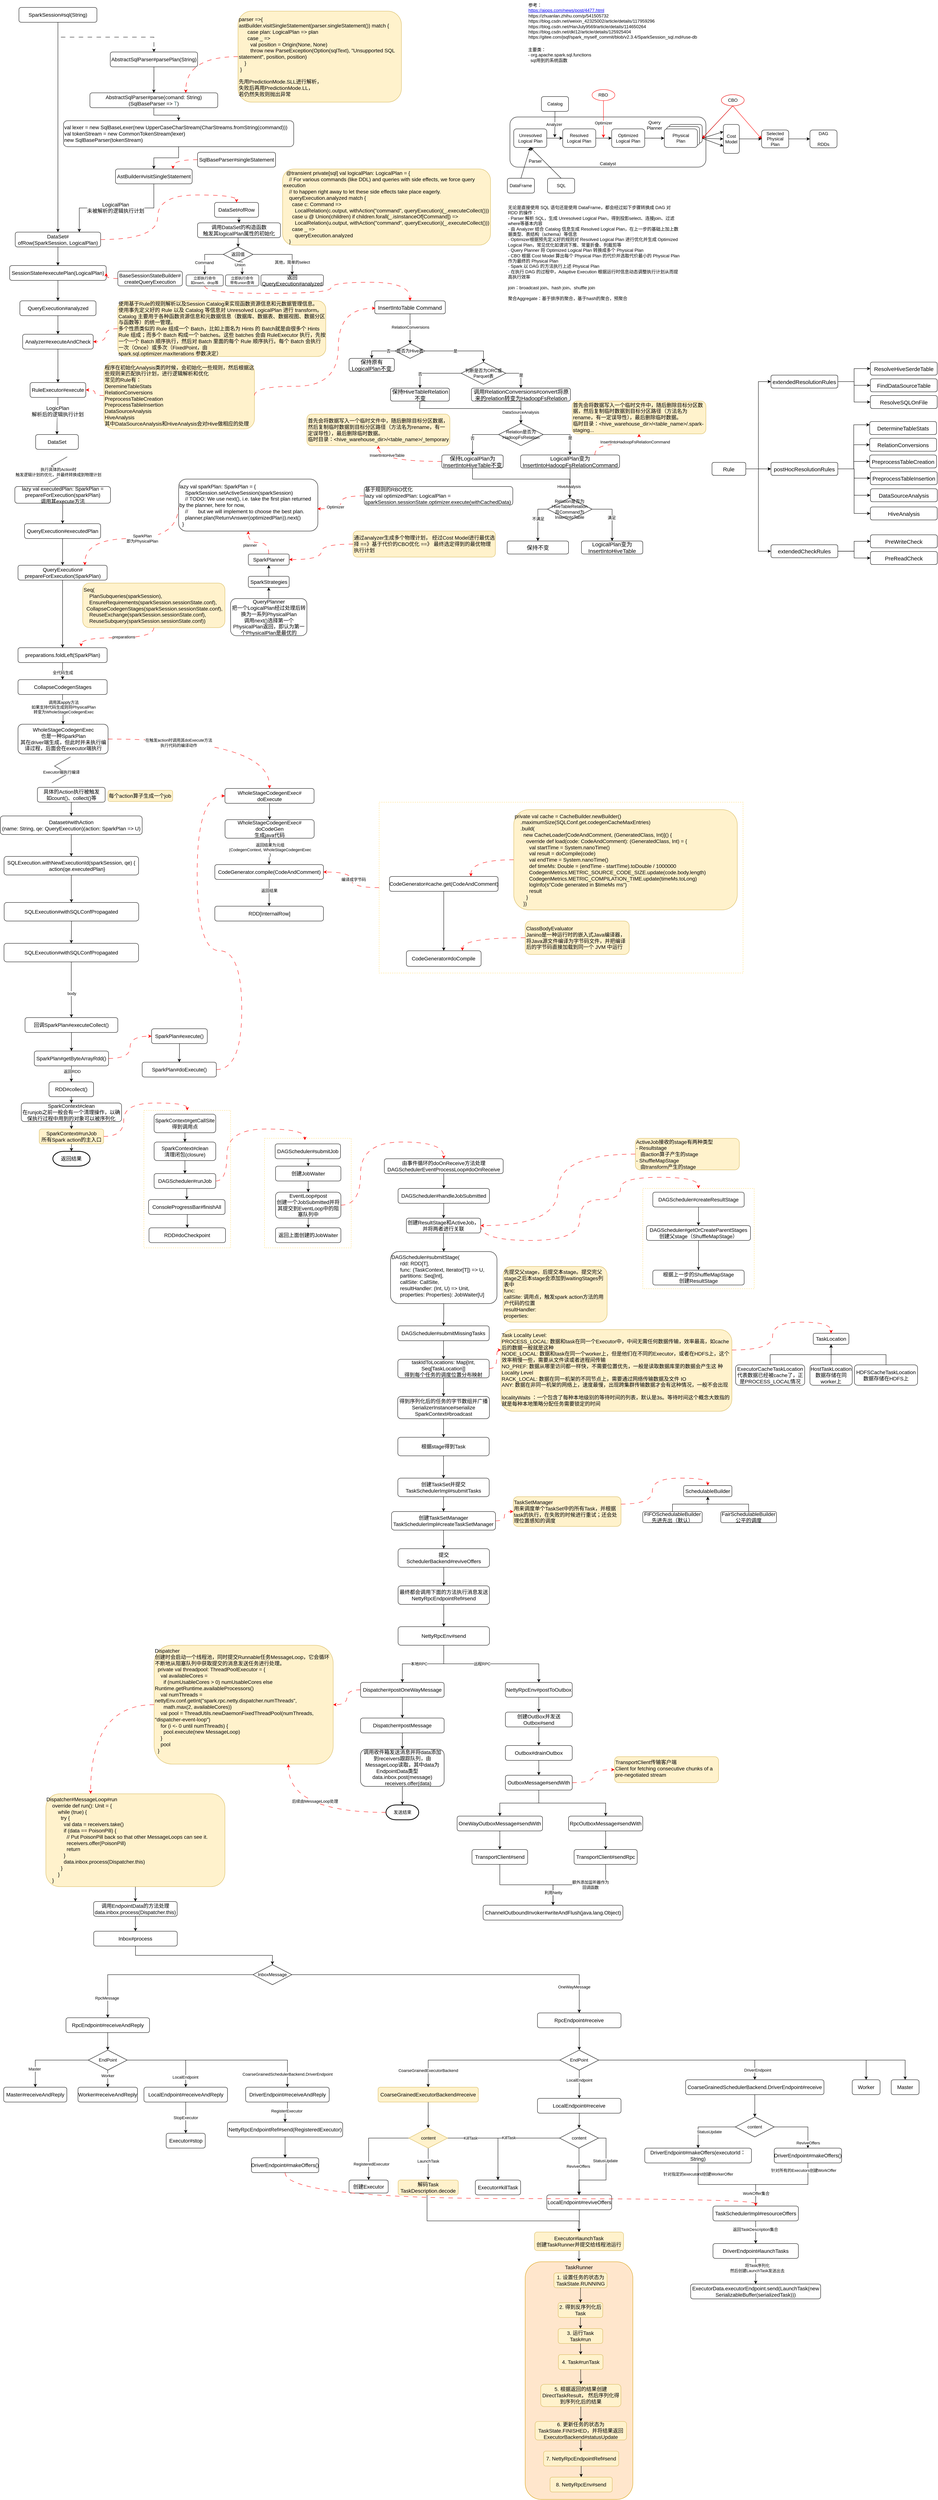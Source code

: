 <mxfile version="21.0.6" type="github" pages="2">
  <diagram name="Spark  SQL执行流程" id="dEqnPz7Te2CZXSZK34e1">
    <mxGraphModel dx="1562" dy="869" grid="1" gridSize="10" guides="1" tooltips="1" connect="1" arrows="1" fold="1" page="1" pageScale="1" pageWidth="827" pageHeight="1169" math="0" shadow="0">
      <root>
        <mxCell id="0" />
        <mxCell id="1" parent="0" />
        <mxCell id="tSvkxk5Mdt9zvjTfPrY6-60" value="首先会将数据写入一个临时文件中，随后删除目标分区数据，然后复制临时数据到目标分区路径（方法名为rename，有一定误导性），最后删除临时数据。&lt;br&gt;临时目录：&amp;lt;hive_warehouse_dir&amp;gt;/&amp;lt;table_name&amp;gt;/.spark-staging..." style="whiteSpace=wrap;html=1;fontSize=14;rounded=1;align=left;fillColor=#fff2cc;strokeColor=#d6b656;" vertex="1" parent="1">
          <mxGeometry x="1540" y="1090" width="360" height="88.31" as="geometry" />
        </mxCell>
        <mxCell id="99DLMoNuBYmvFpYEHvyQ-14" value="Catalyst" style="rounded=1;whiteSpace=wrap;html=1;verticalAlign=bottom;" parent="1" vertex="1">
          <mxGeometry x="1372.25" y="325" width="527.75" height="135" as="geometry" />
        </mxCell>
        <mxCell id="dQKbh80O4o_hzA0gJbdG-8" value="" style="rounded=0;whiteSpace=wrap;html=1;dashed=1;strokeColor=#FFD966;" parent="1" vertex="1">
          <mxGeometry x="1730" y="3210" width="300" height="270" as="geometry" />
        </mxCell>
        <mxCell id="fpK7iS9B7lr3rAS34iEF-13" value="" style="rounded=0;whiteSpace=wrap;html=1;dashed=1;strokeColor=#FFD966;" parent="1" vertex="1">
          <mxGeometry x="1020" y="2170" width="980" height="460" as="geometry" />
        </mxCell>
        <mxCell id="fpK7iS9B7lr3rAS34iEF-12" value="" style="rounded=0;whiteSpace=wrap;html=1;dashed=1;strokeColor=#FFD966;" parent="1" vertex="1">
          <mxGeometry x="711.25" y="3075" width="233.5" height="295" as="geometry" />
        </mxCell>
        <mxCell id="fpK7iS9B7lr3rAS34iEF-9" value="" style="rounded=0;whiteSpace=wrap;html=1;dashed=1;strokeColor=#FFD966;" parent="1" vertex="1">
          <mxGeometry x="386.5" y="3000" width="233.5" height="370" as="geometry" />
        </mxCell>
        <mxCell id="THCTk6hH6egYFEfsFXks-5" style="edgeStyle=orthogonalEdgeStyle;rounded=0;orthogonalLoop=1;jettySize=auto;html=1;exitX=0.5;exitY=1;exitDx=0;exitDy=0;fontSize=14;" parent="1" source="THCTk6hH6egYFEfsFXks-1" target="THCTk6hH6egYFEfsFXks-4" edge="1">
          <mxGeometry relative="1" as="geometry" />
        </mxCell>
        <mxCell id="THCTk6hH6egYFEfsFXks-8" style="edgeStyle=orthogonalEdgeStyle;rounded=0;orthogonalLoop=1;jettySize=auto;html=1;exitX=0.5;exitY=1;exitDx=0;exitDy=0;entryX=0.5;entryY=0;entryDx=0;entryDy=0;fontSize=14;dashed=1;dashPattern=12 12;" parent="1" source="THCTk6hH6egYFEfsFXks-1" target="THCTk6hH6egYFEfsFXks-6" edge="1">
          <mxGeometry relative="1" as="geometry" />
        </mxCell>
        <mxCell id="THCTk6hH6egYFEfsFXks-1" value="SparkSession#sql(String)" style="rounded=1;whiteSpace=wrap;html=1;fontSize=14;" parent="1" vertex="1">
          <mxGeometry x="50" y="30" width="210" height="40" as="geometry" />
        </mxCell>
        <mxCell id="THCTk6hH6egYFEfsFXks-18" style="edgeStyle=orthogonalEdgeStyle;rounded=0;orthogonalLoop=1;jettySize=auto;html=1;exitX=0.5;exitY=1;exitDx=0;exitDy=0;entryX=0.5;entryY=0;entryDx=0;entryDy=0;fontSize=14;" parent="1" source="THCTk6hH6egYFEfsFXks-4" target="THCTk6hH6egYFEfsFXks-17" edge="1">
          <mxGeometry relative="1" as="geometry" />
        </mxCell>
        <mxCell id="THCTk6hH6egYFEfsFXks-4" value="DataSet#&lt;br&gt;ofRow(SparkSession,&amp;nbsp;LogicalPlan)" style="rounded=1;whiteSpace=wrap;html=1;fontSize=14;" parent="1" vertex="1">
          <mxGeometry x="40" y="635" width="230" height="40" as="geometry" />
        </mxCell>
        <mxCell id="THCTk6hH6egYFEfsFXks-20" style="edgeStyle=orthogonalEdgeStyle;rounded=0;orthogonalLoop=1;jettySize=auto;html=1;exitX=0.5;exitY=1;exitDx=0;exitDy=0;entryX=0.5;entryY=0;entryDx=0;entryDy=0;fontSize=14;" parent="1" source="THCTk6hH6egYFEfsFXks-6" target="THCTk6hH6egYFEfsFXks-19" edge="1">
          <mxGeometry relative="1" as="geometry" />
        </mxCell>
        <mxCell id="THCTk6hH6egYFEfsFXks-6" value="AbstractSqlParser#parsePlan(String)" style="whiteSpace=wrap;html=1;fontSize=14;rounded=1;" parent="1" vertex="1">
          <mxGeometry x="296" y="150" width="235" height="40" as="geometry" />
        </mxCell>
        <mxCell id="THCTk6hH6egYFEfsFXks-15" style="edgeStyle=orthogonalEdgeStyle;rounded=0;orthogonalLoop=1;jettySize=auto;html=1;exitX=0.5;exitY=1;exitDx=0;exitDy=0;entryX=0.75;entryY=0;entryDx=0;entryDy=0;fontSize=14;" parent="1" source="THCTk6hH6egYFEfsFXks-9" target="THCTk6hH6egYFEfsFXks-4" edge="1">
          <mxGeometry relative="1" as="geometry" />
        </mxCell>
        <mxCell id="THCTk6hH6egYFEfsFXks-16" value="LogicalPlan&lt;br&gt;未被解析的逻辑执行计划" style="edgeLabel;html=1;align=center;verticalAlign=middle;resizable=0;points=[];fontSize=14;" parent="THCTk6hH6egYFEfsFXks-15" vertex="1" connectable="0">
          <mxGeometry x="0.193" y="-1" relative="1" as="geometry">
            <mxPoint x="29" as="offset" />
          </mxGeometry>
        </mxCell>
        <mxCell id="THCTk6hH6egYFEfsFXks-9" value="AstBuilder#visitSingleStatement" style="whiteSpace=wrap;html=1;fontSize=14;rounded=1;" parent="1" vertex="1">
          <mxGeometry x="310" y="465" width="206.5" height="40" as="geometry" />
        </mxCell>
        <mxCell id="THCTk6hH6egYFEfsFXks-14" style="edgeStyle=orthogonalEdgeStyle;rounded=0;orthogonalLoop=1;jettySize=auto;html=1;exitX=0;exitY=0.5;exitDx=0;exitDy=0;entryX=0.75;entryY=0;entryDx=0;entryDy=0;fontSize=14;dashed=1;dashPattern=12 12;curved=1;strokeColor=#FF0000;" parent="1" source="THCTk6hH6egYFEfsFXks-12" target="THCTk6hH6egYFEfsFXks-9" edge="1">
          <mxGeometry relative="1" as="geometry" />
        </mxCell>
        <mxCell id="THCTk6hH6egYFEfsFXks-12" value="SqlBaseParser#singleStatement" style="whiteSpace=wrap;html=1;fontSize=14;rounded=1;" parent="1" vertex="1">
          <mxGeometry x="531" y="420" width="210" height="40" as="geometry" />
        </mxCell>
        <mxCell id="THCTk6hH6egYFEfsFXks-27" style="edgeStyle=orthogonalEdgeStyle;rounded=0;orthogonalLoop=1;jettySize=auto;html=1;exitX=0.5;exitY=1;exitDx=0;exitDy=0;entryX=0.5;entryY=0;entryDx=0;entryDy=0;strokeColor=#000000;fontSize=14;" parent="1" source="THCTk6hH6egYFEfsFXks-17" target="THCTk6hH6egYFEfsFXks-26" edge="1">
          <mxGeometry relative="1" as="geometry" />
        </mxCell>
        <mxCell id="THCTk6hH6egYFEfsFXks-17" value="SessionState#executePlan(LogicalPlan&lt;span style=&quot;background-color: initial;&quot;&gt;)&lt;/span&gt;" style="rounded=1;whiteSpace=wrap;html=1;fontSize=14;" parent="1" vertex="1">
          <mxGeometry x="25" y="725" width="260" height="40" as="geometry" />
        </mxCell>
        <mxCell id="xvGSpYOVI_oOir4ocMuj-2" style="edgeStyle=orthogonalEdgeStyle;rounded=0;orthogonalLoop=1;jettySize=auto;html=1;exitX=0.5;exitY=1;exitDx=0;exitDy=0;entryX=0.5;entryY=0;entryDx=0;entryDy=0;" parent="1" source="THCTk6hH6egYFEfsFXks-19" target="xvGSpYOVI_oOir4ocMuj-1" edge="1">
          <mxGeometry relative="1" as="geometry" />
        </mxCell>
        <mxCell id="THCTk6hH6egYFEfsFXks-19" value="AbstractSqlParser#parse(comand: String)(SqlBaseParser =&amp;gt; &lt;span style=&quot;font-family: &amp;quot;JetBrains Mono&amp;quot;, monospace; font-size: 10.5pt; color: rgb(78, 128, 125);&quot;&gt;T&lt;/span&gt;&lt;span style=&quot;background-color: initial;&quot;&gt;)&lt;/span&gt;" style="whiteSpace=wrap;html=1;fontSize=14;rounded=1;" parent="1" vertex="1">
          <mxGeometry x="241.12" y="260" width="344.25" height="40" as="geometry" />
        </mxCell>
        <mxCell id="xvGSpYOVI_oOir4ocMuj-4" style="edgeStyle=orthogonalEdgeStyle;rounded=0;orthogonalLoop=1;jettySize=auto;html=1;exitX=0;exitY=0.5;exitDx=0;exitDy=0;entryX=0.75;entryY=0;entryDx=0;entryDy=0;curved=1;dashed=1;dashPattern=12 12;strokeColor=#FF0000;" parent="1" source="THCTk6hH6egYFEfsFXks-22" target="THCTk6hH6egYFEfsFXks-19" edge="1">
          <mxGeometry relative="1" as="geometry" />
        </mxCell>
        <mxCell id="THCTk6hH6egYFEfsFXks-22" value="&lt;div&gt;parser =&amp;gt;{&lt;/div&gt;&lt;div&gt;&lt;span style=&quot;background-color: initial;&quot;&gt;astBuilder.visitSingleStatement(parser.singleStatement()) match {&lt;/span&gt;&lt;/div&gt;&lt;div&gt;&amp;nbsp; &amp;nbsp; &amp;nbsp; case plan: LogicalPlan =&amp;gt; plan&lt;/div&gt;&lt;div&gt;&amp;nbsp; &amp;nbsp; &amp;nbsp; case _ =&amp;gt;&lt;/div&gt;&lt;div&gt;&amp;nbsp; &amp;nbsp; &amp;nbsp; &amp;nbsp; val position = Origin(None, None)&lt;/div&gt;&lt;div&gt;&amp;nbsp; &amp;nbsp; &amp;nbsp; &amp;nbsp; throw new ParseException(Option(sqlText), &quot;Unsupported SQL statement&quot;, position, position)&lt;/div&gt;&lt;div&gt;&amp;nbsp; &amp;nbsp; }&lt;/div&gt;&lt;div&gt;&amp;nbsp;}&lt;/div&gt;&lt;div&gt;&lt;br&gt;&lt;/div&gt;&lt;div&gt;先用PredictionMode.SLL进行解析，&lt;/div&gt;&lt;div&gt;失败后再用PredictionMode.LL，&lt;/div&gt;&lt;div&gt;若仍然失败则抛出异常&lt;/div&gt;" style="whiteSpace=wrap;html=1;fontSize=14;rounded=1;align=left;fillColor=#fff2cc;strokeColor=#d6b656;" parent="1" vertex="1">
          <mxGeometry x="640" y="40" width="440" height="245" as="geometry" />
        </mxCell>
        <mxCell id="THCTk6hH6egYFEfsFXks-24" value="BaseSessionStateBuilder#&lt;br&gt;createQueryExecution" style="rounded=1;whiteSpace=wrap;html=1;fontSize=14;" parent="1" vertex="1">
          <mxGeometry x="316.31" y="740" width="173.69" height="40" as="geometry" />
        </mxCell>
        <mxCell id="THCTk6hH6egYFEfsFXks-30" style="edgeStyle=orthogonalEdgeStyle;rounded=0;orthogonalLoop=1;jettySize=auto;html=1;exitX=0.5;exitY=1;exitDx=0;exitDy=0;entryX=0.5;entryY=0;entryDx=0;entryDy=0;strokeColor=#000000;fontSize=14;" parent="1" source="THCTk6hH6egYFEfsFXks-26" target="THCTk6hH6egYFEfsFXks-29" edge="1">
          <mxGeometry relative="1" as="geometry" />
        </mxCell>
        <mxCell id="THCTk6hH6egYFEfsFXks-26" value="QueryExecution#analyzed" style="rounded=1;whiteSpace=wrap;html=1;fontSize=14;" parent="1" vertex="1">
          <mxGeometry x="52.5" y="820" width="205" height="40" as="geometry" />
        </mxCell>
        <mxCell id="THCTk6hH6egYFEfsFXks-32" style="edgeStyle=orthogonalEdgeStyle;rounded=0;orthogonalLoop=1;jettySize=auto;html=1;exitX=0.5;exitY=1;exitDx=0;exitDy=0;entryX=0.5;entryY=0;entryDx=0;entryDy=0;strokeColor=#000000;fontSize=14;" parent="1" source="THCTk6hH6egYFEfsFXks-29" target="THCTk6hH6egYFEfsFXks-31" edge="1">
          <mxGeometry relative="1" as="geometry" />
        </mxCell>
        <mxCell id="THCTk6hH6egYFEfsFXks-29" value="Analyzer#executeAndCheck" style="whiteSpace=wrap;html=1;fontSize=14;rounded=1;" parent="1" vertex="1">
          <mxGeometry x="60" y="910" width="190" height="40" as="geometry" />
        </mxCell>
        <mxCell id="THCTk6hH6egYFEfsFXks-37" style="edgeStyle=orthogonalEdgeStyle;curved=1;rounded=0;orthogonalLoop=1;jettySize=auto;html=1;exitX=0.5;exitY=1;exitDx=0;exitDy=0;entryX=0.5;entryY=0;entryDx=0;entryDy=0;strokeColor=#000000;fontSize=14;" parent="1" source="THCTk6hH6egYFEfsFXks-31" target="THCTk6hH6egYFEfsFXks-36" edge="1">
          <mxGeometry relative="1" as="geometry" />
        </mxCell>
        <mxCell id="THCTk6hH6egYFEfsFXks-38" value="LogicPlan&lt;br&gt;解析后的逻辑执行计划" style="edgeLabel;html=1;align=center;verticalAlign=middle;resizable=0;points=[];fontSize=14;" parent="THCTk6hH6egYFEfsFXks-37" vertex="1" connectable="0">
          <mxGeometry x="-0.28" y="-1" relative="1" as="geometry">
            <mxPoint as="offset" />
          </mxGeometry>
        </mxCell>
        <mxCell id="THCTk6hH6egYFEfsFXks-31" value="RuleExecutor#execute" style="whiteSpace=wrap;html=1;fontSize=14;rounded=1;" parent="1" vertex="1">
          <mxGeometry x="80" y="1040" width="150" height="40" as="geometry" />
        </mxCell>
        <mxCell id="THCTk6hH6egYFEfsFXks-35" style="edgeStyle=orthogonalEdgeStyle;rounded=0;orthogonalLoop=1;jettySize=auto;html=1;exitX=0;exitY=0.5;exitDx=0;exitDy=0;entryX=1;entryY=0.5;entryDx=0;entryDy=0;strokeColor=#FF0000;fontSize=14;curved=1;dashed=1;dashPattern=12 12;" parent="1" source="THCTk6hH6egYFEfsFXks-33" target="THCTk6hH6egYFEfsFXks-31" edge="1">
          <mxGeometry relative="1" as="geometry" />
        </mxCell>
        <mxCell id="THCTk6hH6egYFEfsFXks-33" value="程序在初始化Analysis类的时候，会初始化一些规则，然后根据这些规则来匹配执行计划，进行逻辑解析和优化&lt;br&gt;常见的Rule有：&lt;br&gt;DeremineTableStats&lt;br&gt;RelationConversions&lt;br&gt;PreprocessTableCreation&lt;br&gt;PreprocessTableInsertion&lt;br&gt;DataSourceAnalysis&lt;br&gt;HiveAnalysis&lt;br&gt;其中DataSourceAnalysis和HiveAnalysis会对Hive做相应的处理" style="whiteSpace=wrap;html=1;fontSize=14;rounded=1;align=left;fillColor=#fff2cc;strokeColor=#d6b656;" parent="1" vertex="1">
          <mxGeometry x="279.21" y="985" width="405" height="180" as="geometry" />
        </mxCell>
        <mxCell id="THCTk6hH6egYFEfsFXks-36" value="DataSet" style="whiteSpace=wrap;html=1;fontSize=14;rounded=1;" parent="1" vertex="1">
          <mxGeometry x="95" y="1180" width="115" height="40" as="geometry" />
        </mxCell>
        <mxCell id="Hme6o7wAtb_QXtmtZKTd-1" value="" style="edgeStyle=isometricEdgeStyle;endArrow=none;html=1;rounded=0;" parent="1" edge="1">
          <mxGeometry width="50" height="100" relative="1" as="geometry">
            <mxPoint x="130" y="1310" as="sourcePoint" />
            <mxPoint x="180" y="1240" as="targetPoint" />
          </mxGeometry>
        </mxCell>
        <mxCell id="dJa-XMbD3ppQLrqUtmth-2" value="执行具体的Action时&lt;br&gt;触发逻辑计划的优化，并最终转换成到物理计划" style="edgeLabel;html=1;align=center;verticalAlign=middle;resizable=0;points=[];" parent="Hme6o7wAtb_QXtmtZKTd-1" vertex="1" connectable="0">
          <mxGeometry x="-0.559" y="-1" relative="1" as="geometry">
            <mxPoint x="-2" y="-15" as="offset" />
          </mxGeometry>
        </mxCell>
        <mxCell id="xvGSpYOVI_oOir4ocMuj-3" style="edgeStyle=orthogonalEdgeStyle;rounded=0;orthogonalLoop=1;jettySize=auto;html=1;exitX=0.5;exitY=1;exitDx=0;exitDy=0;entryX=0.5;entryY=0;entryDx=0;entryDy=0;" parent="1" source="xvGSpYOVI_oOir4ocMuj-1" target="THCTk6hH6egYFEfsFXks-9" edge="1">
          <mxGeometry relative="1" as="geometry" />
        </mxCell>
        <mxCell id="xvGSpYOVI_oOir4ocMuj-1" value="val lexer = new SqlBaseLexer(new UpperCaseCharStream(CharStreams.fromString(command)))&lt;br&gt;val tokenStream = new CommonTokenStream(lexer)&lt;br&gt;new SqlBaseParser(tokenStream)" style="whiteSpace=wrap;html=1;fontSize=14;rounded=1;align=left;" parent="1" vertex="1">
          <mxGeometry x="170" y="335" width="620" height="70" as="geometry" />
        </mxCell>
        <mxCell id="xvGSpYOVI_oOir4ocMuj-6" style="edgeStyle=orthogonalEdgeStyle;curved=1;rounded=0;orthogonalLoop=1;jettySize=auto;html=1;exitX=0;exitY=0.5;exitDx=0;exitDy=0;entryX=1;entryY=0.5;entryDx=0;entryDy=0;dashed=1;dashPattern=12 12;strokeColor=#FF0000;" parent="1" source="xvGSpYOVI_oOir4ocMuj-5" target="THCTk6hH6egYFEfsFXks-29" edge="1">
          <mxGeometry relative="1" as="geometry" />
        </mxCell>
        <mxCell id="xvGSpYOVI_oOir4ocMuj-5" value="使用基于Rule的规则解析以及Session Catalog来实现函数资源信息和元数据管理信息。&lt;br&gt;使用事先定义好的 Rule 以及 Catalog 等信息对 Unresolved LogicalPlan 进行 transform。&lt;br&gt;Catalog 主要用于各种函数资源信息和元数据信息（数据库、数据表、数据视图、数据分区与函数等）的统一管理。&lt;br&gt;&lt;div&gt;多个性质类似的 Rule 组成一个 Batch，比如上面名为 Hints 的 Batch就是由很多个 Hints Rule 组成；而多个 Batch 构成一个 batches。这些 batches 会由 RuleExecutor 执行，先按一个一个 Batch 顺序执行，然后对 Batch 里面的每个 Rule 顺序执行。每个 Batch 会执行一次（Once）或多次（FixedPoint，由&lt;/div&gt;&lt;div&gt;spark.sql.optimizer.maxIterations 参数决定）&lt;/div&gt;" style="whiteSpace=wrap;html=1;fontSize=14;rounded=1;align=left;fillColor=#fff2cc;strokeColor=#d6b656;" parent="1" vertex="1">
          <mxGeometry x="316.31" y="820" width="560" height="150" as="geometry" />
        </mxCell>
        <mxCell id="dJa-XMbD3ppQLrqUtmth-6" style="edgeStyle=orthogonalEdgeStyle;rounded=0;orthogonalLoop=1;jettySize=auto;html=1;exitX=0.5;exitY=1;exitDx=0;exitDy=0;entryX=0.5;entryY=0;entryDx=0;entryDy=0;" parent="1" source="dJa-XMbD3ppQLrqUtmth-1" target="dJa-XMbD3ppQLrqUtmth-5" edge="1">
          <mxGeometry relative="1" as="geometry" />
        </mxCell>
        <mxCell id="dJa-XMbD3ppQLrqUtmth-1" value="QueryExecution#executedPlan" style="whiteSpace=wrap;html=1;fontSize=14;rounded=1;" parent="1" vertex="1">
          <mxGeometry x="65" y="1420" width="205" height="40" as="geometry" />
        </mxCell>
        <mxCell id="dJa-XMbD3ppQLrqUtmth-8" style="edgeStyle=orthogonalEdgeStyle;rounded=0;orthogonalLoop=1;jettySize=auto;html=1;exitX=0;exitY=0.5;exitDx=0;exitDy=0;entryX=0.75;entryY=0;entryDx=0;entryDy=0;curved=1;dashed=1;dashPattern=12 12;strokeColor=#FF0000;" parent="1" source="dJa-XMbD3ppQLrqUtmth-3" target="dJa-XMbD3ppQLrqUtmth-5" edge="1">
          <mxGeometry relative="1" as="geometry">
            <Array as="points">
              <mxPoint x="480" y="1460" />
              <mxPoint x="228" y="1460" />
            </Array>
          </mxGeometry>
        </mxCell>
        <mxCell id="dJa-XMbD3ppQLrqUtmth-9" value="SparkPlan&lt;br&gt;即为PhysicalPlan" style="edgeLabel;html=1;align=center;verticalAlign=middle;resizable=0;points=[];" parent="dJa-XMbD3ppQLrqUtmth-8" vertex="1" connectable="0">
          <mxGeometry x="0.021" y="15" relative="1" as="geometry">
            <mxPoint x="23" y="-15" as="offset" />
          </mxGeometry>
        </mxCell>
        <mxCell id="dJa-XMbD3ppQLrqUtmth-3" value="&lt;div&gt;lazy val sparkPlan: SparkPlan = {&lt;/div&gt;&lt;div&gt;&amp;nbsp; &amp;nbsp; SparkSession.setActiveSession(sparkSession)&lt;/div&gt;&lt;div&gt;&amp;nbsp; &amp;nbsp; // TODO: We use next(), i.e. take the first plan returned by the planner, here for now,&lt;/div&gt;&lt;div&gt;&amp;nbsp; &amp;nbsp; //&amp;nbsp; &amp;nbsp; &amp;nbsp; &amp;nbsp;but we will implement to choose the best plan.&lt;/div&gt;&lt;div&gt;&amp;nbsp; &amp;nbsp; planner.plan(ReturnAnswer(optimizedPlan)).next()&lt;/div&gt;&lt;div&gt;&amp;nbsp; }&lt;/div&gt;" style="whiteSpace=wrap;html=1;fontSize=14;rounded=1;align=left;" parent="1" vertex="1">
          <mxGeometry x="480" y="1300" width="375" height="140" as="geometry" />
        </mxCell>
        <mxCell id="dJa-XMbD3ppQLrqUtmth-24" style="edgeStyle=orthogonalEdgeStyle;rounded=0;orthogonalLoop=1;jettySize=auto;html=1;exitX=0.5;exitY=1;exitDx=0;exitDy=0;entryX=0.5;entryY=0;entryDx=0;entryDy=0;strokeColor=#000000;" parent="1" source="dJa-XMbD3ppQLrqUtmth-5" target="dJa-XMbD3ppQLrqUtmth-23" edge="1">
          <mxGeometry relative="1" as="geometry" />
        </mxCell>
        <mxCell id="dJa-XMbD3ppQLrqUtmth-5" value="QueryExecution#&lt;br&gt;prepareForExecution(SparkPlan)" style="whiteSpace=wrap;html=1;fontSize=14;rounded=1;" parent="1" vertex="1">
          <mxGeometry x="47.5" y="1532" width="240" height="40" as="geometry" />
        </mxCell>
        <mxCell id="dJa-XMbD3ppQLrqUtmth-11" style="edgeStyle=orthogonalEdgeStyle;curved=1;rounded=0;orthogonalLoop=1;jettySize=auto;html=1;exitX=0;exitY=0.5;exitDx=0;exitDy=0;entryX=0.997;entryY=0.571;entryDx=0;entryDy=0;entryPerimeter=0;dashed=1;dashPattern=12 12;strokeColor=#FF0000;" parent="1" source="dJa-XMbD3ppQLrqUtmth-10" target="dJa-XMbD3ppQLrqUtmth-3" edge="1">
          <mxGeometry relative="1" as="geometry" />
        </mxCell>
        <mxCell id="dJa-XMbD3ppQLrqUtmth-12" value="Optimizer" style="edgeLabel;html=1;align=center;verticalAlign=middle;resizable=0;points=[];" parent="dJa-XMbD3ppQLrqUtmth-11" vertex="1" connectable="0">
          <mxGeometry x="0.403" y="-5" relative="1" as="geometry">
            <mxPoint as="offset" />
          </mxGeometry>
        </mxCell>
        <mxCell id="dJa-XMbD3ppQLrqUtmth-10" value="基于规则的RBO优化&lt;br&gt;lazy val optimizedPlan: LogicalPlan = sparkSession.sessionState.optimizer.execute(withCachedData)" style="whiteSpace=wrap;html=1;fontSize=14;rounded=1;align=left;" parent="1" vertex="1">
          <mxGeometry x="980" y="1320" width="400" height="50" as="geometry" />
        </mxCell>
        <mxCell id="dJa-XMbD3ppQLrqUtmth-14" style="edgeStyle=orthogonalEdgeStyle;curved=1;rounded=0;orthogonalLoop=1;jettySize=auto;html=1;exitX=0.5;exitY=0;exitDx=0;exitDy=0;entryX=0.5;entryY=1;entryDx=0;entryDy=0;dashed=1;dashPattern=12 12;strokeColor=#FF0000;" parent="1" source="dJa-XMbD3ppQLrqUtmth-13" target="dJa-XMbD3ppQLrqUtmth-3" edge="1">
          <mxGeometry relative="1" as="geometry" />
        </mxCell>
        <mxCell id="dJa-XMbD3ppQLrqUtmth-15" value="planner" style="edgeLabel;html=1;align=center;verticalAlign=middle;resizable=0;points=[];" parent="dJa-XMbD3ppQLrqUtmth-14" vertex="1" connectable="0">
          <mxGeometry x="0.39" y="7" relative="1" as="geometry">
            <mxPoint as="offset" />
          </mxGeometry>
        </mxCell>
        <mxCell id="dJa-XMbD3ppQLrqUtmth-13" value="SparkPlanner" style="whiteSpace=wrap;html=1;fontSize=14;rounded=1;" parent="1" vertex="1">
          <mxGeometry x="667.75" y="1501.69" width="110" height="30" as="geometry" />
        </mxCell>
        <mxCell id="dJa-XMbD3ppQLrqUtmth-21" style="edgeStyle=orthogonalEdgeStyle;curved=1;rounded=0;orthogonalLoop=1;jettySize=auto;html=1;exitX=0.5;exitY=0;exitDx=0;exitDy=0;entryX=0.5;entryY=1;entryDx=0;entryDy=0;strokeColor=#000000;" parent="1" source="dJa-XMbD3ppQLrqUtmth-17" target="dJa-XMbD3ppQLrqUtmth-13" edge="1">
          <mxGeometry relative="1" as="geometry" />
        </mxCell>
        <mxCell id="dJa-XMbD3ppQLrqUtmth-17" value="SparkStrategies" style="whiteSpace=wrap;html=1;fontSize=14;rounded=1;" parent="1" vertex="1">
          <mxGeometry x="667.75" y="1561.69" width="110" height="30" as="geometry" />
        </mxCell>
        <mxCell id="dJa-XMbD3ppQLrqUtmth-22" style="edgeStyle=orthogonalEdgeStyle;curved=1;rounded=0;orthogonalLoop=1;jettySize=auto;html=1;exitX=0.5;exitY=0;exitDx=0;exitDy=0;entryX=0.5;entryY=1;entryDx=0;entryDy=0;strokeColor=#000000;" parent="1" source="dJa-XMbD3ppQLrqUtmth-18" target="dJa-XMbD3ppQLrqUtmth-17" edge="1">
          <mxGeometry relative="1" as="geometry" />
        </mxCell>
        <mxCell id="dJa-XMbD3ppQLrqUtmth-18" value="QueryPlanner&lt;br&gt;把一个LogicalPlan经过处理后转换为一系列PhysicalPlan&lt;br&gt;调用next()选择第一个PhysicalPlan返回，即认为第一个PhysicalPlan是最优的" style="whiteSpace=wrap;html=1;fontSize=14;rounded=1;" parent="1" vertex="1">
          <mxGeometry x="620" y="1621.69" width="205.5" height="100" as="geometry" />
        </mxCell>
        <mxCell id="dJa-XMbD3ppQLrqUtmth-30" style="edgeStyle=orthogonalEdgeStyle;rounded=0;orthogonalLoop=1;jettySize=auto;html=1;exitX=0.5;exitY=1;exitDx=0;exitDy=0;entryX=0.5;entryY=0;entryDx=0;entryDy=0;strokeColor=#000000;" parent="1" source="dJa-XMbD3ppQLrqUtmth-23" target="dJa-XMbD3ppQLrqUtmth-28" edge="1">
          <mxGeometry relative="1" as="geometry" />
        </mxCell>
        <mxCell id="dJa-XMbD3ppQLrqUtmth-31" value="全代码生成" style="edgeLabel;html=1;align=center;verticalAlign=middle;resizable=0;points=[];" parent="dJa-XMbD3ppQLrqUtmth-30" vertex="1" connectable="0">
          <mxGeometry x="0.238" y="-2" relative="1" as="geometry">
            <mxPoint x="2" y="-2" as="offset" />
          </mxGeometry>
        </mxCell>
        <mxCell id="dJa-XMbD3ppQLrqUtmth-23" value="preparations.foldLeft(SparkPlan)" style="whiteSpace=wrap;html=1;fontSize=14;rounded=1;" parent="1" vertex="1">
          <mxGeometry x="47.5" y="1754" width="240" height="40" as="geometry" />
        </mxCell>
        <mxCell id="dJa-XMbD3ppQLrqUtmth-26" style="edgeStyle=orthogonalEdgeStyle;curved=1;rounded=0;orthogonalLoop=1;jettySize=auto;html=1;exitX=0.5;exitY=1;exitDx=0;exitDy=0;entryX=0.708;entryY=-0.075;entryDx=0;entryDy=0;entryPerimeter=0;strokeColor=#FF0000;dashed=1;dashPattern=12 12;" parent="1" source="dJa-XMbD3ppQLrqUtmth-25" target="dJa-XMbD3ppQLrqUtmth-23" edge="1">
          <mxGeometry relative="1" as="geometry" />
        </mxCell>
        <mxCell id="dJa-XMbD3ppQLrqUtmth-27" value="preparations" style="edgeLabel;html=1;align=center;verticalAlign=middle;resizable=0;points=[];" parent="dJa-XMbD3ppQLrqUtmth-26" vertex="1" connectable="0">
          <mxGeometry x="-0.124" y="-2" relative="1" as="geometry">
            <mxPoint as="offset" />
          </mxGeometry>
        </mxCell>
        <mxCell id="dJa-XMbD3ppQLrqUtmth-25" value="&lt;div&gt;Seq(&lt;/div&gt;&lt;div&gt;&amp;nbsp; &amp;nbsp; PlanSubqueries(sparkSession),&lt;/div&gt;&lt;div&gt;&amp;nbsp; &amp;nbsp; EnsureRequirements(sparkSession.sessionState.conf),&lt;/div&gt;&lt;div&gt;&amp;nbsp; CollapseCodegenStages(sparkSession.sessionState.conf),&lt;/div&gt;&lt;div&gt;&amp;nbsp; &amp;nbsp; ReuseExchange(sparkSession.sessionState.conf),&lt;/div&gt;&lt;div&gt;&amp;nbsp; &amp;nbsp; ReuseSubquery(sparkSession.sessionState.conf))&lt;/div&gt;" style="whiteSpace=wrap;html=1;fontSize=14;rounded=1;align=left;fillColor=#fff2cc;strokeColor=#d6b656;" parent="1" vertex="1">
          <mxGeometry x="221.74" y="1580" width="383" height="120" as="geometry" />
        </mxCell>
        <mxCell id="dJa-XMbD3ppQLrqUtmth-33" style="edgeStyle=orthogonalEdgeStyle;rounded=0;orthogonalLoop=1;jettySize=auto;html=1;exitX=0.5;exitY=1;exitDx=0;exitDy=0;entryX=0.5;entryY=0;entryDx=0;entryDy=0;strokeColor=#000000;" parent="1" source="dJa-XMbD3ppQLrqUtmth-28" target="dJa-XMbD3ppQLrqUtmth-32" edge="1">
          <mxGeometry relative="1" as="geometry" />
        </mxCell>
        <mxCell id="dJa-XMbD3ppQLrqUtmth-35" value="调用其apply方法&lt;br&gt;如果支持代码生成则将PhysicalPlan&lt;br&gt;转变为WholeStageCodegenExec" style="edgeLabel;html=1;align=center;verticalAlign=middle;resizable=0;points=[];" parent="dJa-XMbD3ppQLrqUtmth-33" vertex="1" connectable="0">
          <mxGeometry x="-0.28" y="2" relative="1" as="geometry">
            <mxPoint y="4" as="offset" />
          </mxGeometry>
        </mxCell>
        <mxCell id="dJa-XMbD3ppQLrqUtmth-28" value="CollapseCodegenStages" style="whiteSpace=wrap;html=1;fontSize=14;rounded=1;" parent="1" vertex="1">
          <mxGeometry x="47.5" y="1840" width="240" height="40" as="geometry" />
        </mxCell>
        <mxCell id="ulmAUWNIJSCN8ucsj58H-5" style="edgeStyle=orthogonalEdgeStyle;curved=1;rounded=0;orthogonalLoop=1;jettySize=auto;html=1;exitX=1;exitY=0.5;exitDx=0;exitDy=0;dashed=1;dashPattern=12 12;strokeColor=#FF0000;" parent="1" source="dJa-XMbD3ppQLrqUtmth-32" target="OyspbbeXxSc23yl87xw1-1" edge="1">
          <mxGeometry relative="1" as="geometry" />
        </mxCell>
        <mxCell id="ulmAUWNIJSCN8ucsj58H-6" value="在触发action时调用其doExecute方法&lt;br&gt;执行代码的编译动作" style="edgeLabel;html=1;align=center;verticalAlign=middle;resizable=0;points=[];" parent="ulmAUWNIJSCN8ucsj58H-5" vertex="1" connectable="0">
          <mxGeometry x="-0.665" relative="1" as="geometry">
            <mxPoint x="95" y="10" as="offset" />
          </mxGeometry>
        </mxCell>
        <mxCell id="dJa-XMbD3ppQLrqUtmth-32" value="WholeStageCodegenExec&lt;br&gt;也是一种SparkPlan&lt;br&gt;其在driver端生成，但此时并未执行编译过程，后面会在executor端执行" style="whiteSpace=wrap;html=1;fontSize=14;rounded=1;" parent="1" vertex="1">
          <mxGeometry x="47.5" y="1960" width="242.5" height="80" as="geometry" />
        </mxCell>
        <mxCell id="OyspbbeXxSc23yl87xw1-23" style="edgeStyle=orthogonalEdgeStyle;curved=1;rounded=0;orthogonalLoop=1;jettySize=auto;html=1;exitX=0.5;exitY=1;exitDx=0;exitDy=0;entryX=0.5;entryY=0;entryDx=0;entryDy=0;strokeColor=#000000;" parent="1" source="OyspbbeXxSc23yl87xw1-1" target="OyspbbeXxSc23yl87xw1-2" edge="1">
          <mxGeometry relative="1" as="geometry" />
        </mxCell>
        <mxCell id="OyspbbeXxSc23yl87xw1-1" value="WholeStageCodegenExec#&lt;br&gt;doExecute" style="whiteSpace=wrap;html=1;fontSize=14;rounded=1;" parent="1" vertex="1">
          <mxGeometry x="604.75" y="2133" width="240" height="40" as="geometry" />
        </mxCell>
        <mxCell id="OyspbbeXxSc23yl87xw1-5" style="edgeStyle=orthogonalEdgeStyle;rounded=0;orthogonalLoop=1;jettySize=auto;html=1;exitX=0.5;exitY=1;exitDx=0;exitDy=0;entryX=0.5;entryY=0;entryDx=0;entryDy=0;" parent="1" source="OyspbbeXxSc23yl87xw1-2" target="OyspbbeXxSc23yl87xw1-7" edge="1">
          <mxGeometry relative="1" as="geometry">
            <mxPoint x="725" y="2338" as="targetPoint" />
          </mxGeometry>
        </mxCell>
        <mxCell id="OyspbbeXxSc23yl87xw1-6" value="返回结果为元组&lt;br&gt;(CodegenContext, WholeStageCodegenExec&lt;br&gt;)" style="edgeLabel;html=1;align=center;verticalAlign=middle;resizable=0;points=[];" parent="OyspbbeXxSc23yl87xw1-5" vertex="1" connectable="0">
          <mxGeometry x="-0.267" y="1" relative="1" as="geometry">
            <mxPoint y="4" as="offset" />
          </mxGeometry>
        </mxCell>
        <mxCell id="OyspbbeXxSc23yl87xw1-2" value="WholeStageCodegenExec#&lt;br&gt;doCodeGen&lt;br&gt;生成java代码" style="whiteSpace=wrap;html=1;fontSize=14;rounded=1;" parent="1" vertex="1">
          <mxGeometry x="605" y="2217" width="240" height="50" as="geometry" />
        </mxCell>
        <mxCell id="OyspbbeXxSc23yl87xw1-26" style="edgeStyle=orthogonalEdgeStyle;curved=1;rounded=0;orthogonalLoop=1;jettySize=auto;html=1;exitX=0.5;exitY=1;exitDx=0;exitDy=0;entryX=0.5;entryY=0;entryDx=0;entryDy=0;strokeColor=#000000;" parent="1" source="OyspbbeXxSc23yl87xw1-7" target="OyspbbeXxSc23yl87xw1-25" edge="1">
          <mxGeometry relative="1" as="geometry" />
        </mxCell>
        <mxCell id="OyspbbeXxSc23yl87xw1-27" value="返回结果" style="edgeLabel;html=1;align=center;verticalAlign=middle;resizable=0;points=[];" parent="OyspbbeXxSc23yl87xw1-26" vertex="1" connectable="0">
          <mxGeometry x="-0.18" relative="1" as="geometry">
            <mxPoint as="offset" />
          </mxGeometry>
        </mxCell>
        <mxCell id="OyspbbeXxSc23yl87xw1-7" value="CodeGenerator.compile(CodeAndComment&lt;span style=&quot;background-color: initial;&quot;&gt;)&lt;/span&gt;" style="whiteSpace=wrap;html=1;fontSize=14;rounded=1;" parent="1" vertex="1">
          <mxGeometry x="577.5" y="2338" width="292.5" height="40" as="geometry" />
        </mxCell>
        <mxCell id="OyspbbeXxSc23yl87xw1-21" style="edgeStyle=orthogonalEdgeStyle;rounded=0;orthogonalLoop=1;jettySize=auto;html=1;entryX=1;entryY=0.5;entryDx=0;entryDy=0;curved=1;dashed=1;dashPattern=12 12;strokeColor=#FF0000;exitX=0;exitY=0.5;exitDx=0;exitDy=0;" parent="1" source="fpK7iS9B7lr3rAS34iEF-13" target="OyspbbeXxSc23yl87xw1-7" edge="1">
          <mxGeometry relative="1" as="geometry">
            <mxPoint x="1020" y="2400" as="sourcePoint" />
            <mxPoint x="870" y="2430" as="targetPoint" />
          </mxGeometry>
        </mxCell>
        <mxCell id="OyspbbeXxSc23yl87xw1-22" value="编译成字节码" style="edgeLabel;html=1;align=center;verticalAlign=middle;resizable=0;points=[];" parent="OyspbbeXxSc23yl87xw1-21" vertex="1" connectable="0">
          <mxGeometry x="0.11" y="-6" relative="1" as="geometry">
            <mxPoint y="9" as="offset" />
          </mxGeometry>
        </mxCell>
        <mxCell id="OyspbbeXxSc23yl87xw1-25" value="RDD[InternalRow]" style="whiteSpace=wrap;html=1;fontSize=14;rounded=1;" parent="1" vertex="1">
          <mxGeometry x="577.5" y="2450" width="292.5" height="40" as="geometry" />
        </mxCell>
        <mxCell id="OyspbbeXxSc23yl87xw1-29" style="edgeStyle=orthogonalEdgeStyle;curved=1;rounded=0;orthogonalLoop=1;jettySize=auto;html=1;exitX=0.5;exitY=1;exitDx=0;exitDy=0;entryX=0.5;entryY=0;entryDx=0;entryDy=0;strokeColor=#000000;" parent="1" source="OyspbbeXxSc23yl87xw1-28" target="dJa-XMbD3ppQLrqUtmth-1" edge="1">
          <mxGeometry relative="1" as="geometry" />
        </mxCell>
        <mxCell id="OyspbbeXxSc23yl87xw1-28" value="lazy val executedPlan: SparkPlan = prepareForExecution(sparkPlan)&lt;br&gt;调用其execute方法" style="whiteSpace=wrap;html=1;fontSize=14;rounded=1;" parent="1" vertex="1">
          <mxGeometry x="39" y="1320" width="257.5" height="45" as="geometry" />
        </mxCell>
        <mxCell id="OyspbbeXxSc23yl87xw1-36" value="通过analyzer生成多个物理计划， 经过Cost Model进行最优选择 ==》基于代价的CBO优化 ==》 最终选定得到的最优物理执行计划" style="whiteSpace=wrap;html=1;fontSize=14;rounded=1;align=left;fillColor=#fff2cc;strokeColor=#d6b656;" parent="1" vertex="1">
          <mxGeometry x="950" y="1440" width="383" height="70" as="geometry" />
        </mxCell>
        <mxCell id="OyspbbeXxSc23yl87xw1-37" style="edgeStyle=orthogonalEdgeStyle;curved=1;rounded=0;orthogonalLoop=1;jettySize=auto;html=1;exitX=0;exitY=0.5;exitDx=0;exitDy=0;entryX=1;entryY=0.5;entryDx=0;entryDy=0;dashed=1;dashPattern=12 12;strokeColor=#FF0000;" parent="1" source="OyspbbeXxSc23yl87xw1-36" target="dJa-XMbD3ppQLrqUtmth-13" edge="1">
          <mxGeometry relative="1" as="geometry">
            <mxPoint x="898" y="1516.69" as="sourcePoint" />
            <mxPoint x="772" y="1551.69" as="targetPoint" />
          </mxGeometry>
        </mxCell>
        <mxCell id="OyspbbeXxSc23yl87xw1-39" value="" style="edgeStyle=isometricEdgeStyle;endArrow=none;html=1;rounded=0;" parent="1" edge="1">
          <mxGeometry width="50" height="100" relative="1" as="geometry">
            <mxPoint x="138.75" y="2118" as="sourcePoint" />
            <mxPoint x="188.75" y="2048" as="targetPoint" />
          </mxGeometry>
        </mxCell>
        <mxCell id="OyspbbeXxSc23yl87xw1-40" value="Executor端执行编译" style="edgeLabel;html=1;align=center;verticalAlign=middle;resizable=0;points=[];" parent="OyspbbeXxSc23yl87xw1-39" vertex="1" connectable="0">
          <mxGeometry x="-0.559" y="-1" relative="1" as="geometry">
            <mxPoint x="-2" y="-15" as="offset" />
          </mxGeometry>
        </mxCell>
        <mxCell id="aiSqFYhptoILfyd779yY-3" value="" style="edgeStyle=orthogonalEdgeStyle;rounded=0;orthogonalLoop=1;jettySize=auto;html=1;" parent="1" source="aiSqFYhptoILfyd779yY-1" target="aiSqFYhptoILfyd779yY-2" edge="1">
          <mxGeometry relative="1" as="geometry" />
        </mxCell>
        <mxCell id="aiSqFYhptoILfyd779yY-1" value="具体的Action执行被触发&lt;br&gt;如count()、collect()等" style="whiteSpace=wrap;html=1;fontSize=14;rounded=1;" parent="1" vertex="1">
          <mxGeometry x="99.68" y="2130" width="182.5" height="40" as="geometry" />
        </mxCell>
        <mxCell id="aiSqFYhptoILfyd779yY-5" style="edgeStyle=orthogonalEdgeStyle;rounded=0;orthogonalLoop=1;jettySize=auto;html=1;exitX=0.5;exitY=1;exitDx=0;exitDy=0;entryX=0.5;entryY=0;entryDx=0;entryDy=0;" parent="1" source="aiSqFYhptoILfyd779yY-2" target="aiSqFYhptoILfyd779yY-4" edge="1">
          <mxGeometry relative="1" as="geometry" />
        </mxCell>
        <mxCell id="aiSqFYhptoILfyd779yY-2" value="Dataset#withAction&lt;br&gt;(name: String, qe: QueryExecution)(action: SparkPlan =&amp;gt; U)" style="whiteSpace=wrap;html=1;fontSize=14;rounded=1;" parent="1" vertex="1">
          <mxGeometry x="1.776e-15" y="2207" width="381.87" height="50" as="geometry" />
        </mxCell>
        <mxCell id="IJuBd549jqMZ3XzgCkh1-3" style="edgeStyle=orthogonalEdgeStyle;rounded=0;orthogonalLoop=1;jettySize=auto;html=1;exitX=0.5;exitY=1;exitDx=0;exitDy=0;entryX=0.5;entryY=0;entryDx=0;entryDy=0;" parent="1" source="aiSqFYhptoILfyd779yY-4" target="IJuBd549jqMZ3XzgCkh1-2" edge="1">
          <mxGeometry relative="1" as="geometry" />
        </mxCell>
        <mxCell id="aiSqFYhptoILfyd779yY-4" value="&lt;div&gt;SQLExecution.withNewExecutionId(sparkSession, qe) {&lt;/div&gt;&lt;div&gt;&amp;nbsp; &amp;nbsp; &amp;nbsp; &amp;nbsp; action(qe.executedPlan&lt;span style=&quot;background-color: initial;&quot;&gt;}&lt;/span&gt;&lt;/div&gt;" style="whiteSpace=wrap;html=1;fontSize=14;rounded=1;" parent="1" vertex="1">
          <mxGeometry x="9.84" y="2316" width="362.34" height="50" as="geometry" />
        </mxCell>
        <mxCell id="aiSqFYhptoILfyd779yY-8" value="返回结果" style="strokeWidth=2;html=1;shape=mxgraph.flowchart.terminator;whiteSpace=wrap;fontSize=14;" parent="1" vertex="1">
          <mxGeometry x="141.35" y="3110" width="100" height="40" as="geometry" />
        </mxCell>
        <mxCell id="IJuBd549jqMZ3XzgCkh1-9" style="edgeStyle=orthogonalEdgeStyle;rounded=0;orthogonalLoop=1;jettySize=auto;html=1;exitX=0.5;exitY=1;exitDx=0;exitDy=0;entryX=0.5;entryY=0;entryDx=0;entryDy=0;" parent="1" source="IJuBd549jqMZ3XzgCkh1-2" target="IJuBd549jqMZ3XzgCkh1-5" edge="1">
          <mxGeometry relative="1" as="geometry" />
        </mxCell>
        <mxCell id="IJuBd549jqMZ3XzgCkh1-2" value="SQLExecution#withSQLConfPropagated" style="whiteSpace=wrap;html=1;fontSize=14;rounded=1;" parent="1" vertex="1">
          <mxGeometry x="10.18" y="2440" width="362.34" height="50" as="geometry" />
        </mxCell>
        <mxCell id="8siI0z8Bu0LZt-7pcZ8k-5" style="edgeStyle=orthogonalEdgeStyle;rounded=0;orthogonalLoop=1;jettySize=auto;html=1;exitX=0.5;exitY=1;exitDx=0;exitDy=0;entryX=0.5;entryY=0;entryDx=0;entryDy=0;strokeColor=#000000;" parent="1" source="IJuBd549jqMZ3XzgCkh1-4" target="IJuBd549jqMZ3XzgCkh1-6" edge="1">
          <mxGeometry relative="1" as="geometry" />
        </mxCell>
        <mxCell id="IJuBd549jqMZ3XzgCkh1-4" value="回调SparkPlan#executeCollect()" style="whiteSpace=wrap;html=1;fontSize=14;rounded=1;" parent="1" vertex="1">
          <mxGeometry x="66.39" y="2750" width="249.92" height="40" as="geometry" />
        </mxCell>
        <mxCell id="IJuBd549jqMZ3XzgCkh1-14" style="edgeStyle=orthogonalEdgeStyle;rounded=0;orthogonalLoop=1;jettySize=auto;html=1;exitX=0.5;exitY=1;exitDx=0;exitDy=0;entryX=0.5;entryY=0;entryDx=0;entryDy=0;" parent="1" source="IJuBd549jqMZ3XzgCkh1-5" target="IJuBd549jqMZ3XzgCkh1-4" edge="1">
          <mxGeometry relative="1" as="geometry" />
        </mxCell>
        <mxCell id="IJuBd549jqMZ3XzgCkh1-15" value="body" style="edgeLabel;html=1;align=center;verticalAlign=middle;resizable=0;points=[];" parent="IJuBd549jqMZ3XzgCkh1-14" vertex="1" connectable="0">
          <mxGeometry x="0.355" y="-3" relative="1" as="geometry">
            <mxPoint x="3" y="-17" as="offset" />
          </mxGeometry>
        </mxCell>
        <mxCell id="IJuBd549jqMZ3XzgCkh1-5" value="SQLExecution#withSQLConfPropagated" style="whiteSpace=wrap;html=1;fontSize=14;rounded=1;" parent="1" vertex="1">
          <mxGeometry x="9.76" y="2550" width="362.34" height="50" as="geometry" />
        </mxCell>
        <mxCell id="IJuBd549jqMZ3XzgCkh1-6" value="SparkPlan#getByteArrayRdd()" style="whiteSpace=wrap;html=1;fontSize=14;rounded=1;" parent="1" vertex="1">
          <mxGeometry x="91.39" y="2840" width="199.92" height="40" as="geometry" />
        </mxCell>
        <mxCell id="IJuBd549jqMZ3XzgCkh1-13" style="edgeStyle=orthogonalEdgeStyle;rounded=0;orthogonalLoop=1;jettySize=auto;html=1;exitX=0.5;exitY=1;exitDx=0;exitDy=0;entryX=0.5;entryY=0;entryDx=0;entryDy=0;" parent="1" source="IJuBd549jqMZ3XzgCkh1-7" target="IJuBd549jqMZ3XzgCkh1-8" edge="1">
          <mxGeometry relative="1" as="geometry" />
        </mxCell>
        <mxCell id="IJuBd549jqMZ3XzgCkh1-7" value="SparkPlan#execute()" style="whiteSpace=wrap;html=1;fontSize=14;rounded=1;" parent="1" vertex="1">
          <mxGeometry x="407.25" y="2780" width="150" height="40" as="geometry" />
        </mxCell>
        <mxCell id="ulmAUWNIJSCN8ucsj58H-2" style="edgeStyle=orthogonalEdgeStyle;rounded=0;orthogonalLoop=1;jettySize=auto;html=1;exitX=1;exitY=0.5;exitDx=0;exitDy=0;entryX=0;entryY=0.5;entryDx=0;entryDy=0;dashed=1;dashPattern=12 12;strokeColor=#FF0000;curved=1;" parent="1" source="IJuBd549jqMZ3XzgCkh1-8" target="OyspbbeXxSc23yl87xw1-1" edge="1">
          <mxGeometry relative="1" as="geometry">
            <Array as="points">
              <mxPoint x="650" y="2890" />
              <mxPoint x="650" y="2570" />
              <mxPoint x="530" y="2570" />
              <mxPoint x="530" y="2153" />
            </Array>
          </mxGeometry>
        </mxCell>
        <mxCell id="8siI0z8Bu0LZt-7pcZ8k-3" value="" style="edgeStyle=orthogonalEdgeStyle;rounded=0;orthogonalLoop=1;jettySize=auto;html=1;strokeColor=#000000;exitX=0.5;exitY=1;exitDx=0;exitDy=0;" parent="1" source="IJuBd549jqMZ3XzgCkh1-6" target="8siI0z8Bu0LZt-7pcZ8k-2" edge="1">
          <mxGeometry relative="1" as="geometry" />
        </mxCell>
        <mxCell id="8siI0z8Bu0LZt-7pcZ8k-4" value="返回RDD" style="edgeLabel;html=1;align=center;verticalAlign=middle;resizable=0;points=[];" parent="8siI0z8Bu0LZt-7pcZ8k-3" vertex="1" connectable="0">
          <mxGeometry x="-0.325" y="1" relative="1" as="geometry">
            <mxPoint as="offset" />
          </mxGeometry>
        </mxCell>
        <mxCell id="IJuBd549jqMZ3XzgCkh1-8" value="SparkPlan#doExecute()" style="whiteSpace=wrap;html=1;fontSize=14;rounded=1;" parent="1" vertex="1">
          <mxGeometry x="381.87" y="2870" width="199.69" height="40" as="geometry" />
        </mxCell>
        <mxCell id="8siI0z8Bu0LZt-7pcZ8k-7" style="edgeStyle=orthogonalEdgeStyle;rounded=0;orthogonalLoop=1;jettySize=auto;html=1;exitX=0.5;exitY=1;exitDx=0;exitDy=0;entryX=0.5;entryY=0;entryDx=0;entryDy=0;strokeColor=#000000;" parent="1" source="1DeVd_PK0lltjMOwuueJ-72" target="8siI0z8Bu0LZt-7pcZ8k-6" edge="1">
          <mxGeometry relative="1" as="geometry" />
        </mxCell>
        <mxCell id="1DeVd_PK0lltjMOwuueJ-73" style="edgeStyle=orthogonalEdgeStyle;rounded=0;orthogonalLoop=1;jettySize=auto;html=1;exitX=0.5;exitY=1;exitDx=0;exitDy=0;entryX=0.5;entryY=0;entryDx=0;entryDy=0;strokeColor=#000000;" parent="1" source="8siI0z8Bu0LZt-7pcZ8k-2" target="1DeVd_PK0lltjMOwuueJ-72" edge="1">
          <mxGeometry relative="1" as="geometry" />
        </mxCell>
        <mxCell id="8siI0z8Bu0LZt-7pcZ8k-2" value="RDD#collect()" style="whiteSpace=wrap;html=1;fontSize=14;rounded=1;" parent="1" vertex="1">
          <mxGeometry x="130.93" y="2923" width="120" height="40" as="geometry" />
        </mxCell>
        <mxCell id="8siI0z8Bu0LZt-7pcZ8k-10" style="edgeStyle=orthogonalEdgeStyle;rounded=0;orthogonalLoop=1;jettySize=auto;html=1;exitX=0.5;exitY=1;exitDx=0;exitDy=0;entryX=0.5;entryY=0;entryDx=0;entryDy=0;entryPerimeter=0;strokeColor=#000000;" parent="1" source="8siI0z8Bu0LZt-7pcZ8k-6" target="aiSqFYhptoILfyd779yY-8" edge="1">
          <mxGeometry relative="1" as="geometry" />
        </mxCell>
        <mxCell id="8siI0z8Bu0LZt-7pcZ8k-6" value="SparkContext#runJob&lt;br&gt;所有Spark action的主入口" style="whiteSpace=wrap;html=1;fontSize=14;rounded=1;fillColor=#fff2cc;strokeColor=#d6b656;" parent="1" vertex="1">
          <mxGeometry x="104.66" y="3050" width="173.39" height="40" as="geometry" />
        </mxCell>
        <mxCell id="8siI0z8Bu0LZt-7pcZ8k-8" style="edgeStyle=orthogonalEdgeStyle;rounded=0;orthogonalLoop=1;jettySize=auto;html=1;curved=1;dashed=1;dashPattern=12 12;strokeColor=#FF0000;entryX=0;entryY=0.5;entryDx=0;entryDy=0;exitX=1;exitY=0.5;exitDx=0;exitDy=0;" parent="1" source="IJuBd549jqMZ3XzgCkh1-6" target="IJuBd549jqMZ3XzgCkh1-7" edge="1">
          <mxGeometry relative="1" as="geometry">
            <mxPoint x="500" y="2760" as="sourcePoint" />
            <mxPoint x="340" y="2770" as="targetPoint" />
          </mxGeometry>
        </mxCell>
        <mxCell id="8siI0z8Bu0LZt-7pcZ8k-14" style="edgeStyle=orthogonalEdgeStyle;rounded=0;orthogonalLoop=1;jettySize=auto;html=1;exitX=0.5;exitY=1;exitDx=0;exitDy=0;entryX=0.5;entryY=0;entryDx=0;entryDy=0;strokeColor=#000000;" parent="1" source="8siI0z8Bu0LZt-7pcZ8k-11" target="8siI0z8Bu0LZt-7pcZ8k-13" edge="1">
          <mxGeometry relative="1" as="geometry" />
        </mxCell>
        <mxCell id="8siI0z8Bu0LZt-7pcZ8k-11" value="SparkContext#getCallSite&lt;br&gt;得到调用点" style="whiteSpace=wrap;html=1;fontSize=14;rounded=1;" parent="1" vertex="1">
          <mxGeometry x="414" y="3010" width="166" height="50" as="geometry" />
        </mxCell>
        <mxCell id="8siI0z8Bu0LZt-7pcZ8k-18" style="edgeStyle=orthogonalEdgeStyle;rounded=0;orthogonalLoop=1;jettySize=auto;html=1;exitX=0.5;exitY=1;exitDx=0;exitDy=0;entryX=0.5;entryY=0;entryDx=0;entryDy=0;strokeColor=#000000;" parent="1" source="8siI0z8Bu0LZt-7pcZ8k-13" target="8siI0z8Bu0LZt-7pcZ8k-15" edge="1">
          <mxGeometry relative="1" as="geometry" />
        </mxCell>
        <mxCell id="8siI0z8Bu0LZt-7pcZ8k-13" value="SparkContext#clean&lt;br&gt;清理闭包(closure)" style="whiteSpace=wrap;html=1;fontSize=14;rounded=1;" parent="1" vertex="1">
          <mxGeometry x="414" y="3085" width="166" height="50" as="geometry" />
        </mxCell>
        <mxCell id="8siI0z8Bu0LZt-7pcZ8k-19" style="edgeStyle=orthogonalEdgeStyle;rounded=0;orthogonalLoop=1;jettySize=auto;html=1;exitX=0.5;exitY=1;exitDx=0;exitDy=0;entryX=0.5;entryY=0;entryDx=0;entryDy=0;strokeColor=#000000;" parent="1" source="8siI0z8Bu0LZt-7pcZ8k-15" target="8siI0z8Bu0LZt-7pcZ8k-16" edge="1">
          <mxGeometry relative="1" as="geometry" />
        </mxCell>
        <mxCell id="8siI0z8Bu0LZt-7pcZ8k-15" value="DAGScheduler#runJob" style="whiteSpace=wrap;html=1;fontSize=14;rounded=1;" parent="1" vertex="1">
          <mxGeometry x="414" y="3170" width="166" height="40" as="geometry" />
        </mxCell>
        <mxCell id="8siI0z8Bu0LZt-7pcZ8k-20" style="edgeStyle=orthogonalEdgeStyle;rounded=0;orthogonalLoop=1;jettySize=auto;html=1;exitX=0.5;exitY=1;exitDx=0;exitDy=0;entryX=0.5;entryY=0;entryDx=0;entryDy=0;strokeColor=#000000;" parent="1" source="8siI0z8Bu0LZt-7pcZ8k-16" target="8siI0z8Bu0LZt-7pcZ8k-17" edge="1">
          <mxGeometry relative="1" as="geometry" />
        </mxCell>
        <mxCell id="8siI0z8Bu0LZt-7pcZ8k-16" value="ConsoleProgressBar#finishAll" style="whiteSpace=wrap;html=1;fontSize=14;rounded=1;" parent="1" vertex="1">
          <mxGeometry x="399" y="3240" width="206" height="40" as="geometry" />
        </mxCell>
        <mxCell id="8siI0z8Bu0LZt-7pcZ8k-17" value="RDD#doCheckpoint" style="whiteSpace=wrap;html=1;fontSize=14;rounded=1;" parent="1" vertex="1">
          <mxGeometry x="400.25" y="3316" width="206" height="40" as="geometry" />
        </mxCell>
        <mxCell id="fpK7iS9B7lr3rAS34iEF-3" style="edgeStyle=orthogonalEdgeStyle;rounded=0;orthogonalLoop=1;jettySize=auto;html=1;exitX=0.5;exitY=1;exitDx=0;exitDy=0;entryX=0.5;entryY=0;entryDx=0;entryDy=0;strokeColor=#000000;" parent="1" source="fpK7iS9B7lr3rAS34iEF-1" target="fpK7iS9B7lr3rAS34iEF-2" edge="1">
          <mxGeometry relative="1" as="geometry" />
        </mxCell>
        <mxCell id="fpK7iS9B7lr3rAS34iEF-1" value="DAGScheduler#submitJob" style="whiteSpace=wrap;html=1;fontSize=14;rounded=1;" parent="1" vertex="1">
          <mxGeometry x="740" y="3090" width="176" height="40" as="geometry" />
        </mxCell>
        <mxCell id="fpK7iS9B7lr3rAS34iEF-6" style="edgeStyle=orthogonalEdgeStyle;rounded=0;orthogonalLoop=1;jettySize=auto;html=1;exitX=0.5;exitY=1;exitDx=0;exitDy=0;entryX=0.5;entryY=0;entryDx=0;entryDy=0;strokeColor=#000000;" parent="1" source="fpK7iS9B7lr3rAS34iEF-2" target="fpK7iS9B7lr3rAS34iEF-4" edge="1">
          <mxGeometry relative="1" as="geometry" />
        </mxCell>
        <mxCell id="fpK7iS9B7lr3rAS34iEF-2" value="创建JobWaiter" style="whiteSpace=wrap;html=1;fontSize=14;rounded=1;" parent="1" vertex="1">
          <mxGeometry x="741" y="3150" width="176" height="40" as="geometry" />
        </mxCell>
        <mxCell id="fpK7iS9B7lr3rAS34iEF-7" style="edgeStyle=orthogonalEdgeStyle;rounded=0;orthogonalLoop=1;jettySize=auto;html=1;exitX=0.5;exitY=1;exitDx=0;exitDy=0;entryX=0.5;entryY=0;entryDx=0;entryDy=0;strokeColor=#000000;" parent="1" source="fpK7iS9B7lr3rAS34iEF-4" target="fpK7iS9B7lr3rAS34iEF-5" edge="1">
          <mxGeometry relative="1" as="geometry" />
        </mxCell>
        <mxCell id="fpK7iS9B7lr3rAS34iEF-4" value="EventLoop#post&lt;br&gt;创建一个JobSubmitted并将其提交到EventLoop中的阻塞队列中" style="whiteSpace=wrap;html=1;fontSize=14;rounded=1;" parent="1" vertex="1">
          <mxGeometry x="741" y="3220" width="176" height="70" as="geometry" />
        </mxCell>
        <mxCell id="fpK7iS9B7lr3rAS34iEF-5" value="返回上面创建的JobWaiter" style="whiteSpace=wrap;html=1;fontSize=14;rounded=1;" parent="1" vertex="1">
          <mxGeometry x="741" y="3316" width="176" height="40" as="geometry" />
        </mxCell>
        <mxCell id="fpK7iS9B7lr3rAS34iEF-8" style="edgeStyle=orthogonalEdgeStyle;rounded=0;orthogonalLoop=1;jettySize=auto;html=1;curved=1;dashed=1;dashPattern=12 12;strokeColor=#FF0000;exitX=1;exitY=0.5;exitDx=0;exitDy=0;" parent="1" source="8siI0z8Bu0LZt-7pcZ8k-15" edge="1">
          <mxGeometry relative="1" as="geometry">
            <mxPoint x="671" y="3060" as="sourcePoint" />
            <mxPoint x="820" y="3080" as="targetPoint" />
            <Array as="points">
              <mxPoint x="610" y="3190" />
              <mxPoint x="610" y="3050" />
              <mxPoint x="820" y="3050" />
            </Array>
          </mxGeometry>
        </mxCell>
        <mxCell id="fpK7iS9B7lr3rAS34iEF-11" style="edgeStyle=orthogonalEdgeStyle;rounded=0;orthogonalLoop=1;jettySize=auto;html=1;curved=1;dashed=1;dashPattern=12 12;strokeColor=#FF0000;entryX=0.5;entryY=0;entryDx=0;entryDy=0;exitX=1;exitY=0.5;exitDx=0;exitDy=0;" parent="1" source="8siI0z8Bu0LZt-7pcZ8k-6" target="fpK7iS9B7lr3rAS34iEF-9" edge="1">
          <mxGeometry relative="1" as="geometry">
            <mxPoint x="285" y="3000" as="sourcePoint" />
            <mxPoint x="533" y="2900" as="targetPoint" />
          </mxGeometry>
        </mxCell>
        <mxCell id="OyspbbeXxSc23yl87xw1-9" value="CodeGenerator#cache.get(CodeAndComment)" style="whiteSpace=wrap;html=1;fontSize=14;rounded=1;" parent="1" vertex="1">
          <mxGeometry x="1047.75" y="2370" width="292.5" height="40" as="geometry" />
        </mxCell>
        <mxCell id="OyspbbeXxSc23yl87xw1-12" style="edgeStyle=orthogonalEdgeStyle;rounded=0;orthogonalLoop=1;jettySize=auto;html=1;exitX=0;exitY=0.5;exitDx=0;exitDy=0;entryX=0.75;entryY=0;entryDx=0;entryDy=0;curved=1;dashed=1;dashPattern=12 12;strokeColor=#FF0000;" parent="1" source="OyspbbeXxSc23yl87xw1-11" target="OyspbbeXxSc23yl87xw1-9" edge="1">
          <mxGeometry relative="1" as="geometry" />
        </mxCell>
        <mxCell id="OyspbbeXxSc23yl87xw1-11" value="&lt;div&gt;private val cache = CacheBuilder.newBuilder()&lt;/div&gt;&lt;div&gt;&amp;nbsp; &amp;nbsp; .maximumSize(SQLConf.get.codegenCacheMaxEntries)&lt;/div&gt;&lt;div&gt;&amp;nbsp; &amp;nbsp; .build(&lt;/div&gt;&lt;div&gt;&amp;nbsp; &amp;nbsp; &amp;nbsp; new CacheLoader[CodeAndComment, (GeneratedClass, Int)]() {&lt;/div&gt;&lt;div&gt;&amp;nbsp; &amp;nbsp; &amp;nbsp; &amp;nbsp; override def load(code: CodeAndComment): (GeneratedClass, Int) = {&lt;/div&gt;&lt;div&gt;&amp;nbsp; &amp;nbsp; &amp;nbsp; &amp;nbsp; &amp;nbsp; val startTime = System.nanoTime()&lt;/div&gt;&lt;div&gt;&amp;nbsp; &amp;nbsp; &amp;nbsp; &amp;nbsp; &amp;nbsp; val result = doCompile(code)&lt;/div&gt;&lt;div&gt;&amp;nbsp; &amp;nbsp; &amp;nbsp; &amp;nbsp; &amp;nbsp; val endTime = System.nanoTime()&lt;/div&gt;&lt;div&gt;&amp;nbsp; &amp;nbsp; &amp;nbsp; &amp;nbsp; &amp;nbsp; def timeMs: Double = (endTime - startTime).toDouble / 1000000&lt;/div&gt;&lt;div&gt;&amp;nbsp; &amp;nbsp; &amp;nbsp; &amp;nbsp; &amp;nbsp; CodegenMetrics.METRIC_SOURCE_CODE_SIZE.update(code.body.length)&lt;/div&gt;&lt;div&gt;&amp;nbsp; &amp;nbsp; &amp;nbsp; &amp;nbsp; &amp;nbsp; CodegenMetrics.METRIC_COMPILATION_TIME.update(timeMs.toLong)&lt;/div&gt;&lt;div&gt;&amp;nbsp; &amp;nbsp; &amp;nbsp; &amp;nbsp; &amp;nbsp; logInfo(s&quot;Code generated in $timeMs ms&quot;)&lt;/div&gt;&lt;div&gt;&amp;nbsp; &amp;nbsp; &amp;nbsp; &amp;nbsp; &amp;nbsp; result&lt;/div&gt;&lt;div&gt;&amp;nbsp; &amp;nbsp; &amp;nbsp; &amp;nbsp; }&lt;/div&gt;&lt;div&gt;&amp;nbsp; &amp;nbsp; &amp;nbsp; })&lt;/div&gt;" style="whiteSpace=wrap;html=1;fontSize=14;rounded=1;align=left;fillColor=#fff2cc;strokeColor=#d6b656;" parent="1" vertex="1">
          <mxGeometry x="1382.5" y="2190" width="602" height="270" as="geometry" />
        </mxCell>
        <mxCell id="OyspbbeXxSc23yl87xw1-13" value="CodeGenerator#doCompile" style="whiteSpace=wrap;html=1;fontSize=14;rounded=1;" parent="1" vertex="1">
          <mxGeometry x="1093.38" y="2570" width="201.25" height="42" as="geometry" />
        </mxCell>
        <mxCell id="OyspbbeXxSc23yl87xw1-15" style="edgeStyle=orthogonalEdgeStyle;curved=1;rounded=0;orthogonalLoop=1;jettySize=auto;html=1;exitX=0.5;exitY=1;exitDx=0;exitDy=0;entryX=0.5;entryY=0;entryDx=0;entryDy=0;strokeColor=#000000;" parent="1" source="OyspbbeXxSc23yl87xw1-9" target="OyspbbeXxSc23yl87xw1-13" edge="1">
          <mxGeometry relative="1" as="geometry" />
        </mxCell>
        <mxCell id="OyspbbeXxSc23yl87xw1-17" value="ClassBodyEvaluator&lt;br&gt;Janino是一种运行时的嵌入式Java编译器，将Java源文件编译为字节码文件，并把编译后的字节码直接加载到同一个 JVM 中运行" style="whiteSpace=wrap;html=1;fontSize=14;rounded=1;align=left;fillColor=#fff2cc;strokeColor=#d6b656;" parent="1" vertex="1">
          <mxGeometry x="1413.5" y="2490" width="280" height="90" as="geometry" />
        </mxCell>
        <mxCell id="OyspbbeXxSc23yl87xw1-18" style="edgeStyle=orthogonalEdgeStyle;rounded=0;orthogonalLoop=1;jettySize=auto;html=1;exitX=0;exitY=0.5;exitDx=0;exitDy=0;entryX=0.75;entryY=0;entryDx=0;entryDy=0;curved=1;dashed=1;dashPattern=12 12;strokeColor=#FF0000;" parent="1" source="OyspbbeXxSc23yl87xw1-17" target="OyspbbeXxSc23yl87xw1-13" edge="1">
          <mxGeometry relative="1" as="geometry">
            <mxPoint x="1012.5" y="2680" as="sourcePoint" />
            <mxPoint x="880.5" y="2797" as="targetPoint" />
          </mxGeometry>
        </mxCell>
        <mxCell id="fpK7iS9B7lr3rAS34iEF-21" style="edgeStyle=orthogonalEdgeStyle;rounded=0;orthogonalLoop=1;jettySize=auto;html=1;exitX=0.5;exitY=1;exitDx=0;exitDy=0;entryX=0.5;entryY=0;entryDx=0;entryDy=0;strokeColor=#000000;" parent="1" source="fpK7iS9B7lr3rAS34iEF-14" target="fpK7iS9B7lr3rAS34iEF-16" edge="1">
          <mxGeometry relative="1" as="geometry" />
        </mxCell>
        <mxCell id="fpK7iS9B7lr3rAS34iEF-14" value="由事件循环的doOnReceive方法处理&lt;br&gt;DAGSchedulerEventProcessLoop#doOnReceive" style="whiteSpace=wrap;html=1;fontSize=14;rounded=1;" parent="1" vertex="1">
          <mxGeometry x="1034.01" y="3130" width="320" height="40" as="geometry" />
        </mxCell>
        <mxCell id="fpK7iS9B7lr3rAS34iEF-22" style="edgeStyle=orthogonalEdgeStyle;rounded=0;orthogonalLoop=1;jettySize=auto;html=1;exitX=0.5;exitY=1;exitDx=0;exitDy=0;entryX=0.5;entryY=0;entryDx=0;entryDy=0;strokeColor=#000000;" parent="1" source="fpK7iS9B7lr3rAS34iEF-16" target="fpK7iS9B7lr3rAS34iEF-17" edge="1">
          <mxGeometry relative="1" as="geometry" />
        </mxCell>
        <mxCell id="fpK7iS9B7lr3rAS34iEF-16" value="DAGScheduler#handleJobSubmitted" style="whiteSpace=wrap;html=1;fontSize=14;rounded=1;" parent="1" vertex="1">
          <mxGeometry x="1071" y="3210" width="246" height="40" as="geometry" />
        </mxCell>
        <mxCell id="fpK7iS9B7lr3rAS34iEF-23" style="edgeStyle=orthogonalEdgeStyle;rounded=0;orthogonalLoop=1;jettySize=auto;html=1;exitX=0.5;exitY=1;exitDx=0;exitDy=0;entryX=0.5;entryY=0;entryDx=0;entryDy=0;strokeColor=#000000;" parent="1" source="fpK7iS9B7lr3rAS34iEF-17" target="fpK7iS9B7lr3rAS34iEF-20" edge="1">
          <mxGeometry relative="1" as="geometry" />
        </mxCell>
        <mxCell id="fpK7iS9B7lr3rAS34iEF-17" value="创建ResultStage和ActiveJob，并将两者进行关联" style="whiteSpace=wrap;html=1;fontSize=14;rounded=1;" parent="1" vertex="1">
          <mxGeometry x="1093.38" y="3290" width="200" height="40" as="geometry" />
        </mxCell>
        <mxCell id="dQKbh80O4o_hzA0gJbdG-11" style="edgeStyle=orthogonalEdgeStyle;rounded=0;orthogonalLoop=1;jettySize=auto;html=1;exitX=0.5;exitY=1;exitDx=0;exitDy=0;entryX=0.5;entryY=0;entryDx=0;entryDy=0;" parent="1" source="fpK7iS9B7lr3rAS34iEF-20" target="dQKbh80O4o_hzA0gJbdG-10" edge="1">
          <mxGeometry relative="1" as="geometry" />
        </mxCell>
        <mxCell id="fpK7iS9B7lr3rAS34iEF-20" value="DAGScheduler#submitStage(&lt;div&gt;&amp;nbsp; &amp;nbsp; &amp;nbsp; rdd: RDD[T],&lt;/div&gt;&lt;div&gt;&amp;nbsp; &amp;nbsp; &amp;nbsp; func: (TaskContext, Iterator[T]) =&amp;gt; U,&lt;/div&gt;&lt;div&gt;&amp;nbsp; &amp;nbsp; &amp;nbsp; partitions: Seq[Int],&lt;/div&gt;&lt;div&gt;&amp;nbsp; &amp;nbsp; &amp;nbsp; callSite: CallSite,&lt;/div&gt;&lt;div&gt;&amp;nbsp; &amp;nbsp; &amp;nbsp; resultHandler: (Int, U) =&amp;gt; Unit,&lt;/div&gt;&lt;div&gt;&amp;nbsp; &amp;nbsp; &amp;nbsp; properties: Properties): JobWaiter[U]&lt;/div&gt;" style="whiteSpace=wrap;html=1;fontSize=14;rounded=1;align=left;verticalAlign=top;" parent="1" vertex="1">
          <mxGeometry x="1050.7" y="3380" width="286.62" height="140" as="geometry" />
        </mxCell>
        <mxCell id="fpK7iS9B7lr3rAS34iEF-25" value="ActiveJob接收的stage有两种类型&lt;br&gt;- Resultstage&lt;br&gt;&amp;nbsp; &amp;nbsp;由action算子产生的stage&lt;br&gt;-&amp;nbsp;ShuffleMapStage&lt;br&gt;&amp;nbsp; &amp;nbsp;由transform产生的stage" style="whiteSpace=wrap;html=1;fontSize=14;rounded=1;align=left;fillColor=#fff2cc;strokeColor=#d6b656;" parent="1" vertex="1">
          <mxGeometry x="1710" y="3075" width="280" height="85" as="geometry" />
        </mxCell>
        <mxCell id="fpK7iS9B7lr3rAS34iEF-26" style="edgeStyle=orthogonalEdgeStyle;rounded=0;orthogonalLoop=1;jettySize=auto;html=1;exitX=0;exitY=0.5;exitDx=0;exitDy=0;entryX=1;entryY=0.5;entryDx=0;entryDy=0;curved=1;dashed=1;dashPattern=12 12;strokeColor=#FF0000;" parent="1" source="fpK7iS9B7lr3rAS34iEF-25" target="fpK7iS9B7lr3rAS34iEF-17" edge="1">
          <mxGeometry relative="1" as="geometry">
            <mxPoint x="1510.25" y="3250" as="sourcePoint" />
            <mxPoint x="1340.25" y="3285" as="targetPoint" />
          </mxGeometry>
        </mxCell>
        <mxCell id="fpK7iS9B7lr3rAS34iEF-27" value="先提交父stage，后提交本stage。提交完父stage之后本stage会添加到waitingStages列表中&lt;br&gt;func:&lt;br&gt;callSite: 调用点，触发spark action方法的用户代码的位置&lt;br&gt;resultHandler:&lt;br&gt;properties:" style="whiteSpace=wrap;html=1;fontSize=14;rounded=1;align=left;fillColor=#fff2cc;strokeColor=#d6b656;verticalAlign=top;" parent="1" vertex="1">
          <mxGeometry x="1354.01" y="3420" width="280" height="150" as="geometry" />
        </mxCell>
        <mxCell id="dQKbh80O4o_hzA0gJbdG-1" style="edgeStyle=orthogonalEdgeStyle;rounded=0;orthogonalLoop=1;jettySize=auto;html=1;curved=1;dashed=1;dashPattern=12 12;strokeColor=#FF0000;exitX=1;exitY=0.5;exitDx=0;exitDy=0;entryX=0.5;entryY=0;entryDx=0;entryDy=0;" parent="1" source="fpK7iS9B7lr3rAS34iEF-4" target="fpK7iS9B7lr3rAS34iEF-14" edge="1">
          <mxGeometry relative="1" as="geometry">
            <mxPoint x="970" y="3225" as="sourcePoint" />
            <mxPoint x="1210" y="3115" as="targetPoint" />
            <Array as="points">
              <mxPoint x="970" y="3255" />
              <mxPoint x="970" y="3085" />
              <mxPoint x="1194" y="3085" />
            </Array>
          </mxGeometry>
        </mxCell>
        <mxCell id="dQKbh80O4o_hzA0gJbdG-2" value="根据上一步的ShuffleMapStage&lt;br&gt;创建ResultStage" style="whiteSpace=wrap;html=1;fontSize=14;rounded=1;" parent="1" vertex="1">
          <mxGeometry x="1757" y="3430" width="246" height="40" as="geometry" />
        </mxCell>
        <mxCell id="dQKbh80O4o_hzA0gJbdG-7" style="edgeStyle=orthogonalEdgeStyle;rounded=0;orthogonalLoop=1;jettySize=auto;html=1;exitX=0.5;exitY=1;exitDx=0;exitDy=0;entryX=0.5;entryY=0;entryDx=0;entryDy=0;" parent="1" source="dQKbh80O4o_hzA0gJbdG-3" target="dQKbh80O4o_hzA0gJbdG-2" edge="1">
          <mxGeometry relative="1" as="geometry" />
        </mxCell>
        <mxCell id="dQKbh80O4o_hzA0gJbdG-3" value="DAGScheduler#getOrCreateParentStages&lt;br&gt;创建父stage（ShuffleMapStage）" style="whiteSpace=wrap;html=1;fontSize=14;rounded=1;" parent="1" vertex="1">
          <mxGeometry x="1740" y="3310" width="280" height="40" as="geometry" />
        </mxCell>
        <mxCell id="dQKbh80O4o_hzA0gJbdG-6" style="edgeStyle=orthogonalEdgeStyle;rounded=0;orthogonalLoop=1;jettySize=auto;html=1;exitX=0.5;exitY=1;exitDx=0;exitDy=0;entryX=0.5;entryY=0;entryDx=0;entryDy=0;" parent="1" source="dQKbh80O4o_hzA0gJbdG-5" target="dQKbh80O4o_hzA0gJbdG-3" edge="1">
          <mxGeometry relative="1" as="geometry" />
        </mxCell>
        <mxCell id="dQKbh80O4o_hzA0gJbdG-5" value="DAGScheduler#createResultStage" style="whiteSpace=wrap;html=1;fontSize=14;rounded=1;" parent="1" vertex="1">
          <mxGeometry x="1757" y="3220" width="246" height="40" as="geometry" />
        </mxCell>
        <mxCell id="dQKbh80O4o_hzA0gJbdG-9" style="edgeStyle=orthogonalEdgeStyle;rounded=0;orthogonalLoop=1;jettySize=auto;html=1;curved=1;dashed=1;dashPattern=12 12;strokeColor=#FF0000;exitX=1;exitY=0.5;exitDx=0;exitDy=0;entryX=0.5;entryY=0;entryDx=0;entryDy=0;" parent="1" source="fpK7iS9B7lr3rAS34iEF-17" target="dQKbh80O4o_hzA0gJbdG-8" edge="1">
          <mxGeometry relative="1" as="geometry">
            <mxPoint x="1480" y="3410" as="sourcePoint" />
            <mxPoint x="1757" y="3285" as="targetPoint" />
            <Array as="points">
              <mxPoint x="1293" y="3350" />
              <mxPoint x="1560" y="3350" />
              <mxPoint x="1560" y="3240" />
              <mxPoint x="1670" y="3240" />
              <mxPoint x="1670" y="3180" />
              <mxPoint x="1880" y="3180" />
            </Array>
          </mxGeometry>
        </mxCell>
        <mxCell id="dQKbh80O4o_hzA0gJbdG-13" style="edgeStyle=orthogonalEdgeStyle;rounded=0;orthogonalLoop=1;jettySize=auto;html=1;exitX=0.5;exitY=1;exitDx=0;exitDy=0;entryX=0.5;entryY=0;entryDx=0;entryDy=0;" parent="1" source="dQKbh80O4o_hzA0gJbdG-10" target="dQKbh80O4o_hzA0gJbdG-12" edge="1">
          <mxGeometry relative="1" as="geometry" />
        </mxCell>
        <mxCell id="dQKbh80O4o_hzA0gJbdG-10" value="DAGScheduler#submitMissingTasks" style="whiteSpace=wrap;html=1;fontSize=14;rounded=1;" parent="1" vertex="1">
          <mxGeometry x="1070.38" y="3580" width="246" height="40" as="geometry" />
        </mxCell>
        <mxCell id="dQKbh80O4o_hzA0gJbdG-15" style="edgeStyle=orthogonalEdgeStyle;rounded=0;orthogonalLoop=1;jettySize=auto;html=1;exitX=0.5;exitY=1;exitDx=0;exitDy=0;entryX=0.5;entryY=0;entryDx=0;entryDy=0;" parent="1" source="dQKbh80O4o_hzA0gJbdG-12" target="dQKbh80O4o_hzA0gJbdG-14" edge="1">
          <mxGeometry relative="1" as="geometry" />
        </mxCell>
        <mxCell id="dQKbh80O4o_hzA0gJbdG-12" value="taskIdToLocations: Map[Int, Seq[TaskLocation]]&lt;br&gt;得到每个任务的调度位置分布映射" style="whiteSpace=wrap;html=1;fontSize=14;rounded=1;" parent="1" vertex="1">
          <mxGeometry x="1070.38" y="3670" width="246" height="50" as="geometry" />
        </mxCell>
        <mxCell id="dQKbh80O4o_hzA0gJbdG-18" style="edgeStyle=orthogonalEdgeStyle;rounded=0;orthogonalLoop=1;jettySize=auto;html=1;exitX=0.5;exitY=1;exitDx=0;exitDy=0;entryX=0.5;entryY=0;entryDx=0;entryDy=0;" parent="1" source="dQKbh80O4o_hzA0gJbdG-14" target="dQKbh80O4o_hzA0gJbdG-16" edge="1">
          <mxGeometry relative="1" as="geometry" />
        </mxCell>
        <mxCell id="dQKbh80O4o_hzA0gJbdG-14" value="得到序列化后的任务的字节数组并广播&lt;br&gt;SerializerInstance#serialize&lt;br&gt;SparkContext#broadcast" style="whiteSpace=wrap;html=1;fontSize=14;rounded=1;" parent="1" vertex="1">
          <mxGeometry x="1070" y="3770" width="247" height="60" as="geometry" />
        </mxCell>
        <mxCell id="dQKbh80O4o_hzA0gJbdG-19" style="edgeStyle=orthogonalEdgeStyle;rounded=0;orthogonalLoop=1;jettySize=auto;html=1;exitX=0.5;exitY=1;exitDx=0;exitDy=0;entryX=0.5;entryY=0;entryDx=0;entryDy=0;" parent="1" source="dQKbh80O4o_hzA0gJbdG-16" target="dQKbh80O4o_hzA0gJbdG-17" edge="1">
          <mxGeometry relative="1" as="geometry" />
        </mxCell>
        <mxCell id="dQKbh80O4o_hzA0gJbdG-16" value="根据stage得到Task" style="whiteSpace=wrap;html=1;fontSize=14;rounded=1;" parent="1" vertex="1">
          <mxGeometry x="1070.38" y="3880" width="246" height="50" as="geometry" />
        </mxCell>
        <mxCell id="dQKbh80O4o_hzA0gJbdG-23" style="edgeStyle=orthogonalEdgeStyle;rounded=0;orthogonalLoop=1;jettySize=auto;html=1;exitX=0.5;exitY=1;exitDx=0;exitDy=0;" parent="1" source="dQKbh80O4o_hzA0gJbdG-17" target="dQKbh80O4o_hzA0gJbdG-21" edge="1">
          <mxGeometry relative="1" as="geometry" />
        </mxCell>
        <mxCell id="dQKbh80O4o_hzA0gJbdG-17" value="创建TaskSet并提交&lt;br&gt;TaskSchedulerImpl#submitTasks" style="whiteSpace=wrap;html=1;fontSize=14;rounded=1;" parent="1" vertex="1">
          <mxGeometry x="1070.38" y="3990" width="246" height="50" as="geometry" />
        </mxCell>
        <mxCell id="dQKbh80O4o_hzA0gJbdG-27" style="edgeStyle=orthogonalEdgeStyle;rounded=0;orthogonalLoop=1;jettySize=auto;html=1;exitX=0.5;exitY=1;exitDx=0;exitDy=0;entryX=0.5;entryY=0;entryDx=0;entryDy=0;" parent="1" source="dQKbh80O4o_hzA0gJbdG-21" target="dQKbh80O4o_hzA0gJbdG-22" edge="1">
          <mxGeometry relative="1" as="geometry" />
        </mxCell>
        <mxCell id="dQKbh80O4o_hzA0gJbdG-21" value="创建TaskSetManager&lt;br&gt;TaskSchedulerImpl#createTaskSetManager" style="whiteSpace=wrap;html=1;fontSize=14;rounded=1;" parent="1" vertex="1">
          <mxGeometry x="1053.38" y="4080" width="280" height="50" as="geometry" />
        </mxCell>
        <mxCell id="dQKbh80O4o_hzA0gJbdG-29" style="edgeStyle=orthogonalEdgeStyle;rounded=0;orthogonalLoop=1;jettySize=auto;html=1;exitX=0.5;exitY=1;exitDx=0;exitDy=0;entryX=0.5;entryY=0;entryDx=0;entryDy=0;" parent="1" source="dQKbh80O4o_hzA0gJbdG-22" target="dQKbh80O4o_hzA0gJbdG-28" edge="1">
          <mxGeometry relative="1" as="geometry" />
        </mxCell>
        <mxCell id="dQKbh80O4o_hzA0gJbdG-22" value="提交&lt;br&gt;SchedulerBackend#reviveOffers" style="whiteSpace=wrap;html=1;fontSize=14;rounded=1;" parent="1" vertex="1">
          <mxGeometry x="1071.01" y="4180" width="246" height="50" as="geometry" />
        </mxCell>
        <mxCell id="dQKbh80O4o_hzA0gJbdG-25" value="TaskSetManager&lt;br&gt;用来调度单个TaskSet中的所有Task，并根据task的执行，在失败的时候进行重试；还会处理位置感知的调度" style="whiteSpace=wrap;html=1;fontSize=14;rounded=1;align=left;fillColor=#fff2cc;strokeColor=#d6b656;verticalAlign=top;" parent="1" vertex="1">
          <mxGeometry x="1381.37" y="4040" width="290" height="80" as="geometry" />
        </mxCell>
        <mxCell id="dQKbh80O4o_hzA0gJbdG-31" style="edgeStyle=orthogonalEdgeStyle;rounded=0;orthogonalLoop=1;jettySize=auto;html=1;exitX=0.5;exitY=1;exitDx=0;exitDy=0;entryX=0.5;entryY=0;entryDx=0;entryDy=0;" parent="1" source="dQKbh80O4o_hzA0gJbdG-28" target="dQKbh80O4o_hzA0gJbdG-30" edge="1">
          <mxGeometry relative="1" as="geometry" />
        </mxCell>
        <mxCell id="dQKbh80O4o_hzA0gJbdG-28" value="最终都会调用下面的方法执行消息发送&lt;br&gt;NettyRpcEndpointRef#send" style="whiteSpace=wrap;html=1;fontSize=14;rounded=1;" parent="1" vertex="1">
          <mxGeometry x="1071.01" y="4280" width="246" height="50" as="geometry" />
        </mxCell>
        <mxCell id="dQKbh80O4o_hzA0gJbdG-35" style="edgeStyle=orthogonalEdgeStyle;rounded=0;orthogonalLoop=1;jettySize=auto;html=1;exitX=0.5;exitY=1;exitDx=0;exitDy=0;entryX=0.5;entryY=0;entryDx=0;entryDy=0;" parent="1" source="dQKbh80O4o_hzA0gJbdG-30" target="dQKbh80O4o_hzA0gJbdG-32" edge="1">
          <mxGeometry relative="1" as="geometry" />
        </mxCell>
        <mxCell id="dQKbh80O4o_hzA0gJbdG-37" value="本地RPC" style="edgeLabel;html=1;align=center;verticalAlign=middle;resizable=0;points=[];" parent="dQKbh80O4o_hzA0gJbdG-35" vertex="1" connectable="0">
          <mxGeometry x="0.107" relative="1" as="geometry">
            <mxPoint as="offset" />
          </mxGeometry>
        </mxCell>
        <mxCell id="dQKbh80O4o_hzA0gJbdG-36" style="edgeStyle=orthogonalEdgeStyle;rounded=0;orthogonalLoop=1;jettySize=auto;html=1;exitX=0.5;exitY=1;exitDx=0;exitDy=0;entryX=0.5;entryY=0;entryDx=0;entryDy=0;" parent="1" source="dQKbh80O4o_hzA0gJbdG-30" target="dQKbh80O4o_hzA0gJbdG-34" edge="1">
          <mxGeometry relative="1" as="geometry" />
        </mxCell>
        <mxCell id="dQKbh80O4o_hzA0gJbdG-38" value="远程RPC" style="edgeLabel;html=1;align=center;verticalAlign=middle;resizable=0;points=[];" parent="dQKbh80O4o_hzA0gJbdG-36" vertex="1" connectable="0">
          <mxGeometry x="-0.142" relative="1" as="geometry">
            <mxPoint as="offset" />
          </mxGeometry>
        </mxCell>
        <mxCell id="dQKbh80O4o_hzA0gJbdG-30" value="NettyRpcEnv#send" style="whiteSpace=wrap;html=1;fontSize=14;rounded=1;" parent="1" vertex="1">
          <mxGeometry x="1071.01" y="4390" width="246" height="50" as="geometry" />
        </mxCell>
        <mxCell id="dQKbh80O4o_hzA0gJbdG-42" style="edgeStyle=orthogonalEdgeStyle;rounded=0;orthogonalLoop=1;jettySize=auto;html=1;exitX=0;exitY=0.5;exitDx=0;exitDy=0;entryX=1;entryY=0.5;entryDx=0;entryDy=0;dashed=1;dashPattern=12 12;curved=1;strokeColor=#FF0000;" parent="1" source="dQKbh80O4o_hzA0gJbdG-32" target="dQKbh80O4o_hzA0gJbdG-40" edge="1">
          <mxGeometry relative="1" as="geometry" />
        </mxCell>
        <mxCell id="ts6MQWhlQir7RedZAC-7-50" style="edgeStyle=orthogonalEdgeStyle;rounded=0;orthogonalLoop=1;jettySize=auto;html=1;exitX=0.5;exitY=1;exitDx=0;exitDy=0;entryX=0.5;entryY=0;entryDx=0;entryDy=0;" parent="1" source="dQKbh80O4o_hzA0gJbdG-32" target="ts6MQWhlQir7RedZAC-7-49" edge="1">
          <mxGeometry relative="1" as="geometry" />
        </mxCell>
        <mxCell id="dQKbh80O4o_hzA0gJbdG-32" value="Dispatcher#postOneWayMessage" style="whiteSpace=wrap;html=1;fontSize=14;rounded=1;" parent="1" vertex="1">
          <mxGeometry x="970" y="4540" width="225" height="40" as="geometry" />
        </mxCell>
        <mxCell id="ts6MQWhlQir7RedZAC-7-15" style="edgeStyle=orthogonalEdgeStyle;rounded=0;orthogonalLoop=1;jettySize=auto;html=1;exitX=0.5;exitY=1;exitDx=0;exitDy=0;entryX=0.5;entryY=0;entryDx=0;entryDy=0;" parent="1" source="dQKbh80O4o_hzA0gJbdG-34" target="ts6MQWhlQir7RedZAC-7-11" edge="1">
          <mxGeometry relative="1" as="geometry" />
        </mxCell>
        <mxCell id="dQKbh80O4o_hzA0gJbdG-34" value="NettyRpcEnv#postToOutbox" style="whiteSpace=wrap;html=1;fontSize=14;rounded=1;" parent="1" vertex="1">
          <mxGeometry x="1360" y="4540" width="180" height="40" as="geometry" />
        </mxCell>
        <mxCell id="dQKbh80O4o_hzA0gJbdG-40" value="Dispatcher&lt;br&gt;创建时会启动一个线程池，同时提交Runnable任务MessageLoop，它会循环不断地从阻塞队列中获取提交的消息发送任务进行处理。&lt;br&gt;&lt;div style=&quot;border-color: var(--border-color);&quot;&gt;&amp;nbsp; private val threadpool: ThreadPoolExecutor = {&lt;/div&gt;&lt;div style=&quot;border-color: var(--border-color);&quot;&gt;&amp;nbsp; &amp;nbsp; val availableCores =&lt;/div&gt;&lt;div style=&quot;border-color: var(--border-color);&quot;&gt;&amp;nbsp; &amp;nbsp; &amp;nbsp; if (numUsableCores &amp;gt; 0) numUsableCores else Runtime.getRuntime.availableProcessors()&lt;/div&gt;&lt;div style=&quot;border-color: var(--border-color);&quot;&gt;&amp;nbsp; &amp;nbsp; val numThreads = nettyEnv.conf.getInt(&quot;spark.rpc.netty.dispatcher.numThreads&quot;,&lt;/div&gt;&lt;div style=&quot;border-color: var(--border-color);&quot;&gt;&amp;nbsp; &amp;nbsp; &amp;nbsp; math.max(2, availableCores))&lt;/div&gt;&lt;div style=&quot;border-color: var(--border-color);&quot;&gt;&amp;nbsp; &amp;nbsp; val pool = ThreadUtils.newDaemonFixedThreadPool(numThreads, &quot;dispatcher-event-loop&quot;)&lt;/div&gt;&lt;div style=&quot;border-color: var(--border-color);&quot;&gt;&amp;nbsp; &amp;nbsp; for (i &amp;lt;- 0 until numThreads) {&lt;/div&gt;&lt;div style=&quot;border-color: var(--border-color);&quot;&gt;&amp;nbsp; &amp;nbsp; &amp;nbsp; pool.execute(new MessageLoop)&lt;/div&gt;&lt;div style=&quot;border-color: var(--border-color);&quot;&gt;&amp;nbsp; &amp;nbsp; }&lt;/div&gt;&lt;div style=&quot;border-color: var(--border-color);&quot;&gt;&amp;nbsp; &amp;nbsp; pool&lt;/div&gt;&lt;div style=&quot;border-color: var(--border-color);&quot;&gt;&amp;nbsp; }&lt;/div&gt;" style="whiteSpace=wrap;html=1;fontSize=14;rounded=1;align=left;fillColor=#fff2cc;strokeColor=#d6b656;verticalAlign=top;" parent="1" vertex="1">
          <mxGeometry x="414" y="4440" width="482.25" height="320" as="geometry" />
        </mxCell>
        <mxCell id="6oA9O5p6BqbBM4G0SoYY-14" style="edgeStyle=orthogonalEdgeStyle;rounded=0;orthogonalLoop=1;jettySize=auto;html=1;exitX=0.5;exitY=1;exitDx=0;exitDy=0;" parent="1" source="ts6MQWhlQir7RedZAC-7-5" target="6oA9O5p6BqbBM4G0SoYY-2" edge="1">
          <mxGeometry relative="1" as="geometry" />
        </mxCell>
        <mxCell id="ts6MQWhlQir7RedZAC-7-5" value="LocalEndpoint#receive" style="whiteSpace=wrap;html=1;fontSize=14;rounded=1;" parent="1" vertex="1">
          <mxGeometry x="1446.37" y="5660" width="225" height="40" as="geometry" />
        </mxCell>
        <mxCell id="ts6MQWhlQir7RedZAC-7-10" style="edgeStyle=orthogonalEdgeStyle;rounded=0;orthogonalLoop=1;jettySize=auto;html=1;exitX=0.5;exitY=1;exitDx=0;exitDy=0;entryX=0.5;entryY=0;entryDx=0;entryDy=0;" parent="1" source="ts6MQWhlQir7RedZAC-7-7" target="ts6MQWhlQir7RedZAC-7-9" edge="1">
          <mxGeometry relative="1" as="geometry" />
        </mxCell>
        <mxCell id="ts6MQWhlQir7RedZAC-7-7" value="LocalEndpoint#reviveOffers" style="whiteSpace=wrap;html=1;fontSize=14;rounded=1;" parent="1" vertex="1">
          <mxGeometry x="1471.5" y="5920" width="174.75" height="40" as="geometry" />
        </mxCell>
        <mxCell id="1DeVd_PK0lltjMOwuueJ-65" style="edgeStyle=orthogonalEdgeStyle;rounded=0;orthogonalLoop=1;jettySize=auto;html=1;exitX=0.5;exitY=1;exitDx=0;exitDy=0;entryX=0.5;entryY=0;entryDx=0;entryDy=0;strokeColor=#000000;" parent="1" source="ts6MQWhlQir7RedZAC-7-9" target="1DeVd_PK0lltjMOwuueJ-44" edge="1">
          <mxGeometry relative="1" as="geometry" />
        </mxCell>
        <mxCell id="ts6MQWhlQir7RedZAC-7-9" value="Executor#launchTask&lt;br&gt;创建TaskRunner并提交给线程池运行" style="whiteSpace=wrap;html=1;fontSize=14;rounded=1;fillColor=#fff2cc;strokeColor=#d6b656;" parent="1" vertex="1">
          <mxGeometry x="1438.26" y="6020" width="240" height="50" as="geometry" />
        </mxCell>
        <mxCell id="ts6MQWhlQir7RedZAC-7-16" style="edgeStyle=orthogonalEdgeStyle;rounded=0;orthogonalLoop=1;jettySize=auto;html=1;exitX=0.5;exitY=1;exitDx=0;exitDy=0;entryX=0.5;entryY=0;entryDx=0;entryDy=0;" parent="1" source="ts6MQWhlQir7RedZAC-7-11" target="ts6MQWhlQir7RedZAC-7-12" edge="1">
          <mxGeometry relative="1" as="geometry" />
        </mxCell>
        <mxCell id="ts6MQWhlQir7RedZAC-7-11" value="创建OutBox并发送&lt;br&gt;Outbox#send" style="whiteSpace=wrap;html=1;fontSize=14;rounded=1;" parent="1" vertex="1">
          <mxGeometry x="1360" y="4620" width="180" height="40" as="geometry" />
        </mxCell>
        <mxCell id="ts6MQWhlQir7RedZAC-7-18" style="edgeStyle=orthogonalEdgeStyle;rounded=0;orthogonalLoop=1;jettySize=auto;html=1;exitX=0.5;exitY=1;exitDx=0;exitDy=0;" parent="1" source="ts6MQWhlQir7RedZAC-7-12" target="ts6MQWhlQir7RedZAC-7-17" edge="1">
          <mxGeometry relative="1" as="geometry" />
        </mxCell>
        <mxCell id="ts6MQWhlQir7RedZAC-7-12" value="Outbox#drainOutbox" style="whiteSpace=wrap;html=1;fontSize=14;rounded=1;" parent="1" vertex="1">
          <mxGeometry x="1360" y="4710" width="180" height="40" as="geometry" />
        </mxCell>
        <mxCell id="ts6MQWhlQir7RedZAC-7-21" style="edgeStyle=orthogonalEdgeStyle;rounded=0;orthogonalLoop=1;jettySize=auto;html=1;exitX=0.5;exitY=1;exitDx=0;exitDy=0;entryX=0.5;entryY=0;entryDx=0;entryDy=0;" parent="1" source="ts6MQWhlQir7RedZAC-7-17" target="ts6MQWhlQir7RedZAC-7-19" edge="1">
          <mxGeometry relative="1" as="geometry" />
        </mxCell>
        <mxCell id="ts6MQWhlQir7RedZAC-7-23" style="edgeStyle=orthogonalEdgeStyle;rounded=0;orthogonalLoop=1;jettySize=auto;html=1;exitX=0.5;exitY=1;exitDx=0;exitDy=0;entryX=0.5;entryY=0;entryDx=0;entryDy=0;" parent="1" source="ts6MQWhlQir7RedZAC-7-17" target="ts6MQWhlQir7RedZAC-7-20" edge="1">
          <mxGeometry relative="1" as="geometry" />
        </mxCell>
        <mxCell id="ts6MQWhlQir7RedZAC-7-17" value="OutboxMessage#sendWith" style="whiteSpace=wrap;html=1;fontSize=14;rounded=1;" parent="1" vertex="1">
          <mxGeometry x="1360" y="4790" width="180" height="40" as="geometry" />
        </mxCell>
        <mxCell id="ts6MQWhlQir7RedZAC-7-29" style="edgeStyle=orthogonalEdgeStyle;rounded=0;orthogonalLoop=1;jettySize=auto;html=1;exitX=0.5;exitY=1;exitDx=0;exitDy=0;entryX=0.5;entryY=0;entryDx=0;entryDy=0;" parent="1" source="ts6MQWhlQir7RedZAC-7-19" target="ts6MQWhlQir7RedZAC-7-27" edge="1">
          <mxGeometry relative="1" as="geometry" />
        </mxCell>
        <mxCell id="ts6MQWhlQir7RedZAC-7-19" value="OneWayOutboxMessage#sendWith" style="whiteSpace=wrap;html=1;fontSize=14;rounded=1;" parent="1" vertex="1">
          <mxGeometry x="1230" y="4900" width="230" height="40" as="geometry" />
        </mxCell>
        <mxCell id="ts6MQWhlQir7RedZAC-7-30" style="edgeStyle=orthogonalEdgeStyle;rounded=0;orthogonalLoop=1;jettySize=auto;html=1;exitX=0.5;exitY=1;exitDx=0;exitDy=0;entryX=0.5;entryY=0;entryDx=0;entryDy=0;" parent="1" source="ts6MQWhlQir7RedZAC-7-20" target="ts6MQWhlQir7RedZAC-7-28" edge="1">
          <mxGeometry relative="1" as="geometry" />
        </mxCell>
        <mxCell id="ts6MQWhlQir7RedZAC-7-20" value="RpcOutboxMessage#sendWith" style="whiteSpace=wrap;html=1;fontSize=14;rounded=1;" parent="1" vertex="1">
          <mxGeometry x="1530" y="4900" width="200" height="40" as="geometry" />
        </mxCell>
        <mxCell id="ts6MQWhlQir7RedZAC-7-25" value="TransportClient传输客户端&lt;br style=&quot;border-color: var(--border-color); text-align: center;&quot;&gt;&lt;span style=&quot;text-align: center;&quot;&gt;Client for fetching consecutive chunks of a pre-negotiated stream&lt;/span&gt;" style="whiteSpace=wrap;html=1;fontSize=14;rounded=1;align=left;fillColor=#fff2cc;strokeColor=#d6b656;verticalAlign=top;" parent="1" vertex="1">
          <mxGeometry x="1654" y="4740" width="280" height="70" as="geometry" />
        </mxCell>
        <mxCell id="ts6MQWhlQir7RedZAC-7-26" style="edgeStyle=orthogonalEdgeStyle;rounded=0;orthogonalLoop=1;jettySize=auto;html=1;exitX=1;exitY=0.5;exitDx=0;exitDy=0;entryX=0;entryY=0.5;entryDx=0;entryDy=0;dashed=1;dashPattern=12 12;curved=1;strokeColor=#FF0000;" parent="1" source="ts6MQWhlQir7RedZAC-7-17" target="ts6MQWhlQir7RedZAC-7-25" edge="1">
          <mxGeometry relative="1" as="geometry">
            <mxPoint x="1710" y="4690" as="sourcePoint" />
            <mxPoint x="1636" y="4730" as="targetPoint" />
          </mxGeometry>
        </mxCell>
        <mxCell id="ts6MQWhlQir7RedZAC-7-32" style="edgeStyle=orthogonalEdgeStyle;rounded=0;orthogonalLoop=1;jettySize=auto;html=1;exitX=0.5;exitY=1;exitDx=0;exitDy=0;entryX=0.5;entryY=0;entryDx=0;entryDy=0;" parent="1" source="ts6MQWhlQir7RedZAC-7-27" target="ts6MQWhlQir7RedZAC-7-31" edge="1">
          <mxGeometry relative="1" as="geometry" />
        </mxCell>
        <mxCell id="ts6MQWhlQir7RedZAC-7-27" value="TransportClient#send" style="whiteSpace=wrap;html=1;fontSize=14;rounded=1;" parent="1" vertex="1">
          <mxGeometry x="1270" y="4990" width="150" height="40" as="geometry" />
        </mxCell>
        <mxCell id="ts6MQWhlQir7RedZAC-7-33" style="edgeStyle=orthogonalEdgeStyle;rounded=0;orthogonalLoop=1;jettySize=auto;html=1;exitX=0.5;exitY=1;exitDx=0;exitDy=0;entryX=0.5;entryY=0;entryDx=0;entryDy=0;" parent="1" source="ts6MQWhlQir7RedZAC-7-28" target="ts6MQWhlQir7RedZAC-7-31" edge="1">
          <mxGeometry relative="1" as="geometry" />
        </mxCell>
        <mxCell id="ts6MQWhlQir7RedZAC-7-34" value="利用Netty" style="edgeLabel;html=1;align=center;verticalAlign=middle;resizable=0;points=[];" parent="ts6MQWhlQir7RedZAC-7-33" vertex="1" connectable="0">
          <mxGeometry x="0.83" y="-3" relative="1" as="geometry">
            <mxPoint x="3" y="-13" as="offset" />
          </mxGeometry>
        </mxCell>
        <mxCell id="ts6MQWhlQir7RedZAC-7-35" value="额外添加监听器作为&lt;br&gt;回调函数" style="edgeLabel;html=1;align=center;verticalAlign=middle;resizable=0;points=[];" parent="ts6MQWhlQir7RedZAC-7-33" vertex="1" connectable="0">
          <mxGeometry x="-0.236" relative="1" as="geometry">
            <mxPoint as="offset" />
          </mxGeometry>
        </mxCell>
        <mxCell id="ts6MQWhlQir7RedZAC-7-28" value="TransportClient#sendRpc" style="whiteSpace=wrap;html=1;fontSize=14;rounded=1;" parent="1" vertex="1">
          <mxGeometry x="1545" y="4990" width="170" height="40" as="geometry" />
        </mxCell>
        <mxCell id="ts6MQWhlQir7RedZAC-7-31" value="ChannelOutboundInvoker#writeAndFlush(java.lang.Object)" style="whiteSpace=wrap;html=1;fontSize=14;rounded=1;" parent="1" vertex="1">
          <mxGeometry x="1300" y="5140" width="376.5" height="40" as="geometry" />
        </mxCell>
        <mxCell id="ts6MQWhlQir7RedZAC-7-42" style="edgeStyle=orthogonalEdgeStyle;rounded=0;orthogonalLoop=1;jettySize=auto;html=1;exitX=0.5;exitY=1;exitDx=0;exitDy=0;entryX=0.5;entryY=0;entryDx=0;entryDy=0;" parent="1" source="ts6MQWhlQir7RedZAC-7-38" target="ts6MQWhlQir7RedZAC-7-41" edge="1">
          <mxGeometry relative="1" as="geometry" />
        </mxCell>
        <mxCell id="ts6MQWhlQir7RedZAC-7-38" value="Inbox#process" style="whiteSpace=wrap;html=1;fontSize=14;rounded=1;" parent="1" vertex="1">
          <mxGeometry x="251.35" y="5210" width="225" height="40" as="geometry" />
        </mxCell>
        <mxCell id="ts6MQWhlQir7RedZAC-7-45" style="edgeStyle=orthogonalEdgeStyle;rounded=0;orthogonalLoop=1;jettySize=auto;html=1;exitX=0;exitY=0.5;exitDx=0;exitDy=0;entryX=0.5;entryY=0;entryDx=0;entryDy=0;" parent="1" source="ts6MQWhlQir7RedZAC-7-41" target="ts6MQWhlQir7RedZAC-7-43" edge="1">
          <mxGeometry relative="1" as="geometry" />
        </mxCell>
        <mxCell id="ts6MQWhlQir7RedZAC-7-46" value="RpcMessage" style="edgeLabel;html=1;align=center;verticalAlign=middle;resizable=0;points=[];" parent="ts6MQWhlQir7RedZAC-7-45" vertex="1" connectable="0">
          <mxGeometry x="0.548" y="-2" relative="1" as="geometry">
            <mxPoint y="61" as="offset" />
          </mxGeometry>
        </mxCell>
        <mxCell id="ts6MQWhlQir7RedZAC-7-47" style="edgeStyle=orthogonalEdgeStyle;rounded=0;orthogonalLoop=1;jettySize=auto;html=1;exitX=1;exitY=0.5;exitDx=0;exitDy=0;entryX=0.5;entryY=0;entryDx=0;entryDy=0;" parent="1" source="ts6MQWhlQir7RedZAC-7-41" target="ts6MQWhlQir7RedZAC-7-44" edge="1">
          <mxGeometry relative="1" as="geometry" />
        </mxCell>
        <mxCell id="ts6MQWhlQir7RedZAC-7-48" value="OneWayMessage" style="edgeLabel;html=1;align=center;verticalAlign=middle;resizable=0;points=[];" parent="ts6MQWhlQir7RedZAC-7-47" vertex="1" connectable="0">
          <mxGeometry x="0.725" y="-1" relative="1" as="geometry">
            <mxPoint x="3" y="32" as="offset" />
          </mxGeometry>
        </mxCell>
        <mxCell id="ts6MQWhlQir7RedZAC-7-41" value="InboxMessage" style="rhombus;whiteSpace=wrap;html=1;" parent="1" vertex="1">
          <mxGeometry x="680.24" y="5300" width="104.75" height="54" as="geometry" />
        </mxCell>
        <mxCell id="6oA9O5p6BqbBM4G0SoYY-59" style="edgeStyle=orthogonalEdgeStyle;rounded=0;orthogonalLoop=1;jettySize=auto;html=1;exitX=0.5;exitY=1;exitDx=0;exitDy=0;entryX=0.5;entryY=0;entryDx=0;entryDy=0;" parent="1" source="ts6MQWhlQir7RedZAC-7-43" target="6oA9O5p6BqbBM4G0SoYY-38" edge="1">
          <mxGeometry relative="1" as="geometry" />
        </mxCell>
        <mxCell id="ts6MQWhlQir7RedZAC-7-43" value="RpcEndpoint#receiveAndReply" style="whiteSpace=wrap;html=1;fontSize=14;rounded=1;" parent="1" vertex="1">
          <mxGeometry x="176.64" y="5443" width="225" height="40" as="geometry" />
        </mxCell>
        <mxCell id="ts6MQWhlQir7RedZAC-7-66" style="edgeStyle=orthogonalEdgeStyle;rounded=0;orthogonalLoop=1;jettySize=auto;html=1;exitX=0.5;exitY=1;exitDx=0;exitDy=0;entryX=0.5;entryY=0;entryDx=0;entryDy=0;" parent="1" source="ts6MQWhlQir7RedZAC-7-44" target="ts6MQWhlQir7RedZAC-7-65" edge="1">
          <mxGeometry relative="1" as="geometry" />
        </mxCell>
        <mxCell id="ts6MQWhlQir7RedZAC-7-44" value="RpcEndpoint#receive" style="whiteSpace=wrap;html=1;fontSize=14;rounded=1;" parent="1" vertex="1">
          <mxGeometry x="1446.37" y="5430" width="225" height="40" as="geometry" />
        </mxCell>
        <mxCell id="ts6MQWhlQir7RedZAC-7-52" style="edgeStyle=orthogonalEdgeStyle;rounded=0;orthogonalLoop=1;jettySize=auto;html=1;exitX=0.5;exitY=1;exitDx=0;exitDy=0;entryX=0.5;entryY=0;entryDx=0;entryDy=0;" parent="1" source="ts6MQWhlQir7RedZAC-7-49" target="ts6MQWhlQir7RedZAC-7-51" edge="1">
          <mxGeometry relative="1" as="geometry" />
        </mxCell>
        <mxCell id="ts6MQWhlQir7RedZAC-7-49" value="Dispatcher#postMessage" style="whiteSpace=wrap;html=1;fontSize=14;rounded=1;" parent="1" vertex="1">
          <mxGeometry x="970" y="4636" width="225" height="40" as="geometry" />
        </mxCell>
        <mxCell id="ts6MQWhlQir7RedZAC-7-54" style="edgeStyle=orthogonalEdgeStyle;rounded=0;orthogonalLoop=1;jettySize=auto;html=1;exitX=0.5;exitY=1;exitDx=0;exitDy=0;entryX=0.5;entryY=0;entryDx=0;entryDy=0;entryPerimeter=0;" parent="1" source="ts6MQWhlQir7RedZAC-7-51" target="ts6MQWhlQir7RedZAC-7-53" edge="1">
          <mxGeometry relative="1" as="geometry" />
        </mxCell>
        <mxCell id="ts6MQWhlQir7RedZAC-7-51" value="&lt;div&gt;调用收件箱发送消息并将data添加到receivers跟踪队列，由MessageLoop读取，其中data为EndpointData类型&amp;nbsp; &amp;nbsp; &amp;nbsp; &amp;nbsp;&lt;/div&gt;&lt;div&gt;data.inbox.post(message)&lt;/div&gt;&lt;div&gt;&amp;nbsp; &amp;nbsp; &amp;nbsp; &amp;nbsp; receivers.offer(data)&lt;/div&gt;" style="whiteSpace=wrap;html=1;fontSize=14;rounded=1;" parent="1" vertex="1">
          <mxGeometry x="970" y="4720" width="225" height="100" as="geometry" />
        </mxCell>
        <mxCell id="ts6MQWhlQir7RedZAC-7-53" value="发送结束" style="strokeWidth=2;html=1;shape=mxgraph.flowchart.terminator;whiteSpace=wrap;" parent="1" vertex="1">
          <mxGeometry x="1038.5" y="4870" width="88" height="40" as="geometry" />
        </mxCell>
        <mxCell id="ts6MQWhlQir7RedZAC-7-55" style="edgeStyle=orthogonalEdgeStyle;rounded=0;orthogonalLoop=1;jettySize=auto;html=1;exitX=0;exitY=0.5;exitDx=0;exitDy=0;entryX=0.75;entryY=1;entryDx=0;entryDy=0;dashed=1;dashPattern=12 12;curved=1;strokeColor=#FF0000;exitPerimeter=0;" parent="1" source="ts6MQWhlQir7RedZAC-7-53" target="dQKbh80O4o_hzA0gJbdG-40" edge="1">
          <mxGeometry relative="1" as="geometry">
            <mxPoint x="890" y="4860" as="sourcePoint" />
            <mxPoint x="816" y="4900" as="targetPoint" />
          </mxGeometry>
        </mxCell>
        <mxCell id="ts6MQWhlQir7RedZAC-7-56" value="后续由MessageLoop处理" style="edgeLabel;html=1;align=center;verticalAlign=middle;resizable=0;points=[];" parent="ts6MQWhlQir7RedZAC-7-55" vertex="1" connectable="0">
          <mxGeometry x="-0.026" y="-30" relative="1" as="geometry">
            <mxPoint as="offset" />
          </mxGeometry>
        </mxCell>
        <mxCell id="ts6MQWhlQir7RedZAC-7-63" style="edgeStyle=orthogonalEdgeStyle;rounded=0;orthogonalLoop=1;jettySize=auto;html=1;exitX=0.5;exitY=1;exitDx=0;exitDy=0;entryX=0.5;entryY=0;entryDx=0;entryDy=0;" parent="1" source="ts6MQWhlQir7RedZAC-7-57" target="ts6MQWhlQir7RedZAC-7-61" edge="1">
          <mxGeometry relative="1" as="geometry" />
        </mxCell>
        <mxCell id="ts6MQWhlQir7RedZAC-7-57" value="Dispatcher#MessageLoop#run&lt;br&gt;&lt;div&gt;&amp;nbsp; &amp;nbsp; override def run(): Unit = {&lt;/div&gt;&lt;div&gt;&lt;div&gt;&amp;nbsp; &amp;nbsp; &amp;nbsp; &amp;nbsp; while (true) {&lt;/div&gt;&lt;div&gt;&amp;nbsp; &amp;nbsp; &amp;nbsp; &amp;nbsp; &amp;nbsp; try {&lt;/div&gt;&lt;div&gt;&amp;nbsp; &amp;nbsp; &amp;nbsp; &amp;nbsp; &amp;nbsp; &amp;nbsp; val data = receivers.take()&lt;/div&gt;&lt;div&gt;&amp;nbsp; &amp;nbsp; &amp;nbsp; &amp;nbsp; &amp;nbsp; &amp;nbsp; if (data == PoisonPill) {&lt;/div&gt;&lt;div&gt;&amp;nbsp; &amp;nbsp; &amp;nbsp; &amp;nbsp; &amp;nbsp; &amp;nbsp; &amp;nbsp; // Put PoisonPill back so that other MessageLoops can see it.&lt;/div&gt;&lt;div&gt;&amp;nbsp; &amp;nbsp; &amp;nbsp; &amp;nbsp; &amp;nbsp; &amp;nbsp; &amp;nbsp; receivers.offer(PoisonPill)&lt;/div&gt;&lt;div&gt;&amp;nbsp; &amp;nbsp; &amp;nbsp; &amp;nbsp; &amp;nbsp; &amp;nbsp; &amp;nbsp; return&lt;/div&gt;&lt;div&gt;&amp;nbsp; &amp;nbsp; &amp;nbsp; &amp;nbsp; &amp;nbsp; &amp;nbsp; }&lt;/div&gt;&lt;div&gt;&amp;nbsp; &amp;nbsp; &amp;nbsp; &amp;nbsp; &amp;nbsp; &amp;nbsp; data.inbox.process(Dispatcher.this)&lt;/div&gt;&lt;div&gt;&amp;nbsp; &amp;nbsp; &amp;nbsp; &amp;nbsp; &amp;nbsp; }&amp;nbsp;&lt;/div&gt;&lt;div&gt;&amp;nbsp; &amp;nbsp; &amp;nbsp; &amp;nbsp; }&lt;/div&gt;&lt;/div&gt;&lt;div&gt;&amp;nbsp; &amp;nbsp; }&lt;/div&gt;" style="whiteSpace=wrap;html=1;fontSize=14;rounded=1;align=left;fillColor=#fff2cc;strokeColor=#d6b656;verticalAlign=top;" parent="1" vertex="1">
          <mxGeometry x="122.49" y="4840" width="482.25" height="250" as="geometry" />
        </mxCell>
        <mxCell id="ts6MQWhlQir7RedZAC-7-60" style="edgeStyle=orthogonalEdgeStyle;rounded=0;orthogonalLoop=1;jettySize=auto;html=1;exitX=0;exitY=0.5;exitDx=0;exitDy=0;entryX=0.25;entryY=0;entryDx=0;entryDy=0;dashed=1;dashPattern=12 12;curved=1;strokeColor=#FF0000;" parent="1" source="dQKbh80O4o_hzA0gJbdG-40" target="ts6MQWhlQir7RedZAC-7-57" edge="1">
          <mxGeometry relative="1" as="geometry">
            <mxPoint x="260" y="4660" as="sourcePoint" />
            <mxPoint x="186" y="4700" as="targetPoint" />
          </mxGeometry>
        </mxCell>
        <mxCell id="ts6MQWhlQir7RedZAC-7-62" style="edgeStyle=orthogonalEdgeStyle;rounded=0;orthogonalLoop=1;jettySize=auto;html=1;exitX=0.5;exitY=1;exitDx=0;exitDy=0;entryX=0.5;entryY=0;entryDx=0;entryDy=0;" parent="1" source="ts6MQWhlQir7RedZAC-7-61" target="ts6MQWhlQir7RedZAC-7-38" edge="1">
          <mxGeometry relative="1" as="geometry" />
        </mxCell>
        <mxCell id="ts6MQWhlQir7RedZAC-7-61" value="调用EndpointData的方法处理&lt;br&gt;data.inbox.process(Dispatcher.this)" style="whiteSpace=wrap;html=1;fontSize=14;rounded=1;" parent="1" vertex="1">
          <mxGeometry x="251.12" y="5130" width="225" height="40" as="geometry" />
        </mxCell>
        <mxCell id="ts6MQWhlQir7RedZAC-7-67" style="edgeStyle=orthogonalEdgeStyle;rounded=0;orthogonalLoop=1;jettySize=auto;html=1;exitX=0.5;exitY=1;exitDx=0;exitDy=0;entryX=0.5;entryY=0;entryDx=0;entryDy=0;" parent="1" source="ts6MQWhlQir7RedZAC-7-65" target="ts6MQWhlQir7RedZAC-7-5" edge="1">
          <mxGeometry relative="1" as="geometry" />
        </mxCell>
        <mxCell id="ts6MQWhlQir7RedZAC-7-72" value="LocalEndpoint" style="edgeLabel;html=1;align=center;verticalAlign=middle;resizable=0;points=[];" parent="ts6MQWhlQir7RedZAC-7-67" vertex="1" connectable="0">
          <mxGeometry x="0.696" relative="1" as="geometry">
            <mxPoint y="-38" as="offset" />
          </mxGeometry>
        </mxCell>
        <mxCell id="ts6MQWhlQir7RedZAC-7-70" style="edgeStyle=orthogonalEdgeStyle;rounded=0;orthogonalLoop=1;jettySize=auto;html=1;exitX=0;exitY=0.5;exitDx=0;exitDy=0;entryX=0.5;entryY=0;entryDx=0;entryDy=0;" parent="1" source="ts6MQWhlQir7RedZAC-7-65" target="ts6MQWhlQir7RedZAC-7-69" edge="1">
          <mxGeometry relative="1" as="geometry" />
        </mxCell>
        <mxCell id="ts6MQWhlQir7RedZAC-7-71" value="CoarseGrainedExecutorBackend" style="edgeLabel;html=1;align=center;verticalAlign=middle;resizable=0;points=[];" parent="ts6MQWhlQir7RedZAC-7-70" vertex="1" connectable="0">
          <mxGeometry x="0.673" y="-1" relative="1" as="geometry">
            <mxPoint x="1" y="25" as="offset" />
          </mxGeometry>
        </mxCell>
        <mxCell id="1DeVd_PK0lltjMOwuueJ-3" style="edgeStyle=orthogonalEdgeStyle;rounded=0;orthogonalLoop=1;jettySize=auto;html=1;exitX=1;exitY=0.5;exitDx=0;exitDy=0;entryX=0.5;entryY=0;entryDx=0;entryDy=0;" parent="1" source="ts6MQWhlQir7RedZAC-7-65" target="1DeVd_PK0lltjMOwuueJ-2" edge="1">
          <mxGeometry relative="1" as="geometry" />
        </mxCell>
        <mxCell id="1DeVd_PK0lltjMOwuueJ-4" value="DriverEndpoint" style="edgeLabel;html=1;align=center;verticalAlign=middle;resizable=0;points=[];" parent="1DeVd_PK0lltjMOwuueJ-3" vertex="1" connectable="0">
          <mxGeometry x="-0.187" y="-3" relative="1" as="geometry">
            <mxPoint x="235" y="24" as="offset" />
          </mxGeometry>
        </mxCell>
        <mxCell id="1DeVd_PK0lltjMOwuueJ-67" style="edgeStyle=orthogonalEdgeStyle;rounded=0;orthogonalLoop=1;jettySize=auto;html=1;exitX=1;exitY=0.5;exitDx=0;exitDy=0;entryX=0.5;entryY=0;entryDx=0;entryDy=0;strokeColor=#000000;" parent="1" source="ts6MQWhlQir7RedZAC-7-65" target="1DeVd_PK0lltjMOwuueJ-28" edge="1">
          <mxGeometry relative="1" as="geometry">
            <Array as="points">
              <mxPoint x="2332" y="5557" />
            </Array>
          </mxGeometry>
        </mxCell>
        <mxCell id="1DeVd_PK0lltjMOwuueJ-68" style="edgeStyle=orthogonalEdgeStyle;rounded=0;orthogonalLoop=1;jettySize=auto;html=1;exitX=1;exitY=0.5;exitDx=0;exitDy=0;entryX=0.5;entryY=0;entryDx=0;entryDy=0;strokeColor=#000000;" parent="1" source="ts6MQWhlQir7RedZAC-7-65" target="1DeVd_PK0lltjMOwuueJ-29" edge="1">
          <mxGeometry relative="1" as="geometry" />
        </mxCell>
        <mxCell id="ts6MQWhlQir7RedZAC-7-65" value="EndPoint" style="rhombus;whiteSpace=wrap;html=1;" parent="1" vertex="1">
          <mxGeometry x="1506.49" y="5530" width="104.75" height="54" as="geometry" />
        </mxCell>
        <mxCell id="6oA9O5p6BqbBM4G0SoYY-16" style="edgeStyle=orthogonalEdgeStyle;rounded=0;orthogonalLoop=1;jettySize=auto;html=1;exitX=0.5;exitY=1;exitDx=0;exitDy=0;entryX=0.5;entryY=0;entryDx=0;entryDy=0;" parent="1" source="ts6MQWhlQir7RedZAC-7-69" target="6oA9O5p6BqbBM4G0SoYY-15" edge="1">
          <mxGeometry relative="1" as="geometry" />
        </mxCell>
        <mxCell id="ts6MQWhlQir7RedZAC-7-69" value="CoarseGrainedExecutorBackend#receive" style="whiteSpace=wrap;html=1;fontSize=14;rounded=1;fillColor=#fff2cc;strokeColor=#d6b656;" parent="1" vertex="1">
          <mxGeometry x="1017.13" y="5630" width="270" height="40" as="geometry" />
        </mxCell>
        <mxCell id="6oA9O5p6BqbBM4G0SoYY-5" style="edgeStyle=orthogonalEdgeStyle;rounded=0;orthogonalLoop=1;jettySize=auto;html=1;exitX=0.5;exitY=1;exitDx=0;exitDy=0;entryX=0.5;entryY=0;entryDx=0;entryDy=0;" parent="1" source="6oA9O5p6BqbBM4G0SoYY-2" target="ts6MQWhlQir7RedZAC-7-7" edge="1">
          <mxGeometry relative="1" as="geometry" />
        </mxCell>
        <mxCell id="6oA9O5p6BqbBM4G0SoYY-6" value="ReviveOffers" style="edgeLabel;html=1;align=center;verticalAlign=middle;resizable=0;points=[];" parent="6oA9O5p6BqbBM4G0SoYY-5" vertex="1" connectable="0">
          <mxGeometry x="0.291" y="-2" relative="1" as="geometry">
            <mxPoint x="-1" y="-32" as="offset" />
          </mxGeometry>
        </mxCell>
        <mxCell id="6oA9O5p6BqbBM4G0SoYY-7" style="edgeStyle=orthogonalEdgeStyle;rounded=0;orthogonalLoop=1;jettySize=auto;html=1;exitX=0;exitY=0.5;exitDx=0;exitDy=0;entryX=0.5;entryY=0;entryDx=0;entryDy=0;" parent="1" source="6oA9O5p6BqbBM4G0SoYY-2" target="6oA9O5p6BqbBM4G0SoYY-12" edge="1">
          <mxGeometry relative="1" as="geometry">
            <mxPoint x="1439.8" y="5830" as="targetPoint" />
          </mxGeometry>
        </mxCell>
        <mxCell id="6oA9O5p6BqbBM4G0SoYY-18" value="KillTask" style="edgeLabel;html=1;align=center;verticalAlign=middle;resizable=0;points=[];" parent="6oA9O5p6BqbBM4G0SoYY-7" vertex="1" connectable="0">
          <mxGeometry x="-0.015" y="-1" relative="1" as="geometry">
            <mxPoint as="offset" />
          </mxGeometry>
        </mxCell>
        <mxCell id="6oA9O5p6BqbBM4G0SoYY-8" style="edgeStyle=orthogonalEdgeStyle;rounded=0;orthogonalLoop=1;jettySize=auto;html=1;exitX=1;exitY=0.5;exitDx=0;exitDy=0;" parent="1" source="6oA9O5p6BqbBM4G0SoYY-2" edge="1">
          <mxGeometry relative="1" as="geometry">
            <mxPoint x="1558" y="5920" as="targetPoint" />
            <Array as="points">
              <mxPoint x="1631" y="5767" />
              <mxPoint x="1631" y="5880" />
              <mxPoint x="1558" y="5880" />
            </Array>
          </mxGeometry>
        </mxCell>
        <mxCell id="6oA9O5p6BqbBM4G0SoYY-17" value="StatusUpdate" style="edgeLabel;html=1;align=center;verticalAlign=middle;resizable=0;points=[];" parent="6oA9O5p6BqbBM4G0SoYY-8" vertex="1" connectable="0">
          <mxGeometry x="-0.34" y="-2" relative="1" as="geometry">
            <mxPoint as="offset" />
          </mxGeometry>
        </mxCell>
        <mxCell id="6oA9O5p6BqbBM4G0SoYY-2" value="content" style="rhombus;whiteSpace=wrap;html=1;" parent="1" vertex="1">
          <mxGeometry x="1505.88" y="5740" width="104.75" height="54" as="geometry" />
        </mxCell>
        <mxCell id="6oA9O5p6BqbBM4G0SoYY-12" value="Executor#killTask" style="whiteSpace=wrap;html=1;fontSize=14;rounded=1;" parent="1" vertex="1">
          <mxGeometry x="1279" y="5880" width="122" height="40" as="geometry" />
        </mxCell>
        <mxCell id="6oA9O5p6BqbBM4G0SoYY-19" style="edgeStyle=orthogonalEdgeStyle;rounded=0;orthogonalLoop=1;jettySize=auto;html=1;exitX=1;exitY=0.5;exitDx=0;exitDy=0;entryX=0.5;entryY=0;entryDx=0;entryDy=0;" parent="1" source="6oA9O5p6BqbBM4G0SoYY-15" target="6oA9O5p6BqbBM4G0SoYY-12" edge="1">
          <mxGeometry relative="1" as="geometry" />
        </mxCell>
        <mxCell id="6oA9O5p6BqbBM4G0SoYY-20" value="KillTask" style="edgeLabel;html=1;align=center;verticalAlign=middle;resizable=0;points=[];" parent="6oA9O5p6BqbBM4G0SoYY-19" vertex="1" connectable="0">
          <mxGeometry x="-0.276" y="4" relative="1" as="geometry">
            <mxPoint x="-29" y="4" as="offset" />
          </mxGeometry>
        </mxCell>
        <mxCell id="6oA9O5p6BqbBM4G0SoYY-23" style="edgeStyle=orthogonalEdgeStyle;rounded=0;orthogonalLoop=1;jettySize=auto;html=1;exitX=0.5;exitY=1;exitDx=0;exitDy=0;entryX=0.5;entryY=0;entryDx=0;entryDy=0;" parent="1" source="6oA9O5p6BqbBM4G0SoYY-15" target="6oA9O5p6BqbBM4G0SoYY-22" edge="1">
          <mxGeometry relative="1" as="geometry" />
        </mxCell>
        <mxCell id="6oA9O5p6BqbBM4G0SoYY-24" value="LaunchTask" style="edgeLabel;html=1;align=center;verticalAlign=middle;resizable=0;points=[];" parent="6oA9O5p6BqbBM4G0SoYY-23" vertex="1" connectable="0">
          <mxGeometry x="-0.185" relative="1" as="geometry">
            <mxPoint as="offset" />
          </mxGeometry>
        </mxCell>
        <mxCell id="6oA9O5p6BqbBM4G0SoYY-27" style="edgeStyle=orthogonalEdgeStyle;rounded=0;orthogonalLoop=1;jettySize=auto;html=1;exitX=0;exitY=0.5;exitDx=0;exitDy=0;entryX=0.5;entryY=0;entryDx=0;entryDy=0;" parent="1" source="6oA9O5p6BqbBM4G0SoYY-15" target="6oA9O5p6BqbBM4G0SoYY-26" edge="1">
          <mxGeometry relative="1" as="geometry" />
        </mxCell>
        <mxCell id="6oA9O5p6BqbBM4G0SoYY-28" value="RegisteredExecutor" style="edgeLabel;html=1;align=center;verticalAlign=middle;resizable=0;points=[];" parent="6oA9O5p6BqbBM4G0SoYY-27" vertex="1" connectable="0">
          <mxGeometry x="0.132" y="3" relative="1" as="geometry">
            <mxPoint x="4" y="53" as="offset" />
          </mxGeometry>
        </mxCell>
        <mxCell id="6oA9O5p6BqbBM4G0SoYY-15" value="content" style="rhombus;whiteSpace=wrap;html=1;fillColor=#fff2cc;strokeColor=#d6b656;" parent="1" vertex="1">
          <mxGeometry x="1099.75" y="5740" width="104.75" height="54" as="geometry" />
        </mxCell>
        <mxCell id="6oA9O5p6BqbBM4G0SoYY-25" style="edgeStyle=orthogonalEdgeStyle;rounded=0;orthogonalLoop=1;jettySize=auto;html=1;exitX=0.5;exitY=1;exitDx=0;exitDy=0;entryX=0.5;entryY=0;entryDx=0;entryDy=0;" parent="1" source="6oA9O5p6BqbBM4G0SoYY-22" target="ts6MQWhlQir7RedZAC-7-9" edge="1">
          <mxGeometry relative="1" as="geometry">
            <Array as="points">
              <mxPoint x="1149" y="5920" />
              <mxPoint x="1149" y="5990" />
              <mxPoint x="1558" y="5990" />
            </Array>
          </mxGeometry>
        </mxCell>
        <mxCell id="6oA9O5p6BqbBM4G0SoYY-22" value="解码Task&lt;br&gt;TaskDescription.decode" style="whiteSpace=wrap;html=1;fontSize=14;rounded=1;fillColor=#fff2cc;strokeColor=#d6b656;" parent="1" vertex="1">
          <mxGeometry x="1071.13" y="5880" width="162" height="40" as="geometry" />
        </mxCell>
        <mxCell id="6oA9O5p6BqbBM4G0SoYY-26" value="创建Executor" style="whiteSpace=wrap;html=1;fontSize=14;rounded=1;" parent="1" vertex="1">
          <mxGeometry x="939" y="5880" width="105.37" height="35" as="geometry" />
        </mxCell>
        <mxCell id="6oA9O5p6BqbBM4G0SoYY-29" style="edgeStyle=orthogonalEdgeStyle;rounded=0;orthogonalLoop=1;jettySize=auto;html=1;exitX=0.5;exitY=1;exitDx=0;exitDy=0;entryX=0.5;entryY=0;entryDx=0;entryDy=0;" parent="1" source="6oA9O5p6BqbBM4G0SoYY-30" target="6oA9O5p6BqbBM4G0SoYY-32" edge="1">
          <mxGeometry relative="1" as="geometry">
            <mxPoint x="498.56" y="5754.028" as="targetPoint" />
          </mxGeometry>
        </mxCell>
        <mxCell id="6oA9O5p6BqbBM4G0SoYY-60" value="StopExecutor" style="edgeLabel;html=1;align=center;verticalAlign=middle;resizable=0;points=[];" parent="6oA9O5p6BqbBM4G0SoYY-29" vertex="1" connectable="0">
          <mxGeometry x="0.218" y="1" relative="1" as="geometry">
            <mxPoint x="-1" y="-9" as="offset" />
          </mxGeometry>
        </mxCell>
        <mxCell id="6oA9O5p6BqbBM4G0SoYY-30" value="LocalEndpoint#receiveAndReply" style="whiteSpace=wrap;html=1;fontSize=14;rounded=1;" parent="1" vertex="1">
          <mxGeometry x="386.63" y="5630" width="225" height="40" as="geometry" />
        </mxCell>
        <mxCell id="6oA9O5p6BqbBM4G0SoYY-32" value="Executor#stop" style="whiteSpace=wrap;html=1;fontSize=14;rounded=1;" parent="1" vertex="1">
          <mxGeometry x="446.51" y="5754" width="105.24" height="40" as="geometry" />
        </mxCell>
        <mxCell id="6oA9O5p6BqbBM4G0SoYY-34" style="edgeStyle=orthogonalEdgeStyle;rounded=0;orthogonalLoop=1;jettySize=auto;html=1;exitX=1;exitY=0.5;exitDx=0;exitDy=0;entryX=0.5;entryY=0;entryDx=0;entryDy=0;" parent="1" source="6oA9O5p6BqbBM4G0SoYY-38" target="6oA9O5p6BqbBM4G0SoYY-30" edge="1">
          <mxGeometry relative="1" as="geometry" />
        </mxCell>
        <mxCell id="6oA9O5p6BqbBM4G0SoYY-35" value="LocalEndpoint" style="edgeLabel;html=1;align=center;verticalAlign=middle;resizable=0;points=[];" parent="6oA9O5p6BqbBM4G0SoYY-34" vertex="1" connectable="0">
          <mxGeometry x="0.696" relative="1" as="geometry">
            <mxPoint x="-1" y="8" as="offset" />
          </mxGeometry>
        </mxCell>
        <mxCell id="6oA9O5p6BqbBM4G0SoYY-36" style="edgeStyle=orthogonalEdgeStyle;rounded=0;orthogonalLoop=1;jettySize=auto;html=1;exitX=0;exitY=0.5;exitDx=0;exitDy=0;entryX=0.5;entryY=0;entryDx=0;entryDy=0;" parent="1" source="6oA9O5p6BqbBM4G0SoYY-38" target="6oA9O5p6BqbBM4G0SoYY-40" edge="1">
          <mxGeometry relative="1" as="geometry" />
        </mxCell>
        <mxCell id="1DeVd_PK0lltjMOwuueJ-41" value="Master" style="edgeLabel;html=1;align=center;verticalAlign=middle;resizable=0;points=[];" parent="6oA9O5p6BqbBM4G0SoYY-36" vertex="1" connectable="0">
          <mxGeometry x="0.547" y="-2" relative="1" as="geometry">
            <mxPoint as="offset" />
          </mxGeometry>
        </mxCell>
        <mxCell id="1DeVd_PK0lltjMOwuueJ-31" style="edgeStyle=orthogonalEdgeStyle;rounded=0;orthogonalLoop=1;jettySize=auto;html=1;exitX=1;exitY=0.5;exitDx=0;exitDy=0;entryX=0.5;entryY=0;entryDx=0;entryDy=0;" parent="1" source="6oA9O5p6BqbBM4G0SoYY-38" target="1DeVd_PK0lltjMOwuueJ-30" edge="1">
          <mxGeometry relative="1" as="geometry" />
        </mxCell>
        <mxCell id="1DeVd_PK0lltjMOwuueJ-32" value="CoarseGrainedSchedulerBackend.DriverEndpoint" style="edgeLabel;html=1;align=center;verticalAlign=middle;resizable=0;points=[];" parent="1DeVd_PK0lltjMOwuueJ-31" vertex="1" connectable="0">
          <mxGeometry x="0.808" y="1" relative="1" as="geometry">
            <mxPoint x="-1" y="13" as="offset" />
          </mxGeometry>
        </mxCell>
        <mxCell id="1DeVd_PK0lltjMOwuueJ-40" style="edgeStyle=orthogonalEdgeStyle;rounded=0;orthogonalLoop=1;jettySize=auto;html=1;exitX=0.5;exitY=1;exitDx=0;exitDy=0;entryX=0.5;entryY=0;entryDx=0;entryDy=0;strokeColor=#000000;" parent="1" source="6oA9O5p6BqbBM4G0SoYY-38" target="1DeVd_PK0lltjMOwuueJ-39" edge="1">
          <mxGeometry relative="1" as="geometry" />
        </mxCell>
        <mxCell id="1DeVd_PK0lltjMOwuueJ-43" value="Worker" style="edgeLabel;html=1;align=center;verticalAlign=middle;resizable=0;points=[];" parent="1DeVd_PK0lltjMOwuueJ-40" vertex="1" connectable="0">
          <mxGeometry x="-0.355" relative="1" as="geometry">
            <mxPoint as="offset" />
          </mxGeometry>
        </mxCell>
        <mxCell id="6oA9O5p6BqbBM4G0SoYY-38" value="EndPoint" style="rhombus;whiteSpace=wrap;html=1;" parent="1" vertex="1">
          <mxGeometry x="236.76" y="5530" width="104.75" height="54" as="geometry" />
        </mxCell>
        <mxCell id="6oA9O5p6BqbBM4G0SoYY-40" value="Master#receiveAndReply" style="whiteSpace=wrap;html=1;fontSize=14;rounded=1;" parent="1" vertex="1">
          <mxGeometry x="9" y="5630" width="170" height="40" as="geometry" />
        </mxCell>
        <mxCell id="1DeVd_PK0lltjMOwuueJ-6" style="edgeStyle=orthogonalEdgeStyle;rounded=0;orthogonalLoop=1;jettySize=auto;html=1;exitX=0.5;exitY=1;exitDx=0;exitDy=0;entryX=0.5;entryY=0;entryDx=0;entryDy=0;" parent="1" source="1DeVd_PK0lltjMOwuueJ-2" target="1DeVd_PK0lltjMOwuueJ-5" edge="1">
          <mxGeometry relative="1" as="geometry" />
        </mxCell>
        <mxCell id="1DeVd_PK0lltjMOwuueJ-2" value="CoarseGrainedSchedulerBackend.DriverEndpoint#receive" style="whiteSpace=wrap;html=1;fontSize=14;rounded=1;" parent="1" vertex="1">
          <mxGeometry x="1845.38" y="5610" width="372.5" height="40" as="geometry" />
        </mxCell>
        <mxCell id="1DeVd_PK0lltjMOwuueJ-9" style="edgeStyle=orthogonalEdgeStyle;rounded=0;orthogonalLoop=1;jettySize=auto;html=1;exitX=0;exitY=0.5;exitDx=0;exitDy=0;entryX=0.5;entryY=0;entryDx=0;entryDy=0;" parent="1" source="1DeVd_PK0lltjMOwuueJ-5" target="1DeVd_PK0lltjMOwuueJ-7" edge="1">
          <mxGeometry relative="1" as="geometry" />
        </mxCell>
        <mxCell id="1DeVd_PK0lltjMOwuueJ-10" value="StatusUpdate" style="edgeLabel;html=1;align=center;verticalAlign=middle;resizable=0;points=[];" parent="1DeVd_PK0lltjMOwuueJ-9" vertex="1" connectable="0">
          <mxGeometry x="-0.103" relative="1" as="geometry">
            <mxPoint y="13" as="offset" />
          </mxGeometry>
        </mxCell>
        <mxCell id="1DeVd_PK0lltjMOwuueJ-11" style="edgeStyle=orthogonalEdgeStyle;rounded=0;orthogonalLoop=1;jettySize=auto;html=1;exitX=1;exitY=0.5;exitDx=0;exitDy=0;entryX=0.5;entryY=0;entryDx=0;entryDy=0;" parent="1" source="1DeVd_PK0lltjMOwuueJ-5" target="1DeVd_PK0lltjMOwuueJ-8" edge="1">
          <mxGeometry relative="1" as="geometry" />
        </mxCell>
        <mxCell id="1DeVd_PK0lltjMOwuueJ-27" value="ReviveOffers" style="edgeLabel;html=1;align=center;verticalAlign=middle;resizable=0;points=[];" parent="1DeVd_PK0lltjMOwuueJ-11" vertex="1" connectable="0">
          <mxGeometry x="0.613" relative="1" as="geometry">
            <mxPoint y="14" as="offset" />
          </mxGeometry>
        </mxCell>
        <mxCell id="1DeVd_PK0lltjMOwuueJ-5" value="content" style="rhombus;whiteSpace=wrap;html=1;" parent="1" vertex="1">
          <mxGeometry x="1979.25" y="5710" width="104.75" height="54" as="geometry" />
        </mxCell>
        <mxCell id="1DeVd_PK0lltjMOwuueJ-22" style="edgeStyle=orthogonalEdgeStyle;rounded=0;orthogonalLoop=1;jettySize=auto;html=1;exitX=0.5;exitY=1;exitDx=0;exitDy=0;entryX=0.5;entryY=0;entryDx=0;entryDy=0;" parent="1" source="1DeVd_PK0lltjMOwuueJ-7" target="1DeVd_PK0lltjMOwuueJ-12" edge="1">
          <mxGeometry relative="1" as="geometry" />
        </mxCell>
        <mxCell id="1DeVd_PK0lltjMOwuueJ-23" value="针对指定的executorId创建WorkerOffer" style="edgeLabel;html=1;align=center;verticalAlign=middle;resizable=0;points=[];" parent="1DeVd_PK0lltjMOwuueJ-22" vertex="1" connectable="0">
          <mxGeometry x="-0.733" y="-1" relative="1" as="geometry">
            <mxPoint x="1" y="-6" as="offset" />
          </mxGeometry>
        </mxCell>
        <mxCell id="1DeVd_PK0lltjMOwuueJ-24" value="" style="edgeStyle=orthogonalEdgeStyle;rounded=0;orthogonalLoop=1;jettySize=auto;html=1;" parent="1" source="1DeVd_PK0lltjMOwuueJ-7" target="1DeVd_PK0lltjMOwuueJ-12" edge="1">
          <mxGeometry relative="1" as="geometry" />
        </mxCell>
        <mxCell id="1DeVd_PK0lltjMOwuueJ-7" value="DriverEndpoint#makeOffers(executorId： String)" style="whiteSpace=wrap;html=1;fontSize=14;rounded=1;" parent="1" vertex="1">
          <mxGeometry x="1735.32" y="5794" width="287.37" height="40" as="geometry" />
        </mxCell>
        <mxCell id="1DeVd_PK0lltjMOwuueJ-13" style="edgeStyle=orthogonalEdgeStyle;rounded=0;orthogonalLoop=1;jettySize=auto;html=1;exitX=0.5;exitY=1;exitDx=0;exitDy=0;entryX=0.5;entryY=0;entryDx=0;entryDy=0;" parent="1" source="1DeVd_PK0lltjMOwuueJ-8" target="1DeVd_PK0lltjMOwuueJ-12" edge="1">
          <mxGeometry relative="1" as="geometry" />
        </mxCell>
        <mxCell id="1DeVd_PK0lltjMOwuueJ-25" value="针对所有的Executors创建WorkOffer" style="edgeLabel;html=1;align=center;verticalAlign=middle;resizable=0;points=[];" parent="1DeVd_PK0lltjMOwuueJ-13" vertex="1" connectable="0">
          <mxGeometry x="-0.734" y="-2" relative="1" as="geometry">
            <mxPoint x="-10" y="-14" as="offset" />
          </mxGeometry>
        </mxCell>
        <mxCell id="1DeVd_PK0lltjMOwuueJ-26" value="WorkOffer集合" style="edgeLabel;html=1;align=center;verticalAlign=middle;resizable=0;points=[];" parent="1DeVd_PK0lltjMOwuueJ-13" vertex="1" connectable="0">
          <mxGeometry x="0.684" y="1" relative="1" as="geometry">
            <mxPoint y="6" as="offset" />
          </mxGeometry>
        </mxCell>
        <mxCell id="1DeVd_PK0lltjMOwuueJ-8" value="DriverEndpoint#makeOffers()" style="whiteSpace=wrap;html=1;fontSize=14;rounded=1;" parent="1" vertex="1">
          <mxGeometry x="2084" y="5794" width="181.38" height="40" as="geometry" />
        </mxCell>
        <mxCell id="1DeVd_PK0lltjMOwuueJ-15" style="edgeStyle=orthogonalEdgeStyle;rounded=0;orthogonalLoop=1;jettySize=auto;html=1;exitX=0.5;exitY=1;exitDx=0;exitDy=0;entryX=0.5;entryY=0;entryDx=0;entryDy=0;" parent="1" source="1DeVd_PK0lltjMOwuueJ-12" target="1DeVd_PK0lltjMOwuueJ-17" edge="1">
          <mxGeometry relative="1" as="geometry">
            <mxPoint x="2034" y="6046" as="targetPoint" />
          </mxGeometry>
        </mxCell>
        <mxCell id="1DeVd_PK0lltjMOwuueJ-16" value="返回TaskDescription集合" style="edgeLabel;html=1;align=center;verticalAlign=middle;resizable=0;points=[];" parent="1DeVd_PK0lltjMOwuueJ-15" vertex="1" connectable="0">
          <mxGeometry x="-0.255" y="-1" relative="1" as="geometry">
            <mxPoint as="offset" />
          </mxGeometry>
        </mxCell>
        <mxCell id="1DeVd_PK0lltjMOwuueJ-12" value="TaskSchedulerImpl#resourceOffers" style="whiteSpace=wrap;html=1;fontSize=14;rounded=1;" parent="1" vertex="1">
          <mxGeometry x="1919" y="5950" width="230" height="40" as="geometry" />
        </mxCell>
        <mxCell id="1DeVd_PK0lltjMOwuueJ-20" style="edgeStyle=orthogonalEdgeStyle;rounded=0;orthogonalLoop=1;jettySize=auto;html=1;exitX=0.5;exitY=1;exitDx=0;exitDy=0;" parent="1" source="1DeVd_PK0lltjMOwuueJ-17" target="1DeVd_PK0lltjMOwuueJ-19" edge="1">
          <mxGeometry relative="1" as="geometry" />
        </mxCell>
        <mxCell id="1DeVd_PK0lltjMOwuueJ-21" value="将Task序列化&lt;br&gt;然后创建LaunchTask发送出去" style="edgeLabel;html=1;align=center;verticalAlign=middle;resizable=0;points=[];" parent="1DeVd_PK0lltjMOwuueJ-20" vertex="1" connectable="0">
          <mxGeometry x="-0.256" y="4" relative="1" as="geometry">
            <mxPoint as="offset" />
          </mxGeometry>
        </mxCell>
        <mxCell id="1DeVd_PK0lltjMOwuueJ-17" value="DriverEndpoint#launchTasks" style="whiteSpace=wrap;html=1;fontSize=14;rounded=1;" parent="1" vertex="1">
          <mxGeometry x="1919" y="6051" width="230" height="40" as="geometry" />
        </mxCell>
        <mxCell id="1DeVd_PK0lltjMOwuueJ-19" value="ExecutorData.executorEndpoint.send(LaunchTask(new SerializableBuffer(serializedTask)))" style="whiteSpace=wrap;html=1;fontSize=14;rounded=1;" parent="1" vertex="1">
          <mxGeometry x="1859" y="6160" width="350" height="40" as="geometry" />
        </mxCell>
        <mxCell id="1DeVd_PK0lltjMOwuueJ-28" value="Worker" style="whiteSpace=wrap;html=1;fontSize=14;rounded=1;" parent="1" vertex="1">
          <mxGeometry x="2294" y="5610" width="75" height="40" as="geometry" />
        </mxCell>
        <mxCell id="1DeVd_PK0lltjMOwuueJ-29" value="Master" style="whiteSpace=wrap;html=1;fontSize=14;rounded=1;" parent="1" vertex="1">
          <mxGeometry x="2399" y="5610" width="75" height="40" as="geometry" />
        </mxCell>
        <mxCell id="1DeVd_PK0lltjMOwuueJ-34" style="edgeStyle=orthogonalEdgeStyle;rounded=0;orthogonalLoop=1;jettySize=auto;html=1;exitX=0.5;exitY=1;exitDx=0;exitDy=0;entryX=0.5;entryY=0;entryDx=0;entryDy=0;" parent="1" source="1DeVd_PK0lltjMOwuueJ-30" target="1DeVd_PK0lltjMOwuueJ-33" edge="1">
          <mxGeometry relative="1" as="geometry" />
        </mxCell>
        <mxCell id="1DeVd_PK0lltjMOwuueJ-35" value="RegisterExecutor" style="edgeLabel;html=1;align=center;verticalAlign=middle;resizable=0;points=[];" parent="1DeVd_PK0lltjMOwuueJ-34" vertex="1" connectable="0">
          <mxGeometry x="-0.225" y="-2" relative="1" as="geometry">
            <mxPoint as="offset" />
          </mxGeometry>
        </mxCell>
        <mxCell id="1DeVd_PK0lltjMOwuueJ-30" value="DriverEndpoint#receiveAndReply" style="whiteSpace=wrap;html=1;fontSize=14;rounded=1;" parent="1" vertex="1">
          <mxGeometry x="660.5" y="5630" width="225" height="40" as="geometry" />
        </mxCell>
        <mxCell id="1DeVd_PK0lltjMOwuueJ-37" style="edgeStyle=orthogonalEdgeStyle;rounded=0;orthogonalLoop=1;jettySize=auto;html=1;exitX=0.5;exitY=1;exitDx=0;exitDy=0;entryX=0.5;entryY=0;entryDx=0;entryDy=0;" parent="1" source="1DeVd_PK0lltjMOwuueJ-33" target="1DeVd_PK0lltjMOwuueJ-36" edge="1">
          <mxGeometry relative="1" as="geometry" />
        </mxCell>
        <mxCell id="1DeVd_PK0lltjMOwuueJ-33" value="NettyRpcEndpointRef#send(RegisteredExecutor)" style="whiteSpace=wrap;html=1;fontSize=14;rounded=1;" parent="1" vertex="1">
          <mxGeometry x="611.63" y="5724" width="310.12" height="40" as="geometry" />
        </mxCell>
        <mxCell id="1DeVd_PK0lltjMOwuueJ-38" style="edgeStyle=orthogonalEdgeStyle;rounded=0;orthogonalLoop=1;jettySize=auto;html=1;exitX=0.5;exitY=1;exitDx=0;exitDy=0;entryX=0.5;entryY=0;entryDx=0;entryDy=0;strokeColor=#FF0000;dashed=1;dashPattern=12 12;curved=1;" parent="1" source="1DeVd_PK0lltjMOwuueJ-36" target="1DeVd_PK0lltjMOwuueJ-12" edge="1">
          <mxGeometry relative="1" as="geometry">
            <Array as="points">
              <mxPoint x="767" y="5930" />
              <mxPoint x="2034" y="5930" />
            </Array>
          </mxGeometry>
        </mxCell>
        <mxCell id="1DeVd_PK0lltjMOwuueJ-36" value="DriverEndpoint#makeOffers()" style="whiteSpace=wrap;html=1;fontSize=14;rounded=1;" parent="1" vertex="1">
          <mxGeometry x="676" y="5820" width="181.38" height="40" as="geometry" />
        </mxCell>
        <mxCell id="1DeVd_PK0lltjMOwuueJ-39" value="Worker#receiveAndReply" style="whiteSpace=wrap;html=1;fontSize=14;rounded=1;" parent="1" vertex="1">
          <mxGeometry x="209.01" y="5630" width="160.26" height="40" as="geometry" />
        </mxCell>
        <mxCell id="1DeVd_PK0lltjMOwuueJ-46" value="参考：&lt;br&gt;&lt;a href=&quot;https://aiops.com/news/post/4477.html&quot;&gt;https://aiops.com/news/post/4477.html&lt;/a&gt;&lt;br&gt;https://zhuanlan.zhihu.com/p/541505732&lt;br&gt;https://blog.csdn.net/weixin_42325002/article/details/117959296&lt;br&gt;https://blog.csdn.net/HanJuly9569/article/details/114650264&lt;br&gt;https://blog.csdn.net/dkl12/article/details/125925404&lt;br&gt;https://gitee.com/jsqf/spark_myself_commit/blob/v2.3.4/SparkSession_sql.md#use-db" style="text;whiteSpace=wrap;html=1;" parent="1" vertex="1">
          <mxGeometry x="1420" y="10" width="480" height="110" as="geometry" />
        </mxCell>
        <mxCell id="1DeVd_PK0lltjMOwuueJ-66" value="" style="group" parent="1" vertex="1" connectable="0">
          <mxGeometry x="1419" y="6100" width="290" height="640" as="geometry" />
        </mxCell>
        <mxCell id="1DeVd_PK0lltjMOwuueJ-44" value="TaskRunner" style="whiteSpace=wrap;html=1;fontSize=14;rounded=1;fillColor=#ffe6cc;strokeColor=#d79b00;align=center;verticalAlign=top;" parent="1DeVd_PK0lltjMOwuueJ-66" vertex="1">
          <mxGeometry x="-5.74" width="290" height="640" as="geometry" />
        </mxCell>
        <mxCell id="1DeVd_PK0lltjMOwuueJ-47" value="1. 设置任务的状态为TaskState.RUNNING" style="whiteSpace=wrap;html=1;fontSize=14;rounded=1;fillColor=#fff2cc;strokeColor=#d6b656;" parent="1DeVd_PK0lltjMOwuueJ-66" vertex="1">
          <mxGeometry x="71.59" y="30" width="143.38" height="40" as="geometry" />
        </mxCell>
        <mxCell id="1DeVd_PK0lltjMOwuueJ-48" value="2. 得到反序列化后Task" style="whiteSpace=wrap;html=1;fontSize=14;rounded=1;fillColor=#fff2cc;strokeColor=#d6b656;" parent="1DeVd_PK0lltjMOwuueJ-66" vertex="1">
          <mxGeometry x="83.16" y="110" width="120" height="40" as="geometry" />
        </mxCell>
        <mxCell id="1DeVd_PK0lltjMOwuueJ-49" style="edgeStyle=orthogonalEdgeStyle;rounded=0;orthogonalLoop=1;jettySize=auto;html=1;exitX=0.5;exitY=1;exitDx=0;exitDy=0;entryX=0.5;entryY=0;entryDx=0;entryDy=0;strokeColor=#000000;" parent="1DeVd_PK0lltjMOwuueJ-66" source="1DeVd_PK0lltjMOwuueJ-47" target="1DeVd_PK0lltjMOwuueJ-48" edge="1">
          <mxGeometry relative="1" as="geometry" />
        </mxCell>
        <mxCell id="1DeVd_PK0lltjMOwuueJ-50" value="3. 运行Task&lt;br&gt;Task#run" style="whiteSpace=wrap;html=1;fontSize=14;rounded=1;fillColor=#fff2cc;strokeColor=#d6b656;" parent="1DeVd_PK0lltjMOwuueJ-66" vertex="1">
          <mxGeometry x="83.16" y="180" width="120" height="40" as="geometry" />
        </mxCell>
        <mxCell id="1DeVd_PK0lltjMOwuueJ-51" style="edgeStyle=orthogonalEdgeStyle;rounded=0;orthogonalLoop=1;jettySize=auto;html=1;exitX=0.5;exitY=1;exitDx=0;exitDy=0;entryX=0.5;entryY=0;entryDx=0;entryDy=0;strokeColor=#000000;" parent="1DeVd_PK0lltjMOwuueJ-66" source="1DeVd_PK0lltjMOwuueJ-48" target="1DeVd_PK0lltjMOwuueJ-50" edge="1">
          <mxGeometry relative="1" as="geometry" />
        </mxCell>
        <mxCell id="1DeVd_PK0lltjMOwuueJ-52" value="4. Task#runTask" style="whiteSpace=wrap;html=1;fontSize=14;rounded=1;fillColor=#fff2cc;strokeColor=#d6b656;" parent="1DeVd_PK0lltjMOwuueJ-66" vertex="1">
          <mxGeometry x="83.78" y="250" width="120" height="40" as="geometry" />
        </mxCell>
        <mxCell id="1DeVd_PK0lltjMOwuueJ-55" style="edgeStyle=orthogonalEdgeStyle;rounded=0;orthogonalLoop=1;jettySize=auto;html=1;exitX=0.5;exitY=1;exitDx=0;exitDy=0;entryX=0.5;entryY=0;entryDx=0;entryDy=0;strokeColor=#000000;" parent="1DeVd_PK0lltjMOwuueJ-66" source="1DeVd_PK0lltjMOwuueJ-50" target="1DeVd_PK0lltjMOwuueJ-52" edge="1">
          <mxGeometry relative="1" as="geometry" />
        </mxCell>
        <mxCell id="1DeVd_PK0lltjMOwuueJ-56" value="5. 根据返回的结果创建DirectTaskResult， 然后序列化得到序列化后的结果" style="whiteSpace=wrap;html=1;fontSize=14;rounded=1;fillColor=#fff2cc;strokeColor=#d6b656;" parent="1DeVd_PK0lltjMOwuueJ-66" vertex="1">
          <mxGeometry x="36.16" y="330" width="215.99" height="60" as="geometry" />
        </mxCell>
        <mxCell id="1DeVd_PK0lltjMOwuueJ-57" style="edgeStyle=orthogonalEdgeStyle;rounded=0;orthogonalLoop=1;jettySize=auto;html=1;exitX=0.5;exitY=1;exitDx=0;exitDy=0;entryX=0.5;entryY=0;entryDx=0;entryDy=0;strokeColor=#000000;" parent="1DeVd_PK0lltjMOwuueJ-66" source="1DeVd_PK0lltjMOwuueJ-52" target="1DeVd_PK0lltjMOwuueJ-56" edge="1">
          <mxGeometry relative="1" as="geometry" />
        </mxCell>
        <mxCell id="1DeVd_PK0lltjMOwuueJ-58" value="6. 更新任务的状态为TaskState.FINISHED，并将结果返回&lt;br&gt;ExecutorBackend#statusUpdate" style="whiteSpace=wrap;html=1;fontSize=14;rounded=1;fillColor=#fff2cc;strokeColor=#d6b656;" parent="1DeVd_PK0lltjMOwuueJ-66" vertex="1">
          <mxGeometry x="21.01" y="430" width="246.3" height="50" as="geometry" />
        </mxCell>
        <mxCell id="1DeVd_PK0lltjMOwuueJ-59" style="edgeStyle=orthogonalEdgeStyle;rounded=0;orthogonalLoop=1;jettySize=auto;html=1;exitX=0.5;exitY=1;exitDx=0;exitDy=0;entryX=0.5;entryY=0;entryDx=0;entryDy=0;strokeColor=#000000;" parent="1DeVd_PK0lltjMOwuueJ-66" source="1DeVd_PK0lltjMOwuueJ-56" target="1DeVd_PK0lltjMOwuueJ-58" edge="1">
          <mxGeometry relative="1" as="geometry" />
        </mxCell>
        <mxCell id="1DeVd_PK0lltjMOwuueJ-60" value="7. NettyRpcEndpointRef#send" style="whiteSpace=wrap;html=1;fontSize=14;rounded=1;fillColor=#fff2cc;strokeColor=#d6b656;" parent="1DeVd_PK0lltjMOwuueJ-66" vertex="1">
          <mxGeometry x="43.8" y="510" width="202.4" height="40" as="geometry" />
        </mxCell>
        <mxCell id="1DeVd_PK0lltjMOwuueJ-64" style="edgeStyle=orthogonalEdgeStyle;rounded=0;orthogonalLoop=1;jettySize=auto;html=1;exitX=0.5;exitY=1;exitDx=0;exitDy=0;strokeColor=#000000;" parent="1DeVd_PK0lltjMOwuueJ-66" source="1DeVd_PK0lltjMOwuueJ-58" target="1DeVd_PK0lltjMOwuueJ-60" edge="1">
          <mxGeometry relative="1" as="geometry" />
        </mxCell>
        <mxCell id="1DeVd_PK0lltjMOwuueJ-61" value="8. NettyRpcEnv#send" style="whiteSpace=wrap;html=1;fontSize=14;rounded=1;fillColor=#fff2cc;strokeColor=#d6b656;" parent="1DeVd_PK0lltjMOwuueJ-66" vertex="1">
          <mxGeometry x="61.25" y="580" width="167.5" height="40" as="geometry" />
        </mxCell>
        <mxCell id="1DeVd_PK0lltjMOwuueJ-63" style="edgeStyle=orthogonalEdgeStyle;rounded=0;orthogonalLoop=1;jettySize=auto;html=1;exitX=0.5;exitY=1;exitDx=0;exitDy=0;entryX=0.5;entryY=0;entryDx=0;entryDy=0;strokeColor=#000000;" parent="1DeVd_PK0lltjMOwuueJ-66" source="1DeVd_PK0lltjMOwuueJ-60" target="1DeVd_PK0lltjMOwuueJ-61" edge="1">
          <mxGeometry relative="1" as="geometry" />
        </mxCell>
        <mxCell id="1DeVd_PK0lltjMOwuueJ-70" value="Task Locality Level:&lt;br&gt;PROCESS_LOCAL:&amp;nbsp;数据和task在同一个Executor中，中间无需任何数据传输，效率最高，如cache后的数据一般就是这种&lt;br&gt;NODE_LOCAL:&amp;nbsp;数据和task在同一个worker上，但是他们在不同的Executor，或者在HDFS上，这个效率稍慢一些，需要从文件读或者进程间传输&lt;br&gt;NO_PREF:&amp;nbsp;数据从哪里访问都一样快，不需要位置优先，一般是读取数据库里的数据会产生这 种Locality Level&lt;br&gt;RACK_LOCAL:&amp;nbsp;数据在同一机架的不同节点上，需要通过网络传输数据及文件 IO&lt;br&gt;ANY:&amp;nbsp;数据在非同一机架的网络上，速度最慢，出现跨集群传输数据才会有这种情况，一般不会出现&lt;br&gt;&lt;br&gt;localityWaits ：一个包含了每种本地级别的等待时间的列表，默认是3s。等待时间这个概念大致指的就是每种本地策略分配任务需要锁定的时间" style="whiteSpace=wrap;html=1;fontSize=14;rounded=1;align=left;fillColor=#fff2cc;strokeColor=#d6b656;verticalAlign=top;" parent="1" vertex="1">
          <mxGeometry x="1348.25" y="3590" width="621.75" height="220" as="geometry" />
        </mxCell>
        <mxCell id="1DeVd_PK0lltjMOwuueJ-71" value="每个action算子生成一个job" style="whiteSpace=wrap;html=1;fontSize=14;rounded=1;align=left;fillColor=#fff2cc;strokeColor=#d6b656;" parent="1" vertex="1">
          <mxGeometry x="290" y="2138" width="174" height="30" as="geometry" />
        </mxCell>
        <mxCell id="1DeVd_PK0lltjMOwuueJ-72" value="SparkContext#clean&lt;br&gt;在runjob之前一般会有一个清理操作，以确保执行过程中用到的对象可以被序列化" style="whiteSpace=wrap;html=1;fontSize=14;rounded=1;" parent="1" vertex="1">
          <mxGeometry x="56.35" y="2980" width="270" height="50" as="geometry" />
        </mxCell>
        <mxCell id="1DeVd_PK0lltjMOwuueJ-74" value="TaskLocation" style="whiteSpace=wrap;html=1;fontSize=14;rounded=1;" parent="1" vertex="1">
          <mxGeometry x="2189.06" y="3600" width="96" height="30" as="geometry" />
        </mxCell>
        <mxCell id="1DeVd_PK0lltjMOwuueJ-79" style="edgeStyle=orthogonalEdgeStyle;rounded=0;orthogonalLoop=1;jettySize=auto;html=1;exitX=0.5;exitY=0;exitDx=0;exitDy=0;entryX=0.5;entryY=1;entryDx=0;entryDy=0;strokeColor=#000000;" parent="1" source="1DeVd_PK0lltjMOwuueJ-75" target="1DeVd_PK0lltjMOwuueJ-74" edge="1">
          <mxGeometry relative="1" as="geometry" />
        </mxCell>
        <mxCell id="1DeVd_PK0lltjMOwuueJ-75" value="ExecutorCacheTaskLocation&lt;br&gt;代表数据已经被cache了，正是PROCESS_LOCAL情况" style="whiteSpace=wrap;html=1;fontSize=14;rounded=1;" parent="1" vertex="1">
          <mxGeometry x="1980" y="3685" width="186" height="55" as="geometry" />
        </mxCell>
        <mxCell id="1DeVd_PK0lltjMOwuueJ-80" style="edgeStyle=orthogonalEdgeStyle;rounded=0;orthogonalLoop=1;jettySize=auto;html=1;exitX=0.5;exitY=0;exitDx=0;exitDy=0;entryX=0.5;entryY=1;entryDx=0;entryDy=0;strokeColor=#000000;" parent="1" source="1DeVd_PK0lltjMOwuueJ-76" target="1DeVd_PK0lltjMOwuueJ-74" edge="1">
          <mxGeometry relative="1" as="geometry" />
        </mxCell>
        <mxCell id="1DeVd_PK0lltjMOwuueJ-76" value="HostTaskLocation&lt;br&gt;数据存储在同worker上" style="whiteSpace=wrap;html=1;fontSize=14;rounded=1;" parent="1" vertex="1">
          <mxGeometry x="2180.12" y="3685" width="113.88" height="55" as="geometry" />
        </mxCell>
        <mxCell id="1DeVd_PK0lltjMOwuueJ-81" style="edgeStyle=orthogonalEdgeStyle;rounded=0;orthogonalLoop=1;jettySize=auto;html=1;exitX=0.5;exitY=0;exitDx=0;exitDy=0;entryX=0.5;entryY=1;entryDx=0;entryDy=0;strokeColor=#000000;" parent="1" source="1DeVd_PK0lltjMOwuueJ-77" target="1DeVd_PK0lltjMOwuueJ-74" edge="1">
          <mxGeometry relative="1" as="geometry" />
        </mxCell>
        <mxCell id="1DeVd_PK0lltjMOwuueJ-77" value="HDFSCacheTaskLocation&lt;br&gt;数据存储在HDFS上" style="whiteSpace=wrap;html=1;fontSize=14;rounded=1;" parent="1" vertex="1">
          <mxGeometry x="2300" y="3685" width="170" height="55" as="geometry" />
        </mxCell>
        <mxCell id="1DeVd_PK0lltjMOwuueJ-82" style="edgeStyle=orthogonalEdgeStyle;rounded=0;orthogonalLoop=1;jettySize=auto;html=1;curved=1;dashed=1;dashPattern=12 12;strokeColor=#FF0000;entryX=0;entryY=0.25;entryDx=0;entryDy=0;exitX=1;exitY=0.5;exitDx=0;exitDy=0;" parent="1" source="dQKbh80O4o_hzA0gJbdG-12" target="1DeVd_PK0lltjMOwuueJ-70" edge="1">
          <mxGeometry relative="1" as="geometry">
            <mxPoint x="1322.21" y="3690" as="sourcePoint" />
            <mxPoint x="1438.21" y="3630" as="targetPoint" />
          </mxGeometry>
        </mxCell>
        <mxCell id="1DeVd_PK0lltjMOwuueJ-83" style="edgeStyle=orthogonalEdgeStyle;rounded=0;orthogonalLoop=1;jettySize=auto;html=1;curved=1;dashed=1;dashPattern=12 12;strokeColor=#FF0000;entryX=0.5;entryY=0;entryDx=0;entryDy=0;exitX=1;exitY=0.25;exitDx=0;exitDy=0;" parent="1" source="1DeVd_PK0lltjMOwuueJ-70" target="1DeVd_PK0lltjMOwuueJ-74" edge="1">
          <mxGeometry relative="1" as="geometry">
            <mxPoint x="2052" y="3580" as="sourcePoint" />
            <mxPoint x="2084" y="3530" as="targetPoint" />
          </mxGeometry>
        </mxCell>
        <mxCell id="1DeVd_PK0lltjMOwuueJ-84" style="edgeStyle=orthogonalEdgeStyle;rounded=0;orthogonalLoop=1;jettySize=auto;html=1;curved=1;dashed=1;dashPattern=12 12;strokeColor=#FF0000;entryX=0;entryY=0.5;entryDx=0;entryDy=0;exitX=1;exitY=0.5;exitDx=0;exitDy=0;" parent="1" source="dQKbh80O4o_hzA0gJbdG-21" target="dQKbh80O4o_hzA0gJbdG-25" edge="1">
          <mxGeometry relative="1" as="geometry">
            <mxPoint x="1360" y="4110" as="sourcePoint" />
            <mxPoint x="1392" y="4060" as="targetPoint" />
          </mxGeometry>
        </mxCell>
        <mxCell id="1DeVd_PK0lltjMOwuueJ-85" value="SchedulableBuilder" style="whiteSpace=wrap;html=1;fontSize=14;rounded=1;" parent="1" vertex="1">
          <mxGeometry x="1840" y="4010" width="130" height="30" as="geometry" />
        </mxCell>
        <mxCell id="1DeVd_PK0lltjMOwuueJ-88" style="edgeStyle=orthogonalEdgeStyle;rounded=0;orthogonalLoop=1;jettySize=auto;html=1;exitX=0.5;exitY=0;exitDx=0;exitDy=0;entryX=0.5;entryY=1;entryDx=0;entryDy=0;strokeColor=#000000;" parent="1" source="1DeVd_PK0lltjMOwuueJ-86" target="1DeVd_PK0lltjMOwuueJ-85" edge="1">
          <mxGeometry relative="1" as="geometry" />
        </mxCell>
        <mxCell id="1DeVd_PK0lltjMOwuueJ-86" value="FIFOSchedulableBuilder&lt;br&gt;先进先出（默认）" style="whiteSpace=wrap;html=1;fontSize=14;rounded=1;" parent="1" vertex="1">
          <mxGeometry x="1730" y="4080" width="160" height="30" as="geometry" />
        </mxCell>
        <mxCell id="1DeVd_PK0lltjMOwuueJ-89" style="edgeStyle=orthogonalEdgeStyle;rounded=0;orthogonalLoop=1;jettySize=auto;html=1;exitX=0.5;exitY=0;exitDx=0;exitDy=0;entryX=0.5;entryY=1;entryDx=0;entryDy=0;strokeColor=#000000;" parent="1" source="1DeVd_PK0lltjMOwuueJ-87" target="1DeVd_PK0lltjMOwuueJ-85" edge="1">
          <mxGeometry relative="1" as="geometry" />
        </mxCell>
        <mxCell id="1DeVd_PK0lltjMOwuueJ-87" value="FairSchedulableBuilder&lt;br&gt;公平的调度" style="whiteSpace=wrap;html=1;fontSize=14;rounded=1;" parent="1" vertex="1">
          <mxGeometry x="1940" y="4080" width="150" height="30" as="geometry" />
        </mxCell>
        <mxCell id="1DeVd_PK0lltjMOwuueJ-90" style="edgeStyle=orthogonalEdgeStyle;rounded=0;orthogonalLoop=1;jettySize=auto;html=1;curved=1;dashed=1;dashPattern=12 12;strokeColor=#FF0000;entryX=0.5;entryY=0;entryDx=0;entryDy=0;exitX=1;exitY=0.25;exitDx=0;exitDy=0;" parent="1" source="dQKbh80O4o_hzA0gJbdG-25" target="1DeVd_PK0lltjMOwuueJ-85" edge="1">
          <mxGeometry relative="1" as="geometry">
            <mxPoint x="1700" y="4040" as="sourcePoint" />
            <mxPoint x="1748" y="4015" as="targetPoint" />
          </mxGeometry>
        </mxCell>
        <mxCell id="99DLMoNuBYmvFpYEHvyQ-9" style="edgeStyle=orthogonalEdgeStyle;rounded=0;orthogonalLoop=1;jettySize=auto;html=1;exitX=1;exitY=0.5;exitDx=0;exitDy=0;entryX=0;entryY=0.5;entryDx=0;entryDy=0;" parent="1" source="99DLMoNuBYmvFpYEHvyQ-1" target="99DLMoNuBYmvFpYEHvyQ-3" edge="1">
          <mxGeometry relative="1" as="geometry" />
        </mxCell>
        <mxCell id="99DLMoNuBYmvFpYEHvyQ-1" value="Unresolved&lt;br&gt;Logical Plan" style="rounded=1;whiteSpace=wrap;html=1;" parent="1" vertex="1">
          <mxGeometry x="1382.5" y="357" width="89" height="50" as="geometry" />
        </mxCell>
        <mxCell id="99DLMoNuBYmvFpYEHvyQ-2" value="" style="shape=image;imageAspect=0;aspect=fixed;verticalLabelPosition=bottom;verticalAlign=top;image=https://pic2.zhimg.com/v2-9338f9e4a1d5ce568f47097f5b56f285_r.jpg;" parent="1" vertex="1">
          <mxGeometry x="1954" y="650" width="520" height="240" as="geometry" />
        </mxCell>
        <mxCell id="99DLMoNuBYmvFpYEHvyQ-10" style="edgeStyle=orthogonalEdgeStyle;rounded=0;orthogonalLoop=1;jettySize=auto;html=1;exitX=1;exitY=0.5;exitDx=0;exitDy=0;entryX=0;entryY=0.5;entryDx=0;entryDy=0;" parent="1" source="99DLMoNuBYmvFpYEHvyQ-3" target="99DLMoNuBYmvFpYEHvyQ-4" edge="1">
          <mxGeometry relative="1" as="geometry" />
        </mxCell>
        <mxCell id="99DLMoNuBYmvFpYEHvyQ-3" value="Resolved&lt;br&gt;Logical Plan" style="rounded=1;whiteSpace=wrap;html=1;" parent="1" vertex="1">
          <mxGeometry x="1514.38" y="357" width="89" height="50" as="geometry" />
        </mxCell>
        <mxCell id="99DLMoNuBYmvFpYEHvyQ-11" style="edgeStyle=orthogonalEdgeStyle;rounded=0;orthogonalLoop=1;jettySize=auto;html=1;exitX=1;exitY=0.5;exitDx=0;exitDy=0;entryX=0;entryY=0.5;entryDx=0;entryDy=0;" parent="1" source="99DLMoNuBYmvFpYEHvyQ-4" target="99DLMoNuBYmvFpYEHvyQ-6" edge="1">
          <mxGeometry relative="1" as="geometry" />
        </mxCell>
        <mxCell id="99DLMoNuBYmvFpYEHvyQ-4" value="Optimized&lt;br&gt;Logical Plan" style="rounded=1;whiteSpace=wrap;html=1;" parent="1" vertex="1">
          <mxGeometry x="1646.25" y="357" width="89" height="50" as="geometry" />
        </mxCell>
        <mxCell id="99DLMoNuBYmvFpYEHvyQ-8" value="" style="group" parent="1" vertex="1" connectable="0">
          <mxGeometry x="1788" y="345" width="102" height="62" as="geometry" />
        </mxCell>
        <mxCell id="99DLMoNuBYmvFpYEHvyQ-7" value="" style="rounded=1;whiteSpace=wrap;html=1;" parent="99DLMoNuBYmvFpYEHvyQ-8" vertex="1">
          <mxGeometry x="13" width="89" height="50" as="geometry" />
        </mxCell>
        <mxCell id="99DLMoNuBYmvFpYEHvyQ-5" value="" style="rounded=1;whiteSpace=wrap;html=1;" parent="99DLMoNuBYmvFpYEHvyQ-8" vertex="1">
          <mxGeometry x="6" y="6" width="89" height="50" as="geometry" />
        </mxCell>
        <mxCell id="99DLMoNuBYmvFpYEHvyQ-6" value="Physical &lt;br&gt;Plan" style="rounded=1;whiteSpace=wrap;html=1;" parent="99DLMoNuBYmvFpYEHvyQ-8" vertex="1">
          <mxGeometry y="12" width="89" height="50" as="geometry" />
        </mxCell>
        <mxCell id="99DLMoNuBYmvFpYEHvyQ-15" style="rounded=0;orthogonalLoop=1;jettySize=auto;html=1;exitX=0.5;exitY=0;exitDx=0;exitDy=0;entryX=0.5;entryY=1;entryDx=0;entryDy=0;" parent="1" source="99DLMoNuBYmvFpYEHvyQ-12" target="99DLMoNuBYmvFpYEHvyQ-1" edge="1">
          <mxGeometry relative="1" as="geometry" />
        </mxCell>
        <mxCell id="99DLMoNuBYmvFpYEHvyQ-12" value="DataFrame" style="rounded=1;whiteSpace=wrap;html=1;" parent="1" vertex="1">
          <mxGeometry x="1365.25" y="490" width="73.01" height="40" as="geometry" />
        </mxCell>
        <mxCell id="99DLMoNuBYmvFpYEHvyQ-22" style="rounded=0;orthogonalLoop=1;jettySize=auto;html=1;exitX=0.5;exitY=0;exitDx=0;exitDy=0;entryX=0.5;entryY=1;entryDx=0;entryDy=0;" parent="1" source="99DLMoNuBYmvFpYEHvyQ-13" target="99DLMoNuBYmvFpYEHvyQ-1" edge="1">
          <mxGeometry relative="1" as="geometry" />
        </mxCell>
        <mxCell id="99DLMoNuBYmvFpYEHvyQ-13" value="SQL" style="rounded=1;whiteSpace=wrap;html=1;" parent="1" vertex="1">
          <mxGeometry x="1473.5" y="490" width="73.01" height="40" as="geometry" />
        </mxCell>
        <mxCell id="99DLMoNuBYmvFpYEHvyQ-19" value="Parser" style="rounded=1;whiteSpace=wrap;html=1;fillColor=none;strokeColor=none;opacity=0;" parent="1" vertex="1">
          <mxGeometry x="1419" y="434" width="43" height="20" as="geometry" />
        </mxCell>
        <mxCell id="99DLMoNuBYmvFpYEHvyQ-24" style="edgeStyle=orthogonalEdgeStyle;rounded=0;orthogonalLoop=1;jettySize=auto;html=1;exitX=0.5;exitY=1;exitDx=0;exitDy=0;" parent="1" source="99DLMoNuBYmvFpYEHvyQ-23" edge="1">
          <mxGeometry relative="1" as="geometry">
            <mxPoint x="1493" y="380" as="targetPoint" />
          </mxGeometry>
        </mxCell>
        <mxCell id="99DLMoNuBYmvFpYEHvyQ-25" value="Analyzer" style="edgeLabel;html=1;align=center;verticalAlign=middle;resizable=0;points=[];" parent="99DLMoNuBYmvFpYEHvyQ-24" vertex="1" connectable="0">
          <mxGeometry x="-0.237" y="1" relative="1" as="geometry">
            <mxPoint x="-4" y="8" as="offset" />
          </mxGeometry>
        </mxCell>
        <mxCell id="99DLMoNuBYmvFpYEHvyQ-23" value="Catalog" style="rounded=1;whiteSpace=wrap;html=1;" parent="1" vertex="1">
          <mxGeometry x="1456.99" y="270" width="73.01" height="40" as="geometry" />
        </mxCell>
        <mxCell id="99DLMoNuBYmvFpYEHvyQ-29" style="rounded=0;orthogonalLoop=1;jettySize=auto;html=1;exitX=1;exitY=0.5;exitDx=0;exitDy=0;entryX=0;entryY=0.5;entryDx=0;entryDy=0;" parent="1" source="99DLMoNuBYmvFpYEHvyQ-26" target="99DLMoNuBYmvFpYEHvyQ-27" edge="1">
          <mxGeometry relative="1" as="geometry" />
        </mxCell>
        <mxCell id="99DLMoNuBYmvFpYEHvyQ-26" value="Cost Model" style="rounded=1;whiteSpace=wrap;html=1;" parent="1" vertex="1">
          <mxGeometry x="1946.99" y="345" width="43.01" height="78" as="geometry" />
        </mxCell>
        <mxCell id="99DLMoNuBYmvFpYEHvyQ-30" style="edgeStyle=orthogonalEdgeStyle;rounded=0;orthogonalLoop=1;jettySize=auto;html=1;exitX=1;exitY=0.5;exitDx=0;exitDy=0;entryX=0;entryY=0.5;entryDx=0;entryDy=0;" parent="1" source="99DLMoNuBYmvFpYEHvyQ-27" target="99DLMoNuBYmvFpYEHvyQ-28" edge="1">
          <mxGeometry relative="1" as="geometry" />
        </mxCell>
        <mxCell id="99DLMoNuBYmvFpYEHvyQ-27" value="Selected&lt;br&gt;Physical&lt;br&gt;Plan" style="rounded=1;whiteSpace=wrap;html=1;" parent="1" vertex="1">
          <mxGeometry x="2050" y="360" width="73.01" height="48" as="geometry" />
        </mxCell>
        <mxCell id="99DLMoNuBYmvFpYEHvyQ-28" value="DAG&lt;br&gt;&lt;br&gt;RDDs" style="rounded=1;whiteSpace=wrap;html=1;" parent="1" vertex="1">
          <mxGeometry x="2180.12" y="360" width="73.01" height="48" as="geometry" />
        </mxCell>
        <mxCell id="99DLMoNuBYmvFpYEHvyQ-31" style="rounded=0;orthogonalLoop=1;jettySize=auto;html=1;exitX=1;exitY=0.75;exitDx=0;exitDy=0;entryX=0;entryY=0.25;entryDx=0;entryDy=0;" parent="1" source="99DLMoNuBYmvFpYEHvyQ-7" target="99DLMoNuBYmvFpYEHvyQ-26" edge="1">
          <mxGeometry relative="1" as="geometry" />
        </mxCell>
        <mxCell id="99DLMoNuBYmvFpYEHvyQ-32" style="rounded=0;orthogonalLoop=1;jettySize=auto;html=1;exitX=1;exitY=0.75;exitDx=0;exitDy=0;entryX=0;entryY=0.5;entryDx=0;entryDy=0;" parent="1" source="99DLMoNuBYmvFpYEHvyQ-7" target="99DLMoNuBYmvFpYEHvyQ-26" edge="1">
          <mxGeometry relative="1" as="geometry" />
        </mxCell>
        <mxCell id="99DLMoNuBYmvFpYEHvyQ-33" style="rounded=0;orthogonalLoop=1;jettySize=auto;html=1;exitX=1;exitY=0.75;exitDx=0;exitDy=0;entryX=0;entryY=0.75;entryDx=0;entryDy=0;" parent="1" source="99DLMoNuBYmvFpYEHvyQ-7" target="99DLMoNuBYmvFpYEHvyQ-26" edge="1">
          <mxGeometry relative="1" as="geometry" />
        </mxCell>
        <mxCell id="99DLMoNuBYmvFpYEHvyQ-38" style="edgeStyle=orthogonalEdgeStyle;rounded=0;orthogonalLoop=1;jettySize=auto;html=1;exitX=0.5;exitY=1;exitDx=0;exitDy=0;strokeColor=#FF0000;" parent="1" source="99DLMoNuBYmvFpYEHvyQ-34" edge="1">
          <mxGeometry relative="1" as="geometry">
            <mxPoint x="1624" y="381" as="targetPoint" />
          </mxGeometry>
        </mxCell>
        <mxCell id="99DLMoNuBYmvFpYEHvyQ-39" value="Optimizer" style="edgeLabel;html=1;align=center;verticalAlign=middle;resizable=0;points=[];" parent="99DLMoNuBYmvFpYEHvyQ-38" vertex="1" connectable="0">
          <mxGeometry x="0.197" y="-1" relative="1" as="geometry">
            <mxPoint as="offset" />
          </mxGeometry>
        </mxCell>
        <mxCell id="99DLMoNuBYmvFpYEHvyQ-34" value="RBO" style="ellipse;whiteSpace=wrap;html=1;strokeColor=#FF0000;" parent="1" vertex="1">
          <mxGeometry x="1593.44" y="251" width="61.37" height="30" as="geometry" />
        </mxCell>
        <mxCell id="99DLMoNuBYmvFpYEHvyQ-40" value="Query Planner" style="rounded=1;whiteSpace=wrap;html=1;fillColor=none;strokeColor=none;opacity=0;" parent="1" vertex="1">
          <mxGeometry x="1740" y="337" width="43" height="20" as="geometry" />
        </mxCell>
        <mxCell id="99DLMoNuBYmvFpYEHvyQ-43" style="rounded=0;orthogonalLoop=1;jettySize=auto;html=1;exitX=0.5;exitY=1;exitDx=0;exitDy=0;entryX=1;entryY=0.75;entryDx=0;entryDy=0;" parent="1" source="99DLMoNuBYmvFpYEHvyQ-42" target="99DLMoNuBYmvFpYEHvyQ-7" edge="1">
          <mxGeometry relative="1" as="geometry" />
        </mxCell>
        <mxCell id="99DLMoNuBYmvFpYEHvyQ-44" style="rounded=0;orthogonalLoop=1;jettySize=auto;html=1;exitX=0.5;exitY=1;exitDx=0;exitDy=0;entryX=0;entryY=0.5;entryDx=0;entryDy=0;strokeColor=#FF0000;" parent="1" source="99DLMoNuBYmvFpYEHvyQ-42" target="99DLMoNuBYmvFpYEHvyQ-27" edge="1">
          <mxGeometry relative="1" as="geometry" />
        </mxCell>
        <mxCell id="99DLMoNuBYmvFpYEHvyQ-42" value="CBO" style="ellipse;whiteSpace=wrap;html=1;" parent="1" vertex="1">
          <mxGeometry x="1941.63" y="265" width="61.37" height="30" as="geometry" />
        </mxCell>
        <mxCell id="99DLMoNuBYmvFpYEHvyQ-46" value="CBO" style="ellipse;whiteSpace=wrap;html=1;strokeColor=#FF0000;" parent="1" vertex="1">
          <mxGeometry x="1941.63" y="265" width="61.37" height="30" as="geometry" />
        </mxCell>
        <mxCell id="99DLMoNuBYmvFpYEHvyQ-47" style="rounded=0;orthogonalLoop=1;jettySize=auto;html=1;exitX=0.5;exitY=1;exitDx=0;exitDy=0;entryX=1;entryY=0.75;entryDx=0;entryDy=0;strokeColor=#FF0000;" parent="1" source="99DLMoNuBYmvFpYEHvyQ-46" edge="1">
          <mxGeometry relative="1" as="geometry">
            <mxPoint x="1890" y="383" as="targetPoint" />
          </mxGeometry>
        </mxCell>
        <mxCell id="99DLMoNuBYmvFpYEHvyQ-48" value="&lt;div&gt;无论是直接使用 SQL 语句还是使用 DataFrame，都会经过如下步骤转换成 DAG 对 RDD 的操作：&lt;/div&gt;&lt;div&gt;- Parser 解析 SQL，生成 Unresolved Logical Plan，得到投影select、连接join、过滤where等基本内容&lt;/div&gt;&lt;div&gt;- 由 Analyzer 结合 Catalog 信息生成 Resolved Logical Plan，在上一步的基础上加上数据类型、表结构（schema）等信息&lt;/div&gt;&lt;div&gt;- Optimizer根据预先定义好的规则对 Resolved Logical Plan 进行优化并生成 Optimized Logical Plan，常见优化如谓词下推、常量折叠、列裁剪等&lt;/div&gt;&lt;div&gt;- Query Planner 将 Optimized Logical Plan 转换成多个 Physical Plan&lt;/div&gt;&lt;div&gt;- CBO 根据 Cost Model 算出每个 Physical Plan 的代价并选取代价最小的 Physical Plan 作为最终的 Physical Plan&lt;/div&gt;&lt;div&gt;- Spark 以 DAG 的方法执行上述 Physical Plan&lt;/div&gt;&lt;div&gt;- 在执行 DAG 的过程中，Adaptive Execution 根据运行时信息动态调整执行计划从而提高执行效率&lt;/div&gt;&lt;div&gt;&lt;br&gt;&lt;/div&gt;&lt;div&gt;join：broadcast join、hash join、shuffle join&lt;/div&gt;&lt;div&gt;&lt;br&gt;&lt;/div&gt;&lt;div&gt;聚合Aggregate：基于排序的聚合，基于hash的聚合，预聚合&lt;/div&gt;" style="rounded=1;whiteSpace=wrap;html=1;fillColor=none;strokeColor=none;opacity=0;align=left;verticalAlign=top;" parent="1" vertex="1">
          <mxGeometry x="1365.25" y="555" width="467.5" height="305" as="geometry" />
        </mxCell>
        <mxCell id="SFTMWB1oWjO4-KO1POfa-1" style="edgeStyle=orthogonalEdgeStyle;curved=1;rounded=0;orthogonalLoop=1;jettySize=auto;html=1;exitX=0;exitY=0.5;exitDx=0;exitDy=0;entryX=1;entryY=0.5;entryDx=0;entryDy=0;dashed=1;dashPattern=12 12;strokeColor=#FF0000;" parent="1" source="THCTk6hH6egYFEfsFXks-24" target="THCTk6hH6egYFEfsFXks-17" edge="1">
          <mxGeometry relative="1" as="geometry">
            <mxPoint x="390" y="737.5" as="sourcePoint" />
            <mxPoint x="310" y="802.5" as="targetPoint" />
          </mxGeometry>
        </mxCell>
        <mxCell id="SFTMWB1oWjO4-KO1POfa-5" style="edgeStyle=orthogonalEdgeStyle;rounded=0;orthogonalLoop=1;jettySize=auto;html=1;exitX=0.5;exitY=1;exitDx=0;exitDy=0;entryX=0.5;entryY=0;entryDx=0;entryDy=0;" parent="1" source="SFTMWB1oWjO4-KO1POfa-2" target="SFTMWB1oWjO4-KO1POfa-4" edge="1">
          <mxGeometry relative="1" as="geometry" />
        </mxCell>
        <mxCell id="SFTMWB1oWjO4-KO1POfa-2" value="DataSet#ofRow" style="rounded=1;whiteSpace=wrap;html=1;fontSize=14;" parent="1" vertex="1">
          <mxGeometry x="576.75" y="555" width="118.49" height="40" as="geometry" />
        </mxCell>
        <mxCell id="SFTMWB1oWjO4-KO1POfa-3" style="edgeStyle=orthogonalEdgeStyle;rounded=0;orthogonalLoop=1;jettySize=auto;html=1;exitX=1;exitY=0.5;exitDx=0;exitDy=0;entryX=0.5;entryY=0;entryDx=0;entryDy=0;fontSize=14;dashed=1;dashPattern=12 12;curved=1;strokeColor=#FF0000;" parent="1" source="THCTk6hH6egYFEfsFXks-4" target="SFTMWB1oWjO4-KO1POfa-2" edge="1">
          <mxGeometry relative="1" as="geometry">
            <mxPoint x="466" y="642.5" as="sourcePoint" />
            <mxPoint x="400" y="667.5" as="targetPoint" />
          </mxGeometry>
        </mxCell>
        <mxCell id="SFTMWB1oWjO4-KO1POfa-8" style="edgeStyle=orthogonalEdgeStyle;rounded=0;orthogonalLoop=1;jettySize=auto;html=1;exitX=0.5;exitY=1;exitDx=0;exitDy=0;entryX=0.5;entryY=0;entryDx=0;entryDy=0;" parent="1" source="SFTMWB1oWjO4-KO1POfa-4" target="SFTMWB1oWjO4-KO1POfa-7" edge="1">
          <mxGeometry relative="1" as="geometry" />
        </mxCell>
        <mxCell id="SFTMWB1oWjO4-KO1POfa-4" value="调用DataSet的构造函数&lt;br&gt;触发其logicalPlan属性的初始化" style="rounded=1;whiteSpace=wrap;html=1;fontSize=14;" parent="1" vertex="1">
          <mxGeometry x="531" y="610" width="223.25" height="40" as="geometry" />
        </mxCell>
        <mxCell id="SFTMWB1oWjO4-KO1POfa-10" style="edgeStyle=orthogonalEdgeStyle;rounded=0;orthogonalLoop=1;jettySize=auto;html=1;exitX=0;exitY=0.5;exitDx=0;exitDy=0;entryX=0.5;entryY=0;entryDx=0;entryDy=0;" parent="1" source="SFTMWB1oWjO4-KO1POfa-7" target="SFTMWB1oWjO4-KO1POfa-9" edge="1">
          <mxGeometry relative="1" as="geometry" />
        </mxCell>
        <mxCell id="SFTMWB1oWjO4-KO1POfa-11" value="Command" style="edgeLabel;html=1;align=center;verticalAlign=middle;resizable=0;points=[];" parent="SFTMWB1oWjO4-KO1POfa-10" vertex="1" connectable="0">
          <mxGeometry x="0.075" y="-1" relative="1" as="geometry">
            <mxPoint y="15" as="offset" />
          </mxGeometry>
        </mxCell>
        <mxCell id="SFTMWB1oWjO4-KO1POfa-13" style="edgeStyle=orthogonalEdgeStyle;rounded=0;orthogonalLoop=1;jettySize=auto;html=1;exitX=0.5;exitY=1;exitDx=0;exitDy=0;entryX=0.5;entryY=0;entryDx=0;entryDy=0;" parent="1" source="SFTMWB1oWjO4-KO1POfa-7" target="SFTMWB1oWjO4-KO1POfa-12" edge="1">
          <mxGeometry relative="1" as="geometry" />
        </mxCell>
        <mxCell id="SFTMWB1oWjO4-KO1POfa-14" value="Union" style="edgeLabel;html=1;align=center;verticalAlign=middle;resizable=0;points=[];" parent="SFTMWB1oWjO4-KO1POfa-13" vertex="1" connectable="0">
          <mxGeometry x="-0.774" relative="1" as="geometry">
            <mxPoint y="8" as="offset" />
          </mxGeometry>
        </mxCell>
        <mxCell id="SFTMWB1oWjO4-KO1POfa-16" style="edgeStyle=orthogonalEdgeStyle;rounded=0;orthogonalLoop=1;jettySize=auto;html=1;exitX=1;exitY=0.5;exitDx=0;exitDy=0;entryX=0.5;entryY=0;entryDx=0;entryDy=0;" parent="1" source="SFTMWB1oWjO4-KO1POfa-7" target="SFTMWB1oWjO4-KO1POfa-15" edge="1">
          <mxGeometry relative="1" as="geometry" />
        </mxCell>
        <mxCell id="SFTMWB1oWjO4-KO1POfa-17" value="其他，简单的select" style="edgeLabel;html=1;align=center;verticalAlign=middle;resizable=0;points=[];" parent="SFTMWB1oWjO4-KO1POfa-16" vertex="1" connectable="0">
          <mxGeometry x="0.417" relative="1" as="geometry">
            <mxPoint y="12" as="offset" />
          </mxGeometry>
        </mxCell>
        <mxCell id="SFTMWB1oWjO4-KO1POfa-7" value="返回值" style="rhombus;whiteSpace=wrap;html=1;" parent="1" vertex="1">
          <mxGeometry x="600.24" y="675" width="80" height="40" as="geometry" />
        </mxCell>
        <mxCell id="tSvkxk5Mdt9zvjTfPrY6-4" style="edgeStyle=orthogonalEdgeStyle;rounded=0;orthogonalLoop=1;jettySize=auto;html=1;exitX=0.5;exitY=1;exitDx=0;exitDy=0;entryX=0.5;entryY=0;entryDx=0;entryDy=0;dashed=1;dashPattern=12 12;curved=1;strokeColor=#FF0000;" edge="1" parent="1" source="SFTMWB1oWjO4-KO1POfa-9" target="TFBhz6nrz6A0_3sj8iNr-1">
          <mxGeometry relative="1" as="geometry">
            <Array as="points">
              <mxPoint x="550" y="800" />
              <mxPoint x="890" y="800" />
              <mxPoint x="890" y="770" />
              <mxPoint x="1103" y="770" />
            </Array>
          </mxGeometry>
        </mxCell>
        <mxCell id="SFTMWB1oWjO4-KO1POfa-9" value="立即执行命令&lt;br style=&quot;font-size: 10px;&quot;&gt;如insert、drop等" style="rounded=1;whiteSpace=wrap;html=1;fontSize=10;" parent="1" vertex="1">
          <mxGeometry x="500.24" y="750" width="100" height="30" as="geometry" />
        </mxCell>
        <mxCell id="SFTMWB1oWjO4-KO1POfa-12" value="立即执行命令&lt;br&gt;带有union查询" style="rounded=1;whiteSpace=wrap;html=1;fontSize=10;" parent="1" vertex="1">
          <mxGeometry x="606.25" y="750" width="90" height="30" as="geometry" />
        </mxCell>
        <mxCell id="SFTMWB1oWjO4-KO1POfa-15" value="返回QueryExecution#analyzed" style="rounded=1;whiteSpace=wrap;html=1;fontSize=14;" parent="1" vertex="1">
          <mxGeometry x="701.69" y="750" width="168.31" height="30" as="geometry" />
        </mxCell>
        <mxCell id="SFTMWB1oWjO4-KO1POfa-18" value="&lt;div&gt;&amp;nbsp; @transient private[sql] val logicalPlan: LogicalPlan = {&lt;/div&gt;&lt;div&gt;&amp;nbsp; &amp;nbsp; // For various commands (like DDL) and queries with side effects, we force query execution&lt;/div&gt;&lt;div&gt;&amp;nbsp; &amp;nbsp; // to happen right away to let these side effects take place eagerly.&lt;/div&gt;&lt;div&gt;&amp;nbsp; &amp;nbsp; queryExecution.analyzed match {&lt;/div&gt;&lt;div&gt;&amp;nbsp; &amp;nbsp; &amp;nbsp; case c: Command =&amp;gt;&lt;/div&gt;&lt;div&gt;&amp;nbsp; &amp;nbsp; &amp;nbsp; &amp;nbsp; LocalRelation(c.output, withAction(&quot;command&quot;, queryExecution)(_.executeCollect()))&lt;/div&gt;&lt;div&gt;&amp;nbsp; &amp;nbsp; &amp;nbsp; case u @ Union(children) if children.forall(_.isInstanceOf[Command]) =&amp;gt;&lt;/div&gt;&lt;div&gt;&amp;nbsp; &amp;nbsp; &amp;nbsp; &amp;nbsp; LocalRelation(u.output, withAction(&quot;command&quot;, queryExecution)(_.executeCollect()))&lt;/div&gt;&lt;div&gt;&amp;nbsp; &amp;nbsp; &amp;nbsp; case _ =&amp;gt;&lt;/div&gt;&lt;div&gt;&amp;nbsp; &amp;nbsp; &amp;nbsp; &amp;nbsp; queryExecution.analyzed&lt;/div&gt;&lt;div&gt;&amp;nbsp; &amp;nbsp; }&lt;/div&gt;" style="whiteSpace=wrap;html=1;fontSize=14;rounded=1;align=left;fillColor=#fff2cc;strokeColor=#d6b656;" parent="1" vertex="1">
          <mxGeometry x="760" y="465" width="560" height="205" as="geometry" />
        </mxCell>
        <mxCell id="SFTMWB1oWjO4-KO1POfa-19" value="主要类：&lt;br&gt;-&amp;nbsp;org.apache.spark.sql.functions&lt;br&gt;&amp;nbsp; sql用到的系统函数" style="text;whiteSpace=wrap;html=1;" parent="1" vertex="1">
          <mxGeometry x="1419" y="130" width="480" height="110" as="geometry" />
        </mxCell>
        <mxCell id="TFBhz6nrz6A0_3sj8iNr-7" style="edgeStyle=orthogonalEdgeStyle;rounded=0;orthogonalLoop=1;jettySize=auto;html=1;exitX=0.5;exitY=1;exitDx=0;exitDy=0;entryX=0.5;entryY=0;entryDx=0;entryDy=0;" edge="1" parent="1" source="TFBhz6nrz6A0_3sj8iNr-1" target="TFBhz6nrz6A0_3sj8iNr-3">
          <mxGeometry relative="1" as="geometry" />
        </mxCell>
        <mxCell id="tSvkxk5Mdt9zvjTfPrY6-36" value="RelationConversions" style="edgeLabel;html=1;align=center;verticalAlign=middle;resizable=0;points=[];" vertex="1" connectable="0" parent="TFBhz6nrz6A0_3sj8iNr-7">
          <mxGeometry x="-0.218" y="-4" relative="1" as="geometry">
            <mxPoint x="4" y="4" as="offset" />
          </mxGeometry>
        </mxCell>
        <mxCell id="TFBhz6nrz6A0_3sj8iNr-1" value="InsertIntoTable Command" style="rounded=1;whiteSpace=wrap;html=1;fontSize=15;" vertex="1" parent="1">
          <mxGeometry x="1008.25" y="820" width="190" height="35" as="geometry" />
        </mxCell>
        <mxCell id="TFBhz6nrz6A0_3sj8iNr-9" style="edgeStyle=orthogonalEdgeStyle;rounded=0;orthogonalLoop=1;jettySize=auto;html=1;exitX=0;exitY=0.5;exitDx=0;exitDy=0;entryX=0.5;entryY=0;entryDx=0;entryDy=0;" edge="1" parent="1" source="TFBhz6nrz6A0_3sj8iNr-3" target="TFBhz6nrz6A0_3sj8iNr-8">
          <mxGeometry relative="1" as="geometry" />
        </mxCell>
        <mxCell id="TFBhz6nrz6A0_3sj8iNr-10" value="否" style="edgeLabel;html=1;align=center;verticalAlign=middle;resizable=0;points=[];" vertex="1" connectable="0" parent="TFBhz6nrz6A0_3sj8iNr-9">
          <mxGeometry x="0.32" y="-1" relative="1" as="geometry">
            <mxPoint x="36" y="1" as="offset" />
          </mxGeometry>
        </mxCell>
        <mxCell id="TFBhz6nrz6A0_3sj8iNr-13" style="edgeStyle=orthogonalEdgeStyle;rounded=0;orthogonalLoop=1;jettySize=auto;html=1;exitX=1;exitY=0.5;exitDx=0;exitDy=0;entryX=0.5;entryY=0;entryDx=0;entryDy=0;" edge="1" parent="1" source="TFBhz6nrz6A0_3sj8iNr-3" target="TFBhz6nrz6A0_3sj8iNr-12">
          <mxGeometry relative="1" as="geometry" />
        </mxCell>
        <mxCell id="TFBhz6nrz6A0_3sj8iNr-14" value="是" style="edgeLabel;html=1;align=center;verticalAlign=middle;resizable=0;points=[];" vertex="1" connectable="0" parent="TFBhz6nrz6A0_3sj8iNr-13">
          <mxGeometry x="0.305" y="2" relative="1" as="geometry">
            <mxPoint x="-41" y="2" as="offset" />
          </mxGeometry>
        </mxCell>
        <mxCell id="TFBhz6nrz6A0_3sj8iNr-3" value="是否为Hive表" style="rhombus;whiteSpace=wrap;html=1;" vertex="1" parent="1">
          <mxGeometry x="1063.25" y="935" width="80" height="40" as="geometry" />
        </mxCell>
        <mxCell id="TFBhz6nrz6A0_3sj8iNr-8" value="保持原有LogicalPlan不变" style="rounded=1;whiteSpace=wrap;html=1;fontSize=15;" vertex="1" parent="1">
          <mxGeometry x="939" y="975" width="122" height="35" as="geometry" />
        </mxCell>
        <mxCell id="TFBhz6nrz6A0_3sj8iNr-17" style="edgeStyle=orthogonalEdgeStyle;rounded=0;orthogonalLoop=1;jettySize=auto;html=1;exitX=0;exitY=0.5;exitDx=0;exitDy=0;entryX=0.5;entryY=0;entryDx=0;entryDy=0;" edge="1" parent="1" source="TFBhz6nrz6A0_3sj8iNr-12" target="TFBhz6nrz6A0_3sj8iNr-16">
          <mxGeometry relative="1" as="geometry" />
        </mxCell>
        <mxCell id="tSvkxk5Mdt9zvjTfPrY6-39" value="否" style="edgeLabel;html=1;align=center;verticalAlign=middle;resizable=0;points=[];" vertex="1" connectable="0" parent="TFBhz6nrz6A0_3sj8iNr-17">
          <mxGeometry x="0.607" y="-1" relative="1" as="geometry">
            <mxPoint x="1" y="-9" as="offset" />
          </mxGeometry>
        </mxCell>
        <mxCell id="TFBhz6nrz6A0_3sj8iNr-20" style="edgeStyle=orthogonalEdgeStyle;rounded=0;orthogonalLoop=1;jettySize=auto;html=1;exitX=1;exitY=0.5;exitDx=0;exitDy=0;entryX=0.5;entryY=0;entryDx=0;entryDy=0;" edge="1" parent="1" source="TFBhz6nrz6A0_3sj8iNr-12" target="TFBhz6nrz6A0_3sj8iNr-19">
          <mxGeometry relative="1" as="geometry" />
        </mxCell>
        <mxCell id="tSvkxk5Mdt9zvjTfPrY6-38" value="是" style="edgeLabel;html=1;align=center;verticalAlign=middle;resizable=0;points=[];" vertex="1" connectable="0" parent="TFBhz6nrz6A0_3sj8iNr-20">
          <mxGeometry x="0.439" y="-3" relative="1" as="geometry">
            <mxPoint x="3" y="-12" as="offset" />
          </mxGeometry>
        </mxCell>
        <mxCell id="TFBhz6nrz6A0_3sj8iNr-12" value="判断是否为ORC或Parquet表" style="rhombus;whiteSpace=wrap;html=1;" vertex="1" parent="1">
          <mxGeometry x="1241" y="985" width="120" height="60" as="geometry" />
        </mxCell>
        <mxCell id="tSvkxk5Mdt9zvjTfPrY6-51" style="edgeStyle=orthogonalEdgeStyle;rounded=0;orthogonalLoop=1;jettySize=auto;html=1;exitX=0.5;exitY=1;exitDx=0;exitDy=0;entryX=0.5;entryY=0;entryDx=0;entryDy=0;" edge="1" parent="1" source="TFBhz6nrz6A0_3sj8iNr-16" target="tSvkxk5Mdt9zvjTfPrY6-40">
          <mxGeometry relative="1" as="geometry">
            <Array as="points">
              <mxPoint x="1129" y="1110" />
              <mxPoint x="1402" y="1110" />
            </Array>
          </mxGeometry>
        </mxCell>
        <mxCell id="TFBhz6nrz6A0_3sj8iNr-16" value="保持HiveTableRelation不变" style="rounded=1;whiteSpace=wrap;html=1;fontSize=15;" vertex="1" parent="1">
          <mxGeometry x="1050.7" y="1055" width="158.5" height="35" as="geometry" />
        </mxCell>
        <mxCell id="TFBhz6nrz6A0_3sj8iNr-19" value="调用RelationConversions#convert将原来的relation转变为HadoopFsRelation" style="rounded=1;whiteSpace=wrap;html=1;fontSize=15;" vertex="1" parent="1">
          <mxGeometry x="1268.51" y="1055" width="266.5" height="35" as="geometry" />
        </mxCell>
        <mxCell id="tSvkxk5Mdt9zvjTfPrY6-52" style="edgeStyle=orthogonalEdgeStyle;rounded=0;orthogonalLoop=1;jettySize=auto;html=1;exitX=0.5;exitY=1;exitDx=0;exitDy=0;entryX=0.5;entryY=0;entryDx=0;entryDy=0;" edge="1" parent="1" source="TFBhz6nrz6A0_3sj8iNr-22" target="tSvkxk5Mdt9zvjTfPrY6-49">
          <mxGeometry relative="1" as="geometry" />
        </mxCell>
        <mxCell id="tSvkxk5Mdt9zvjTfPrY6-53" value="HiveAnalysis" style="edgeLabel;html=1;align=center;verticalAlign=middle;resizable=0;points=[];" vertex="1" connectable="0" parent="tSvkxk5Mdt9zvjTfPrY6-52">
          <mxGeometry x="-0.469" relative="1" as="geometry">
            <mxPoint x="-4" y="28" as="offset" />
          </mxGeometry>
        </mxCell>
        <mxCell id="tSvkxk5Mdt9zvjTfPrY6-61" style="edgeStyle=orthogonalEdgeStyle;rounded=0;orthogonalLoop=1;jettySize=auto;html=1;exitX=0.75;exitY=0;exitDx=0;exitDy=0;entryX=0.5;entryY=1;entryDx=0;entryDy=0;dashed=1;dashPattern=12 12;curved=1;strokeColor=#FF0000;" edge="1" parent="1" source="TFBhz6nrz6A0_3sj8iNr-22" target="tSvkxk5Mdt9zvjTfPrY6-60">
          <mxGeometry relative="1" as="geometry" />
        </mxCell>
        <mxCell id="tSvkxk5Mdt9zvjTfPrY6-62" value="InsertIntoHadoopFsRelationCommand" style="edgeLabel;html=1;align=center;verticalAlign=middle;resizable=0;points=[];" vertex="1" connectable="0" parent="tSvkxk5Mdt9zvjTfPrY6-61">
          <mxGeometry x="-0.187" y="-2" relative="1" as="geometry">
            <mxPoint x="65" y="-9" as="offset" />
          </mxGeometry>
        </mxCell>
        <mxCell id="TFBhz6nrz6A0_3sj8iNr-22" value="LogicalPlan变为InsertIntoHadoopFsRelationCommand" style="rounded=1;whiteSpace=wrap;html=1;fontSize=15;" vertex="1" parent="1">
          <mxGeometry x="1401" y="1235" width="266.5" height="35" as="geometry" />
        </mxCell>
        <mxCell id="tSvkxk5Mdt9zvjTfPrY6-3" style="edgeStyle=orthogonalEdgeStyle;rounded=0;orthogonalLoop=1;jettySize=auto;html=1;exitX=1;exitY=0.5;exitDx=0;exitDy=0;curved=1;dashed=1;dashPattern=12 12;strokeColor=#FF0000;" edge="1" parent="1" source="THCTk6hH6egYFEfsFXks-33">
          <mxGeometry relative="1" as="geometry">
            <mxPoint x="1010" y="840" as="targetPoint" />
            <Array as="points">
              <mxPoint x="910" y="1050" />
              <mxPoint x="910" y="840" />
            </Array>
          </mxGeometry>
        </mxCell>
        <mxCell id="tSvkxk5Mdt9zvjTfPrY6-22" style="edgeStyle=orthogonalEdgeStyle;rounded=0;orthogonalLoop=1;jettySize=auto;html=1;exitX=1;exitY=0.5;exitDx=0;exitDy=0;entryX=0;entryY=0.5;entryDx=0;entryDy=0;" edge="1" parent="1" source="tSvkxk5Mdt9zvjTfPrY6-5" target="tSvkxk5Mdt9zvjTfPrY6-10">
          <mxGeometry relative="1" as="geometry" />
        </mxCell>
        <mxCell id="tSvkxk5Mdt9zvjTfPrY6-23" style="edgeStyle=orthogonalEdgeStyle;rounded=0;orthogonalLoop=1;jettySize=auto;html=1;exitX=1;exitY=0.5;exitDx=0;exitDy=0;entryX=0;entryY=0.5;entryDx=0;entryDy=0;" edge="1" parent="1" source="tSvkxk5Mdt9zvjTfPrY6-5" target="tSvkxk5Mdt9zvjTfPrY6-14">
          <mxGeometry relative="1" as="geometry" />
        </mxCell>
        <mxCell id="tSvkxk5Mdt9zvjTfPrY6-24" style="edgeStyle=orthogonalEdgeStyle;rounded=0;orthogonalLoop=1;jettySize=auto;html=1;exitX=1;exitY=0.5;exitDx=0;exitDy=0;entryX=0;entryY=0.5;entryDx=0;entryDy=0;" edge="1" parent="1" source="tSvkxk5Mdt9zvjTfPrY6-5" target="tSvkxk5Mdt9zvjTfPrY6-20">
          <mxGeometry relative="1" as="geometry" />
        </mxCell>
        <mxCell id="tSvkxk5Mdt9zvjTfPrY6-5" value="Rule" style="rounded=1;whiteSpace=wrap;html=1;fontSize=15;" vertex="1" parent="1">
          <mxGeometry x="1916.4" y="1255" width="91" height="35" as="geometry" />
        </mxCell>
        <mxCell id="tSvkxk5Mdt9zvjTfPrY6-6" value="ResolveHiveSerdeTable" style="rounded=1;whiteSpace=wrap;html=1;fontSize=15;" vertex="1" parent="1">
          <mxGeometry x="2342.85" y="985" width="180" height="35" as="geometry" />
        </mxCell>
        <mxCell id="tSvkxk5Mdt9zvjTfPrY6-8" value="FindDataSourceTable" style="rounded=1;whiteSpace=wrap;html=1;fontSize=15;" vertex="1" parent="1">
          <mxGeometry x="2342.85" y="1030" width="180" height="35" as="geometry" />
        </mxCell>
        <mxCell id="tSvkxk5Mdt9zvjTfPrY6-9" value="ResolveSQLOnFile" style="rounded=1;whiteSpace=wrap;html=1;fontSize=15;" vertex="1" parent="1">
          <mxGeometry x="2342.85" y="1075" width="180" height="35" as="geometry" />
        </mxCell>
        <mxCell id="tSvkxk5Mdt9zvjTfPrY6-25" style="edgeStyle=orthogonalEdgeStyle;rounded=0;orthogonalLoop=1;jettySize=auto;html=1;exitX=1;exitY=0.5;exitDx=0;exitDy=0;entryX=0;entryY=0.5;entryDx=0;entryDy=0;" edge="1" parent="1" source="tSvkxk5Mdt9zvjTfPrY6-10" target="tSvkxk5Mdt9zvjTfPrY6-6">
          <mxGeometry relative="1" as="geometry" />
        </mxCell>
        <mxCell id="tSvkxk5Mdt9zvjTfPrY6-26" style="edgeStyle=orthogonalEdgeStyle;rounded=0;orthogonalLoop=1;jettySize=auto;html=1;exitX=1;exitY=0.5;exitDx=0;exitDy=0;entryX=0;entryY=0.5;entryDx=0;entryDy=0;" edge="1" parent="1" source="tSvkxk5Mdt9zvjTfPrY6-10" target="tSvkxk5Mdt9zvjTfPrY6-8">
          <mxGeometry relative="1" as="geometry" />
        </mxCell>
        <mxCell id="tSvkxk5Mdt9zvjTfPrY6-27" style="edgeStyle=orthogonalEdgeStyle;rounded=0;orthogonalLoop=1;jettySize=auto;html=1;exitX=1;exitY=0.5;exitDx=0;exitDy=0;entryX=0;entryY=0.5;entryDx=0;entryDy=0;" edge="1" parent="1" source="tSvkxk5Mdt9zvjTfPrY6-10" target="tSvkxk5Mdt9zvjTfPrY6-9">
          <mxGeometry relative="1" as="geometry" />
        </mxCell>
        <mxCell id="tSvkxk5Mdt9zvjTfPrY6-10" value="extendedResolutionRules" style="rounded=1;whiteSpace=wrap;html=1;fontSize=15;" vertex="1" parent="1">
          <mxGeometry x="2075.16" y="1020" width="180" height="35" as="geometry" />
        </mxCell>
        <mxCell id="tSvkxk5Mdt9zvjTfPrY6-11" value="DetermineTableStats" style="rounded=1;whiteSpace=wrap;html=1;fontSize=15;" vertex="1" parent="1">
          <mxGeometry x="2341.04" y="1145" width="180" height="35" as="geometry" />
        </mxCell>
        <mxCell id="tSvkxk5Mdt9zvjTfPrY6-12" value="RelationConversions" style="rounded=1;whiteSpace=wrap;html=1;fontSize=15;" vertex="1" parent="1">
          <mxGeometry x="2341.04" y="1190" width="180" height="35" as="geometry" />
        </mxCell>
        <mxCell id="tSvkxk5Mdt9zvjTfPrY6-13" value="PreprocessTableCreation" style="rounded=1;whiteSpace=wrap;html=1;fontSize=15;" vertex="1" parent="1">
          <mxGeometry x="2341.04" y="1235" width="180" height="35" as="geometry" />
        </mxCell>
        <mxCell id="tSvkxk5Mdt9zvjTfPrY6-28" style="edgeStyle=orthogonalEdgeStyle;rounded=0;orthogonalLoop=1;jettySize=auto;html=1;exitX=1;exitY=0.5;exitDx=0;exitDy=0;entryX=0;entryY=0.25;entryDx=0;entryDy=0;" edge="1" parent="1" source="tSvkxk5Mdt9zvjTfPrY6-14" target="tSvkxk5Mdt9zvjTfPrY6-11">
          <mxGeometry relative="1" as="geometry" />
        </mxCell>
        <mxCell id="tSvkxk5Mdt9zvjTfPrY6-29" style="edgeStyle=orthogonalEdgeStyle;rounded=0;orthogonalLoop=1;jettySize=auto;html=1;exitX=1;exitY=0.5;exitDx=0;exitDy=0;entryX=0;entryY=0.5;entryDx=0;entryDy=0;" edge="1" parent="1" source="tSvkxk5Mdt9zvjTfPrY6-14" target="tSvkxk5Mdt9zvjTfPrY6-12">
          <mxGeometry relative="1" as="geometry" />
        </mxCell>
        <mxCell id="tSvkxk5Mdt9zvjTfPrY6-30" style="edgeStyle=orthogonalEdgeStyle;rounded=0;orthogonalLoop=1;jettySize=auto;html=1;exitX=1;exitY=0.5;exitDx=0;exitDy=0;entryX=0;entryY=0.5;entryDx=0;entryDy=0;" edge="1" parent="1" source="tSvkxk5Mdt9zvjTfPrY6-14" target="tSvkxk5Mdt9zvjTfPrY6-13">
          <mxGeometry relative="1" as="geometry" />
        </mxCell>
        <mxCell id="tSvkxk5Mdt9zvjTfPrY6-31" style="edgeStyle=orthogonalEdgeStyle;rounded=0;orthogonalLoop=1;jettySize=auto;html=1;exitX=1;exitY=0.5;exitDx=0;exitDy=0;entryX=0;entryY=0.5;entryDx=0;entryDy=0;" edge="1" parent="1" source="tSvkxk5Mdt9zvjTfPrY6-14" target="tSvkxk5Mdt9zvjTfPrY6-15">
          <mxGeometry relative="1" as="geometry" />
        </mxCell>
        <mxCell id="tSvkxk5Mdt9zvjTfPrY6-32" style="edgeStyle=orthogonalEdgeStyle;rounded=0;orthogonalLoop=1;jettySize=auto;html=1;exitX=1;exitY=0.5;exitDx=0;exitDy=0;entryX=0;entryY=0.5;entryDx=0;entryDy=0;" edge="1" parent="1" source="tSvkxk5Mdt9zvjTfPrY6-14" target="tSvkxk5Mdt9zvjTfPrY6-16">
          <mxGeometry relative="1" as="geometry" />
        </mxCell>
        <mxCell id="tSvkxk5Mdt9zvjTfPrY6-33" style="edgeStyle=orthogonalEdgeStyle;rounded=0;orthogonalLoop=1;jettySize=auto;html=1;exitX=1;exitY=0.5;exitDx=0;exitDy=0;entryX=0;entryY=0.5;entryDx=0;entryDy=0;" edge="1" parent="1" source="tSvkxk5Mdt9zvjTfPrY6-14" target="tSvkxk5Mdt9zvjTfPrY6-17">
          <mxGeometry relative="1" as="geometry" />
        </mxCell>
        <mxCell id="tSvkxk5Mdt9zvjTfPrY6-14" value="postHocResolutionRules" style="rounded=1;whiteSpace=wrap;html=1;fontSize=15;" vertex="1" parent="1">
          <mxGeometry x="2075.22" y="1255" width="180" height="35" as="geometry" />
        </mxCell>
        <mxCell id="tSvkxk5Mdt9zvjTfPrY6-15" value="PreprocessTableInsertion" style="rounded=1;whiteSpace=wrap;html=1;fontSize=15;" vertex="1" parent="1">
          <mxGeometry x="2342.85" y="1280" width="180" height="35" as="geometry" />
        </mxCell>
        <mxCell id="tSvkxk5Mdt9zvjTfPrY6-16" value="DataSourceAnalysis" style="rounded=1;whiteSpace=wrap;html=1;fontSize=15;" vertex="1" parent="1">
          <mxGeometry x="2343.04" y="1326" width="180" height="35" as="geometry" />
        </mxCell>
        <mxCell id="tSvkxk5Mdt9zvjTfPrY6-17" value="HiveAnalysis" style="rounded=1;whiteSpace=wrap;html=1;fontSize=15;" vertex="1" parent="1">
          <mxGeometry x="2342.85" y="1375" width="180" height="35" as="geometry" />
        </mxCell>
        <mxCell id="tSvkxk5Mdt9zvjTfPrY6-18" value="PreWriteCheck" style="rounded=1;whiteSpace=wrap;html=1;fontSize=15;" vertex="1" parent="1">
          <mxGeometry x="2343.04" y="1450" width="180" height="35" as="geometry" />
        </mxCell>
        <mxCell id="tSvkxk5Mdt9zvjTfPrY6-19" value="PreReadCheck" style="rounded=1;whiteSpace=wrap;html=1;fontSize=15;" vertex="1" parent="1">
          <mxGeometry x="2343.04" y="1495" width="180" height="35" as="geometry" />
        </mxCell>
        <mxCell id="tSvkxk5Mdt9zvjTfPrY6-34" style="edgeStyle=orthogonalEdgeStyle;rounded=0;orthogonalLoop=1;jettySize=auto;html=1;exitX=1;exitY=0.5;exitDx=0;exitDy=0;entryX=0;entryY=0.5;entryDx=0;entryDy=0;" edge="1" parent="1" source="tSvkxk5Mdt9zvjTfPrY6-20" target="tSvkxk5Mdt9zvjTfPrY6-18">
          <mxGeometry relative="1" as="geometry" />
        </mxCell>
        <mxCell id="tSvkxk5Mdt9zvjTfPrY6-35" style="edgeStyle=orthogonalEdgeStyle;rounded=0;orthogonalLoop=1;jettySize=auto;html=1;exitX=1;exitY=0.5;exitDx=0;exitDy=0;entryX=0;entryY=0.5;entryDx=0;entryDy=0;" edge="1" parent="1" source="tSvkxk5Mdt9zvjTfPrY6-20" target="tSvkxk5Mdt9zvjTfPrY6-19">
          <mxGeometry relative="1" as="geometry" />
        </mxCell>
        <mxCell id="tSvkxk5Mdt9zvjTfPrY6-20" value="extendedCheckRules" style="rounded=1;whiteSpace=wrap;html=1;fontSize=15;" vertex="1" parent="1">
          <mxGeometry x="2075.22" y="1476.69" width="180" height="35" as="geometry" />
        </mxCell>
        <mxCell id="tSvkxk5Mdt9zvjTfPrY6-41" value="" style="edgeStyle=orthogonalEdgeStyle;rounded=0;orthogonalLoop=1;jettySize=auto;html=1;exitX=0.5;exitY=1;exitDx=0;exitDy=0;entryX=0.5;entryY=0;entryDx=0;entryDy=0;endArrow=classic;endFill=1;" edge="1" parent="1" source="TFBhz6nrz6A0_3sj8iNr-19" target="tSvkxk5Mdt9zvjTfPrY6-40">
          <mxGeometry relative="1" as="geometry">
            <mxPoint x="1402" y="1100" as="sourcePoint" />
            <mxPoint x="1403" y="1260" as="targetPoint" />
          </mxGeometry>
        </mxCell>
        <mxCell id="tSvkxk5Mdt9zvjTfPrY6-42" value="DataSourceAnalysis" style="edgeLabel;html=1;align=center;verticalAlign=middle;resizable=0;points=[];" vertex="1" connectable="0" parent="tSvkxk5Mdt9zvjTfPrY6-41">
          <mxGeometry x="-0.276" y="1" relative="1" as="geometry">
            <mxPoint x="-2" y="8" as="offset" />
          </mxGeometry>
        </mxCell>
        <mxCell id="tSvkxk5Mdt9zvjTfPrY6-43" style="edgeStyle=orthogonalEdgeStyle;rounded=0;orthogonalLoop=1;jettySize=auto;html=1;exitX=1;exitY=0.5;exitDx=0;exitDy=0;entryX=0.5;entryY=0;entryDx=0;entryDy=0;" edge="1" parent="1" source="tSvkxk5Mdt9zvjTfPrY6-40" target="TFBhz6nrz6A0_3sj8iNr-22">
          <mxGeometry relative="1" as="geometry" />
        </mxCell>
        <mxCell id="tSvkxk5Mdt9zvjTfPrY6-44" value="是" style="edgeLabel;html=1;align=center;verticalAlign=middle;resizable=0;points=[];" vertex="1" connectable="0" parent="tSvkxk5Mdt9zvjTfPrY6-43">
          <mxGeometry x="0.279" y="-1" relative="1" as="geometry">
            <mxPoint as="offset" />
          </mxGeometry>
        </mxCell>
        <mxCell id="tSvkxk5Mdt9zvjTfPrY6-47" style="edgeStyle=orthogonalEdgeStyle;rounded=0;orthogonalLoop=1;jettySize=auto;html=1;exitX=0;exitY=0.5;exitDx=0;exitDy=0;entryX=0.5;entryY=0;entryDx=0;entryDy=0;" edge="1" parent="1" source="tSvkxk5Mdt9zvjTfPrY6-40" target="tSvkxk5Mdt9zvjTfPrY6-46">
          <mxGeometry relative="1" as="geometry" />
        </mxCell>
        <mxCell id="tSvkxk5Mdt9zvjTfPrY6-48" value="否" style="edgeLabel;html=1;align=center;verticalAlign=middle;resizable=0;points=[];" vertex="1" connectable="0" parent="tSvkxk5Mdt9zvjTfPrY6-47">
          <mxGeometry x="0.279" y="-1" relative="1" as="geometry">
            <mxPoint as="offset" />
          </mxGeometry>
        </mxCell>
        <mxCell id="tSvkxk5Mdt9zvjTfPrY6-40" value="Relation是否为HadoopFsRelation" style="rhombus;whiteSpace=wrap;html=1;" vertex="1" parent="1">
          <mxGeometry x="1341.76" y="1150" width="120" height="60" as="geometry" />
        </mxCell>
        <mxCell id="tSvkxk5Mdt9zvjTfPrY6-54" style="edgeStyle=orthogonalEdgeStyle;rounded=0;orthogonalLoop=1;jettySize=auto;html=1;exitX=0.5;exitY=1;exitDx=0;exitDy=0;entryX=0.5;entryY=0;entryDx=0;entryDy=0;" edge="1" parent="1" source="tSvkxk5Mdt9zvjTfPrY6-46" target="tSvkxk5Mdt9zvjTfPrY6-49">
          <mxGeometry relative="1" as="geometry">
            <Array as="points">
              <mxPoint x="1271" y="1300" />
              <mxPoint x="1533" y="1300" />
            </Array>
          </mxGeometry>
        </mxCell>
        <mxCell id="tSvkxk5Mdt9zvjTfPrY6-64" style="edgeStyle=orthogonalEdgeStyle;rounded=0;orthogonalLoop=1;jettySize=auto;html=1;exitX=0;exitY=0.5;exitDx=0;exitDy=0;entryX=0.5;entryY=1;entryDx=0;entryDy=0;curved=1;dashed=1;dashPattern=12 12;strokeColor=#FF0000;" edge="1" parent="1" source="tSvkxk5Mdt9zvjTfPrY6-46" target="tSvkxk5Mdt9zvjTfPrY6-63">
          <mxGeometry relative="1" as="geometry" />
        </mxCell>
        <mxCell id="tSvkxk5Mdt9zvjTfPrY6-65" value="InsertIntoHiveTable" style="edgeLabel;html=1;align=center;verticalAlign=middle;resizable=0;points=[];" vertex="1" connectable="0" parent="tSvkxk5Mdt9zvjTfPrY6-64">
          <mxGeometry x="0.122" y="-5" relative="1" as="geometry">
            <mxPoint x="-29" y="-12" as="offset" />
          </mxGeometry>
        </mxCell>
        <mxCell id="tSvkxk5Mdt9zvjTfPrY6-46" value="保持LogicalPlan为InsertIntoHiveTable不变" style="rounded=1;whiteSpace=wrap;html=1;fontSize=15;" vertex="1" parent="1">
          <mxGeometry x="1188.88" y="1235" width="165.13" height="35" as="geometry" />
        </mxCell>
        <mxCell id="tSvkxk5Mdt9zvjTfPrY6-55" style="edgeStyle=orthogonalEdgeStyle;rounded=0;orthogonalLoop=1;jettySize=auto;html=1;exitX=1;exitY=0.5;exitDx=0;exitDy=0;entryX=0.5;entryY=0;entryDx=0;entryDy=0;" edge="1" parent="1" source="tSvkxk5Mdt9zvjTfPrY6-49" target="tSvkxk5Mdt9zvjTfPrY6-50">
          <mxGeometry relative="1" as="geometry" />
        </mxCell>
        <mxCell id="tSvkxk5Mdt9zvjTfPrY6-56" value="满足" style="edgeLabel;html=1;align=center;verticalAlign=middle;resizable=0;points=[];" vertex="1" connectable="0" parent="tSvkxk5Mdt9zvjTfPrY6-55">
          <mxGeometry x="0.102" y="-2" relative="1" as="geometry">
            <mxPoint as="offset" />
          </mxGeometry>
        </mxCell>
        <mxCell id="tSvkxk5Mdt9zvjTfPrY6-58" style="edgeStyle=orthogonalEdgeStyle;rounded=0;orthogonalLoop=1;jettySize=auto;html=1;exitX=0;exitY=0.5;exitDx=0;exitDy=0;entryX=0.5;entryY=0;entryDx=0;entryDy=0;" edge="1" parent="1" source="tSvkxk5Mdt9zvjTfPrY6-49" target="tSvkxk5Mdt9zvjTfPrY6-57">
          <mxGeometry relative="1" as="geometry" />
        </mxCell>
        <mxCell id="tSvkxk5Mdt9zvjTfPrY6-59" value="不满足" style="edgeLabel;html=1;align=center;verticalAlign=middle;resizable=0;points=[];" vertex="1" connectable="0" parent="tSvkxk5Mdt9zvjTfPrY6-58">
          <mxGeometry x="-0.069" relative="1" as="geometry">
            <mxPoint as="offset" />
          </mxGeometry>
        </mxCell>
        <mxCell id="tSvkxk5Mdt9zvjTfPrY6-49" value="Relation是否为HiveTableRelation&lt;br&gt;且Command为&lt;br&gt;InsertIntoTable" style="rhombus;whiteSpace=wrap;html=1;" vertex="1" parent="1">
          <mxGeometry x="1473.44" y="1351" width="120" height="60" as="geometry" />
        </mxCell>
        <mxCell id="tSvkxk5Mdt9zvjTfPrY6-50" value="LogicalPlan变为InsertIntoHiveTable" style="rounded=1;whiteSpace=wrap;html=1;fontSize=15;" vertex="1" parent="1">
          <mxGeometry x="1564.87" y="1466.69" width="165.13" height="35" as="geometry" />
        </mxCell>
        <mxCell id="tSvkxk5Mdt9zvjTfPrY6-57" value="保持不变" style="rounded=1;whiteSpace=wrap;html=1;fontSize=15;" vertex="1" parent="1">
          <mxGeometry x="1364.87" y="1466.69" width="165.13" height="35" as="geometry" />
        </mxCell>
        <mxCell id="tSvkxk5Mdt9zvjTfPrY6-63" value="首先会将数据写入一个临时文件中，随后删除目标分区数据，然后复制临时数据到目标分区路径（方法名为rename，有一定误导性），最后删除临时数据。&lt;br&gt;临时目录：&amp;lt;hive_warehouse_dir&amp;gt;/&amp;lt;table_name&amp;gt;/_temporary" style="whiteSpace=wrap;html=1;fontSize=14;rounded=1;align=left;fillColor=#fff2cc;strokeColor=#d6b656;" vertex="1" parent="1">
          <mxGeometry x="825.5" y="1125" width="385" height="85" as="geometry" />
        </mxCell>
      </root>
    </mxGraphModel>
  </diagram>
  <diagram id="paH7I8qUg0bJJ3d27nVu" name="SparkSession启动">
    <mxGraphModel dx="1562" dy="-300" grid="1" gridSize="10" guides="1" tooltips="1" connect="1" arrows="1" fold="1" page="1" pageScale="1" pageWidth="827" pageHeight="1169" math="0" shadow="0">
      <root>
        <mxCell id="0" />
        <mxCell id="1" parent="0" />
        <mxCell id="-etMcBYjCISu4KRJcOCu-4" style="edgeStyle=orthogonalEdgeStyle;rounded=0;orthogonalLoop=1;jettySize=auto;html=1;exitX=0.5;exitY=1;exitDx=0;exitDy=0;entryX=0.5;entryY=0;entryDx=0;entryDy=0;" parent="1" source="-etMcBYjCISu4KRJcOCu-1" target="-etMcBYjCISu4KRJcOCu-3" edge="1">
          <mxGeometry relative="1" as="geometry" />
        </mxCell>
        <mxCell id="-etMcBYjCISu4KRJcOCu-1" value="SparkSession.Builder#getOrCreate" style="rounded=1;whiteSpace=wrap;html=1;fontSize=14;" parent="1" vertex="1">
          <mxGeometry x="40" y="1220" width="230" height="40" as="geometry" />
        </mxCell>
        <mxCell id="-etMcBYjCISu4KRJcOCu-6" style="edgeStyle=orthogonalEdgeStyle;rounded=0;orthogonalLoop=1;jettySize=auto;html=1;exitX=0.5;exitY=1;exitDx=0;exitDy=0;entryX=0.5;entryY=0;entryDx=0;entryDy=0;" parent="1" source="-etMcBYjCISu4KRJcOCu-3" target="-etMcBYjCISu4KRJcOCu-5" edge="1">
          <mxGeometry relative="1" as="geometry" />
        </mxCell>
        <mxCell id="-etMcBYjCISu4KRJcOCu-3" value="SparkContext$#getOrCreate(SparkConf)" style="rounded=1;whiteSpace=wrap;html=1;fontSize=14;" parent="1" vertex="1">
          <mxGeometry x="25" y="1310" width="260" height="40" as="geometry" />
        </mxCell>
        <mxCell id="-etMcBYjCISu4KRJcOCu-8" style="edgeStyle=orthogonalEdgeStyle;rounded=0;orthogonalLoop=1;jettySize=auto;html=1;exitX=0.5;exitY=1;exitDx=0;exitDy=0;entryX=0.5;entryY=0;entryDx=0;entryDy=0;" parent="1" source="-etMcBYjCISu4KRJcOCu-5" target="-etMcBYjCISu4KRJcOCu-7" edge="1">
          <mxGeometry relative="1" as="geometry" />
        </mxCell>
        <mxCell id="-etMcBYjCISu4KRJcOCu-9" value="SparkUI生效时&lt;br&gt;创建Web UI并绑定" style="edgeLabel;html=1;align=center;verticalAlign=middle;resizable=0;points=[];" parent="-etMcBYjCISu4KRJcOCu-8" vertex="1" connectable="0">
          <mxGeometry x="-0.243" y="1" relative="1" as="geometry">
            <mxPoint as="offset" />
          </mxGeometry>
        </mxCell>
        <mxCell id="-etMcBYjCISu4KRJcOCu-5" value="new SparkContext(SparkConf, Boolean)" style="rounded=1;whiteSpace=wrap;html=1;fontSize=14;" parent="1" vertex="1">
          <mxGeometry x="25" y="1400" width="260" height="40" as="geometry" />
        </mxCell>
        <mxCell id="-etMcBYjCISu4KRJcOCu-12" style="edgeStyle=orthogonalEdgeStyle;rounded=0;orthogonalLoop=1;jettySize=auto;html=1;exitX=0.5;exitY=1;exitDx=0;exitDy=0;entryX=0.5;entryY=0;entryDx=0;entryDy=0;" parent="1" source="-etMcBYjCISu4KRJcOCu-7" target="-etMcBYjCISu4KRJcOCu-10" edge="1">
          <mxGeometry relative="1" as="geometry" />
        </mxCell>
        <mxCell id="-etMcBYjCISu4KRJcOCu-7" value="SparkUI$#create" style="rounded=1;whiteSpace=wrap;html=1;fontSize=14;" parent="1" vertex="1">
          <mxGeometry x="25" y="1500" width="260" height="40" as="geometry" />
        </mxCell>
        <mxCell id="-etMcBYjCISu4KRJcOCu-14" style="edgeStyle=orthogonalEdgeStyle;rounded=0;orthogonalLoop=1;jettySize=auto;html=1;exitX=0.5;exitY=1;exitDx=0;exitDy=0;entryX=0.5;entryY=0;entryDx=0;entryDy=0;" parent="1" source="-etMcBYjCISu4KRJcOCu-10" target="-etMcBYjCISu4KRJcOCu-13" edge="1">
          <mxGeometry relative="1" as="geometry" />
        </mxCell>
        <mxCell id="-etMcBYjCISu4KRJcOCu-10" value="加载Hadoop的配置" style="rounded=1;whiteSpace=wrap;html=1;fontSize=14;" parent="1" vertex="1">
          <mxGeometry x="25" y="1590" width="260" height="40" as="geometry" />
        </mxCell>
        <mxCell id="-etMcBYjCISu4KRJcOCu-16" style="edgeStyle=orthogonalEdgeStyle;rounded=0;orthogonalLoop=1;jettySize=auto;html=1;exitX=0.5;exitY=1;exitDx=0;exitDy=0;entryX=0.5;entryY=0;entryDx=0;entryDy=0;" parent="1" source="-etMcBYjCISu4KRJcOCu-13" target="-etMcBYjCISu4KRJcOCu-15" edge="1">
          <mxGeometry relative="1" as="geometry" />
        </mxCell>
        <mxCell id="-etMcBYjCISu4KRJcOCu-17" value="根据master的配置创建TaskScheduler" style="edgeLabel;html=1;align=center;verticalAlign=middle;resizable=0;points=[];" parent="-etMcBYjCISu4KRJcOCu-16" vertex="1" connectable="0">
          <mxGeometry x="-0.233" relative="1" as="geometry">
            <mxPoint as="offset" />
          </mxGeometry>
        </mxCell>
        <mxCell id="-etMcBYjCISu4KRJcOCu-13" value="创建HeartbeatReceiver&lt;br&gt;用于后续TaskScheduler的创建" style="rounded=1;whiteSpace=wrap;html=1;fontSize=14;" parent="1" vertex="1">
          <mxGeometry x="25" y="1680" width="260" height="40" as="geometry" />
        </mxCell>
        <mxCell id="-etMcBYjCISu4KRJcOCu-19" style="edgeStyle=orthogonalEdgeStyle;rounded=0;orthogonalLoop=1;jettySize=auto;html=1;exitX=0.5;exitY=1;exitDx=0;exitDy=0;entryX=0.5;entryY=0;entryDx=0;entryDy=0;" parent="1" source="-etMcBYjCISu4KRJcOCu-15" target="-etMcBYjCISu4KRJcOCu-18" edge="1">
          <mxGeometry relative="1" as="geometry" />
        </mxCell>
        <mxCell id="-etMcBYjCISu4KRJcOCu-21" style="edgeStyle=orthogonalEdgeStyle;rounded=0;orthogonalLoop=1;jettySize=auto;html=1;exitX=1;exitY=0.5;exitDx=0;exitDy=0;entryX=0;entryY=0.5;entryDx=0;entryDy=0;dashed=1;dashPattern=12 12;curved=1;strokeColor=#FF0000;" parent="1" source="-etMcBYjCISu4KRJcOCu-15" target="-etMcBYjCISu4KRJcOCu-20" edge="1">
          <mxGeometry relative="1" as="geometry" />
        </mxCell>
        <mxCell id="-etMcBYjCISu4KRJcOCu-22" value="local或者&lt;br&gt;local[N/*]或者&lt;br&gt;local[N/*, N]" style="edgeLabel;html=1;align=center;verticalAlign=middle;resizable=0;points=[];" parent="-etMcBYjCISu4KRJcOCu-21" vertex="1" connectable="0">
          <mxGeometry x="0.431" y="-10" relative="1" as="geometry">
            <mxPoint x="-16" y="20" as="offset" />
          </mxGeometry>
        </mxCell>
        <mxCell id="-etMcBYjCISu4KRJcOCu-24" style="edgeStyle=orthogonalEdgeStyle;curved=1;rounded=0;orthogonalLoop=1;jettySize=auto;html=1;exitX=1;exitY=0.5;exitDx=0;exitDy=0;entryX=0;entryY=0.5;entryDx=0;entryDy=0;dashed=1;dashPattern=12 12;strokeColor=#FF0000;" parent="1" source="-etMcBYjCISu4KRJcOCu-15" target="-etMcBYjCISu4KRJcOCu-23" edge="1">
          <mxGeometry relative="1" as="geometry" />
        </mxCell>
        <mxCell id="-etMcBYjCISu4KRJcOCu-25" value="spark://..." style="edgeLabel;html=1;align=center;verticalAlign=middle;resizable=0;points=[];" parent="-etMcBYjCISu4KRJcOCu-24" vertex="1" connectable="0">
          <mxGeometry x="0.104" y="8" relative="1" as="geometry">
            <mxPoint x="106" y="-17" as="offset" />
          </mxGeometry>
        </mxCell>
        <mxCell id="NuTxnQi3ZLx0hPxZxHnt-2" style="edgeStyle=orthogonalEdgeStyle;rounded=0;orthogonalLoop=1;jettySize=auto;html=1;exitX=1;exitY=0.5;exitDx=0;exitDy=0;entryX=0;entryY=0.5;entryDx=0;entryDy=0;dashed=1;dashPattern=12 12;curved=1;strokeColor=#FF0000;" parent="1" source="-etMcBYjCISu4KRJcOCu-15" target="NuTxnQi3ZLx0hPxZxHnt-1" edge="1">
          <mxGeometry relative="1" as="geometry" />
        </mxCell>
        <mxCell id="NuTxnQi3ZLx0hPxZxHnt-3" value="local-cluster[N,cores,&amp;nbsp;memory]]" style="edgeLabel;html=1;align=center;verticalAlign=middle;resizable=0;points=[];" parent="NuTxnQi3ZLx0hPxZxHnt-2" vertex="1" connectable="0">
          <mxGeometry x="0.084" y="1" relative="1" as="geometry">
            <mxPoint x="45" y="-9" as="offset" />
          </mxGeometry>
        </mxCell>
        <mxCell id="NuTxnQi3ZLx0hPxZxHnt-5" style="edgeStyle=orthogonalEdgeStyle;curved=1;rounded=0;orthogonalLoop=1;jettySize=auto;html=1;exitX=1;exitY=0.5;exitDx=0;exitDy=0;entryX=0;entryY=0.5;entryDx=0;entryDy=0;dashed=1;dashPattern=12 12;strokeColor=#FF0000;" parent="1" source="-etMcBYjCISu4KRJcOCu-15" target="NuTxnQi3ZLx0hPxZxHnt-4" edge="1">
          <mxGeometry relative="1" as="geometry">
            <Array as="points">
              <mxPoint x="420" y="1815" />
              <mxPoint x="420" y="1970" />
            </Array>
          </mxGeometry>
        </mxCell>
        <mxCell id="NuTxnQi3ZLx0hPxZxHnt-6" value="其他情况，如：&lt;br&gt;mesos://host:port&lt;br&gt;k8s://https://host:port" style="edgeLabel;html=1;align=center;verticalAlign=middle;resizable=0;points=[];" parent="NuTxnQi3ZLx0hPxZxHnt-5" vertex="1" connectable="0">
          <mxGeometry x="0.148" y="5" relative="1" as="geometry">
            <mxPoint x="25" y="1" as="offset" />
          </mxGeometry>
        </mxCell>
        <mxCell id="-etMcBYjCISu4KRJcOCu-15" value="SparkContext$#createTaskScheduler&lt;br&gt;返回一个带有两个元素的元组&lt;br&gt;(scheduler backend, the task scheduler)" style="rounded=1;whiteSpace=wrap;html=1;fontSize=14;" parent="1" vertex="1">
          <mxGeometry x="25" y="1790" width="260" height="50" as="geometry" />
        </mxCell>
        <mxCell id="Xb8tw--Ex9bPkzGmWfd--2" style="edgeStyle=orthogonalEdgeStyle;rounded=0;orthogonalLoop=1;jettySize=auto;html=1;exitX=0.5;exitY=1;exitDx=0;exitDy=0;entryX=0.5;entryY=0;entryDx=0;entryDy=0;" parent="1" source="-etMcBYjCISu4KRJcOCu-18" target="Xb8tw--Ex9bPkzGmWfd--1" edge="1">
          <mxGeometry relative="1" as="geometry" />
        </mxCell>
        <mxCell id="-etMcBYjCISu4KRJcOCu-18" value="启动Task Scheduler&lt;br&gt;会启动关联的backend" style="rounded=1;whiteSpace=wrap;html=1;fontSize=14;" parent="1" vertex="1">
          <mxGeometry x="25" y="1890" width="260" height="40" as="geometry" />
        </mxCell>
        <mxCell id="-etMcBYjCISu4KRJcOCu-20" value="(LocalSchedulerBackend, TaskSchedulerImpl)" style="rounded=1;whiteSpace=wrap;html=1;fontSize=14;" parent="1" vertex="1">
          <mxGeometry x="600" y="1630" width="300" height="40" as="geometry" />
        </mxCell>
        <mxCell id="-etMcBYjCISu4KRJcOCu-23" value="(StandaloneSchedulerBackend, TaskSchedulerImpl)" style="rounded=1;whiteSpace=wrap;html=1;fontSize=14;" parent="1" vertex="1">
          <mxGeometry x="600" y="1720" width="300" height="40" as="geometry" />
        </mxCell>
        <mxCell id="NuTxnQi3ZLx0hPxZxHnt-1" value="(StandaloneSchedulerBackend, TaskSchedulerImpl)" style="rounded=1;whiteSpace=wrap;html=1;fontSize=14;" parent="1" vertex="1">
          <mxGeometry x="600" y="1828" width="300" height="40" as="geometry" />
        </mxCell>
        <mxCell id="NuTxnQi3ZLx0hPxZxHnt-4" value="根据masterUrl利用SPI加载对应的ExternalClusterManager，并得到相应的调度器后端和任务调度器" style="rounded=1;whiteSpace=wrap;html=1;fontSize=14;" parent="1" vertex="1">
          <mxGeometry x="600" y="1930" width="390" height="60" as="geometry" />
        </mxCell>
        <mxCell id="Hqz8F7PNRxAuPTztgPLw-2" style="edgeStyle=orthogonalEdgeStyle;rounded=0;orthogonalLoop=1;jettySize=auto;html=1;exitX=0;exitY=0.5;exitDx=0;exitDy=0;entryX=0.75;entryY=0;entryDx=0;entryDy=0;dashed=1;dashPattern=12 12;curved=1;strokeColor=#FF0000;" parent="1" source="Hqz8F7PNRxAuPTztgPLw-1" target="-etMcBYjCISu4KRJcOCu-15" edge="1">
          <mxGeometry relative="1" as="geometry">
            <Array as="points">
              <mxPoint x="340" y="1570" />
              <mxPoint x="340" y="1760" />
              <mxPoint x="220" y="1760" />
            </Array>
          </mxGeometry>
        </mxCell>
        <mxCell id="Hqz8F7PNRxAuPTztgPLw-1" value="RpcEndpoint" style="rounded=1;whiteSpace=wrap;html=1;fontSize=14;" parent="1" vertex="1">
          <mxGeometry x="470" y="1500" width="140" height="40" as="geometry" />
        </mxCell>
        <mxCell id="Hqz8F7PNRxAuPTztgPLw-7" style="edgeStyle=orthogonalEdgeStyle;curved=1;rounded=0;orthogonalLoop=1;jettySize=auto;html=1;exitX=0;exitY=0.5;exitDx=0;exitDy=0;entryX=1;entryY=0.5;entryDx=0;entryDy=0;dashed=1;dashPattern=12 12;strokeColor=#FF0000;" parent="1" source="Hqz8F7PNRxAuPTztgPLw-3" target="Hqz8F7PNRxAuPTztgPLw-1" edge="1">
          <mxGeometry relative="1" as="geometry" />
        </mxCell>
        <mxCell id="Hqz8F7PNRxAuPTztgPLw-3" value="LocalEndpoint" style="rounded=1;whiteSpace=wrap;html=1;fontSize=14;" parent="1" vertex="1">
          <mxGeometry x="670" y="1460" width="140" height="40" as="geometry" />
        </mxCell>
        <mxCell id="Hqz8F7PNRxAuPTztgPLw-9" style="edgeStyle=orthogonalEdgeStyle;curved=1;rounded=0;orthogonalLoop=1;jettySize=auto;html=1;exitX=0;exitY=0.5;exitDx=0;exitDy=0;entryX=1;entryY=0.5;entryDx=0;entryDy=0;dashed=1;dashPattern=12 12;strokeColor=#FF0000;" parent="1" source="Hqz8F7PNRxAuPTztgPLw-4" target="Hqz8F7PNRxAuPTztgPLw-1" edge="1">
          <mxGeometry relative="1" as="geometry" />
        </mxCell>
        <mxCell id="Hqz8F7PNRxAuPTztgPLw-4" value="CoarseGrainedExecutorBackend" style="rounded=1;whiteSpace=wrap;html=1;fontSize=14;" parent="1" vertex="1">
          <mxGeometry x="670" y="1560" width="220" height="40" as="geometry" />
        </mxCell>
        <mxCell id="Xb8tw--Ex9bPkzGmWfd--5" style="edgeStyle=orthogonalEdgeStyle;rounded=0;orthogonalLoop=1;jettySize=auto;html=1;exitX=0.5;exitY=1;exitDx=0;exitDy=0;entryX=0.5;entryY=0;entryDx=0;entryDy=0;" parent="1" source="Xb8tw--Ex9bPkzGmWfd--1" target="Xb8tw--Ex9bPkzGmWfd--4" edge="1">
          <mxGeometry relative="1" as="geometry" />
        </mxCell>
        <mxCell id="Xb8tw--Ex9bPkzGmWfd--1" value="创建DAGScheduler&lt;br&gt;一个高级调度层，实现了面向stage的调度。对于每个job，DAGScheduler会计算它的stage的DAG，保持跟踪RDD和stage输出被物化，并找到一个最小的调度方案将其提交给TaskScheduler" style="rounded=1;whiteSpace=wrap;html=1;fontSize=14;" parent="1" vertex="1">
          <mxGeometry x="22.5" y="1980" width="265" height="110" as="geometry" />
        </mxCell>
        <mxCell id="Xb8tw--Ex9bPkzGmWfd--3" value="参考：&lt;a href=&quot;https://blog.csdn.net/pre_tender/article/details/98342730&quot;&gt;https://blog.csdn.net/pre_tender/article/details/98342730&lt;/a&gt;&lt;br&gt;&amp;nbsp; &amp;nbsp; &amp;nbsp; &amp;nbsp; &amp;nbsp; &amp;nbsp;https://aiops.com/news/post/4477.html" style="text;whiteSpace=wrap;html=1;" parent="1" vertex="1">
          <mxGeometry x="390" y="1180" width="350" height="60" as="geometry" />
        </mxCell>
        <mxCell id="Xb8tw--Ex9bPkzGmWfd--7" style="edgeStyle=orthogonalEdgeStyle;rounded=0;orthogonalLoop=1;jettySize=auto;html=1;exitX=1;exitY=0.5;exitDx=0;exitDy=0;entryX=0;entryY=0.5;entryDx=0;entryDy=0;dashed=1;dashPattern=12 12;curved=1;strokeColor=#FF0000;" parent="1" source="Xb8tw--Ex9bPkzGmWfd--4" target="Xb8tw--Ex9bPkzGmWfd--6" edge="1">
          <mxGeometry relative="1" as="geometry" />
        </mxCell>
        <mxCell id="Xb8tw--Ex9bPkzGmWfd--9" style="rounded=0;orthogonalLoop=1;jettySize=auto;html=1;exitX=0.5;exitY=1;exitDx=0;exitDy=0;entryX=0.5;entryY=0;entryDx=0;entryDy=0;strokeColor=#000000;edgeStyle=orthogonalEdgeStyle;" parent="1" source="Xb8tw--Ex9bPkzGmWfd--4" target="Xb8tw--Ex9bPkzGmWfd--8" edge="1">
          <mxGeometry relative="1" as="geometry" />
        </mxCell>
        <mxCell id="Xb8tw--Ex9bPkzGmWfd--4" value="启动MetricsSystem" style="rounded=1;whiteSpace=wrap;html=1;fontSize=14;" parent="1" vertex="1">
          <mxGeometry x="22.5" y="2130" width="265" height="40" as="geometry" />
        </mxCell>
        <mxCell id="Xb8tw--Ex9bPkzGmWfd--6" value="&lt;div&gt;1 注册Sources&lt;/div&gt;&lt;div&gt;&amp;nbsp; &amp;nbsp;指定了从哪里收集测量数据；&lt;/div&gt;&lt;div&gt;&amp;nbsp; &amp;nbsp;Source有两种来源：&lt;/div&gt;&lt;div&gt;&amp;nbsp; &amp;nbsp;- Spark internal source: MasterSource/WorkerSource等；&amp;nbsp;&lt;/div&gt;&lt;div&gt;&amp;nbsp; &amp;nbsp;- Common source： JvmSource&lt;/div&gt;&lt;div&gt;2 注册Sinks&lt;/div&gt;&lt;div&gt;&amp;nbsp; &amp;nbsp;指定了往哪里输出测量数据；&lt;/div&gt;&lt;div&gt;&amp;nbsp; &amp;nbsp;Spark目前提供的Sink有ConsoleSink、CsvSink、JmxSink、MetricsServlet、GraphiteSink等；Spark使用MetricsServlet作为默认的Sink。&lt;/div&gt;&lt;div&gt;3 将Sinks增加Jetty的ServletContextHandler；&lt;/div&gt;" style="rounded=1;whiteSpace=wrap;html=1;fontSize=14;align=left;verticalAlign=top;" parent="1" vertex="1">
          <mxGeometry x="340" y="2130" width="880" height="180" as="geometry" />
        </mxCell>
        <mxCell id="Xb8tw--Ex9bPkzGmWfd--13" style="edgeStyle=orthogonalEdgeStyle;rounded=0;orthogonalLoop=1;jettySize=auto;html=1;exitX=0.5;exitY=1;exitDx=0;exitDy=0;entryX=0.5;entryY=0;entryDx=0;entryDy=0;strokeColor=#000000;" parent="1" source="Xb8tw--Ex9bPkzGmWfd--8" target="Xb8tw--Ex9bPkzGmWfd--12" edge="1">
          <mxGeometry relative="1" as="geometry" />
        </mxCell>
        <mxCell id="Xb8tw--Ex9bPkzGmWfd--8" value="创建并启动ExecutorAllocationManager" style="rounded=1;whiteSpace=wrap;html=1;fontSize=14;" parent="1" vertex="1">
          <mxGeometry x="22.5" y="2290" width="265" height="40" as="geometry" />
        </mxCell>
        <mxCell id="Xb8tw--Ex9bPkzGmWfd--10" value="ExecutorAllocationManager管理分配的Executor，可以动态的分配最小Executor的数量、动态分配最大Executor的数量、每个Executor可以运行的Task数量等配置信息，并对配置信息进行校验。&lt;br&gt;&lt;br&gt;默认情况下不会启动，可以修改属性spark.dynamicAllocation.enabled为true来创建" style="rounded=1;whiteSpace=wrap;html=1;fontSize=14;align=left;verticalAlign=top;" parent="1" vertex="1">
          <mxGeometry x="340" y="2338" width="572.5" height="100" as="geometry" />
        </mxCell>
        <mxCell id="Xb8tw--Ex9bPkzGmWfd--11" style="edgeStyle=orthogonalEdgeStyle;rounded=0;orthogonalLoop=1;jettySize=auto;html=1;exitX=1;exitY=0.5;exitDx=0;exitDy=0;entryX=0;entryY=0.5;entryDx=0;entryDy=0;dashed=1;dashPattern=12 12;curved=1;strokeColor=#FF0000;" parent="1" source="Xb8tw--Ex9bPkzGmWfd--8" target="Xb8tw--Ex9bPkzGmWfd--10" edge="1">
          <mxGeometry relative="1" as="geometry">
            <mxPoint x="310" y="2310" as="sourcePoint" />
            <mxPoint x="422" y="2290" as="targetPoint" />
          </mxGeometry>
        </mxCell>
        <mxCell id="Xb8tw--Ex9bPkzGmWfd--15" style="edgeStyle=orthogonalEdgeStyle;rounded=0;orthogonalLoop=1;jettySize=auto;html=1;exitX=0.5;exitY=1;exitDx=0;exitDy=0;entryX=0.5;entryY=0;entryDx=0;entryDy=0;strokeColor=#000000;" parent="1" source="Xb8tw--Ex9bPkzGmWfd--12" target="Xb8tw--Ex9bPkzGmWfd--14" edge="1">
          <mxGeometry relative="1" as="geometry" />
        </mxCell>
        <mxCell id="Xb8tw--Ex9bPkzGmWfd--12" value="创建并启动ContextCleaner&lt;br&gt;用于清理超出应用范围的RDD、ShuffleDependency和Broadcast对象" style="rounded=1;whiteSpace=wrap;html=1;fontSize=14;" parent="1" vertex="1">
          <mxGeometry x="23" y="2450" width="265" height="60" as="geometry" />
        </mxCell>
        <mxCell id="Xb8tw--Ex9bPkzGmWfd--14" value="SparkContext#setupAndStartListenerBus&lt;br&gt;注册通过属性spark.extraListeners指定的附加监听器" style="rounded=1;whiteSpace=wrap;html=1;fontSize=14;" parent="1" vertex="1">
          <mxGeometry x="22.5" y="2590" width="265" height="60" as="geometry" />
        </mxCell>
        <mxCell id="e0mZoQXq7CcAlQy25XSt-1" value="创建EventLoop，并调用其EventLoop#start执行启动&lt;br&gt;初始化的过程会创建事件循环EventLoop的实例DAGSchedulerEventProcessLoop&lt;br&gt;，在执行任务时会将任务提交到EventLoop的阻塞队列中" style="rounded=1;whiteSpace=wrap;html=1;fontSize=14;" parent="1" vertex="1">
          <mxGeometry x="437" y="2020" width="513" height="70" as="geometry" />
        </mxCell>
        <mxCell id="e0mZoQXq7CcAlQy25XSt-2" style="edgeStyle=orthogonalEdgeStyle;rounded=0;orthogonalLoop=1;jettySize=auto;html=1;exitX=1;exitY=0.5;exitDx=0;exitDy=0;entryX=0;entryY=0.5;entryDx=0;entryDy=0;dashed=1;dashPattern=12 12;curved=1;strokeColor=#FF0000;" parent="1" source="Xb8tw--Ex9bPkzGmWfd--1" target="e0mZoQXq7CcAlQy25XSt-1" edge="1">
          <mxGeometry relative="1" as="geometry">
            <mxPoint x="330" y="2030" as="sourcePoint" />
            <mxPoint x="382" y="2100" as="targetPoint" />
          </mxGeometry>
        </mxCell>
        <mxCell id="e0mZoQXq7CcAlQy25XSt-6" style="edgeStyle=orthogonalEdgeStyle;rounded=0;orthogonalLoop=1;jettySize=auto;html=1;exitX=0.5;exitY=1;exitDx=0;exitDy=0;entryX=0.5;entryY=0;entryDx=0;entryDy=0;strokeColor=#000000;" parent="1" source="e0mZoQXq7CcAlQy25XSt-3" target="e0mZoQXq7CcAlQy25XSt-5" edge="1">
          <mxGeometry relative="1" as="geometry" />
        </mxCell>
        <mxCell id="e0mZoQXq7CcAlQy25XSt-3" value="创建事件线程eventThread&lt;br&gt;用于循环不断地从阻塞队列中取得任务去执行&lt;br&gt;&lt;div&gt;&amp;nbsp; &amp;nbsp; &amp;nbsp; &amp;nbsp; while (!stopped.get) {&lt;/div&gt;&lt;div&gt;&amp;nbsp; &amp;nbsp; &amp;nbsp; &amp;nbsp; &amp;nbsp; val event = eventQueue.take()&lt;/div&gt;&lt;div&gt;&amp;nbsp; &amp;nbsp; &amp;nbsp; &amp;nbsp; &amp;nbsp; try {&lt;/div&gt;&lt;div&gt;&amp;nbsp; &amp;nbsp; &amp;nbsp; &amp;nbsp; &amp;nbsp; &amp;nbsp; onReceive(event)&lt;/div&gt;&lt;div&gt;&amp;nbsp; &amp;nbsp; &amp;nbsp; &amp;nbsp; &amp;nbsp; } catch {&lt;/div&gt;&lt;div&gt;&amp;nbsp; &amp;nbsp; &amp;nbsp; &amp;nbsp; &amp;nbsp; &amp;nbsp; case NonFatal(e) =&amp;gt;&lt;/div&gt;&lt;div&gt;&amp;nbsp; &amp;nbsp; &amp;nbsp; &amp;nbsp; &amp;nbsp; &amp;nbsp; &amp;nbsp; try {&lt;/div&gt;&lt;div&gt;&amp;nbsp; &amp;nbsp; &amp;nbsp; &amp;nbsp; &amp;nbsp; &amp;nbsp; &amp;nbsp; &amp;nbsp; onError(e)&lt;/div&gt;&lt;div&gt;&amp;nbsp; &amp;nbsp; &amp;nbsp; &amp;nbsp; &amp;nbsp; &amp;nbsp; &amp;nbsp; } catch {&lt;/div&gt;&lt;div&gt;&amp;nbsp; &amp;nbsp; &amp;nbsp; &amp;nbsp; &amp;nbsp; &amp;nbsp; &amp;nbsp; &amp;nbsp; case NonFatal(e) =&amp;gt; logError(&quot;Unexpected error in &quot; + name, e)&lt;/div&gt;&lt;div&gt;&amp;nbsp; &amp;nbsp; &amp;nbsp; &amp;nbsp; &amp;nbsp; &amp;nbsp; &amp;nbsp; }&lt;/div&gt;&lt;div&gt;&amp;nbsp; &amp;nbsp; &amp;nbsp; &amp;nbsp; &amp;nbsp; }&lt;/div&gt;&lt;div&gt;&amp;nbsp; &amp;nbsp; &amp;nbsp; &amp;nbsp; }&lt;/div&gt;" style="rounded=1;whiteSpace=wrap;html=1;fontSize=14;align=left;verticalAlign=top;" parent="1" vertex="1">
          <mxGeometry x="1310" y="1880" width="353" height="290" as="geometry" />
        </mxCell>
        <mxCell id="e0mZoQXq7CcAlQy25XSt-4" style="edgeStyle=orthogonalEdgeStyle;rounded=0;orthogonalLoop=1;jettySize=auto;html=1;exitX=1;exitY=0.5;exitDx=0;exitDy=0;entryX=0.5;entryY=0;entryDx=0;entryDy=0;dashed=1;dashPattern=12 12;curved=1;strokeColor=#FF0000;" parent="1" source="e0mZoQXq7CcAlQy25XSt-1" target="e0mZoQXq7CcAlQy25XSt-3" edge="1">
          <mxGeometry relative="1" as="geometry">
            <mxPoint x="1110" y="1930" as="sourcePoint" />
            <mxPoint x="1259" y="1950" as="targetPoint" />
          </mxGeometry>
        </mxCell>
        <mxCell id="e0mZoQXq7CcAlQy25XSt-8" style="edgeStyle=orthogonalEdgeStyle;rounded=0;orthogonalLoop=1;jettySize=auto;html=1;exitX=0.5;exitY=1;exitDx=0;exitDy=0;entryX=0.5;entryY=0;entryDx=0;entryDy=0;strokeColor=#000000;" parent="1" source="e0mZoQXq7CcAlQy25XSt-5" target="e0mZoQXq7CcAlQy25XSt-7" edge="1">
          <mxGeometry relative="1" as="geometry" />
        </mxCell>
        <mxCell id="e0mZoQXq7CcAlQy25XSt-5" value="DAGSchedulerEventProcessLoop#onReceive" style="rounded=1;whiteSpace=wrap;html=1;fontSize=14;" parent="1" vertex="1">
          <mxGeometry x="1340" y="2230" width="293" height="40" as="geometry" />
        </mxCell>
        <mxCell id="e0mZoQXq7CcAlQy25XSt-7" value="DAGSchedulerEventProcessLoop#doOnReceive&lt;br&gt;用来处理各种不同的调度事件" style="rounded=1;whiteSpace=wrap;html=1;fontSize=14;" parent="1" vertex="1">
          <mxGeometry x="1329.75" y="2338" width="313.5" height="40" as="geometry" />
        </mxCell>
      </root>
    </mxGraphModel>
  </diagram>
</mxfile>
